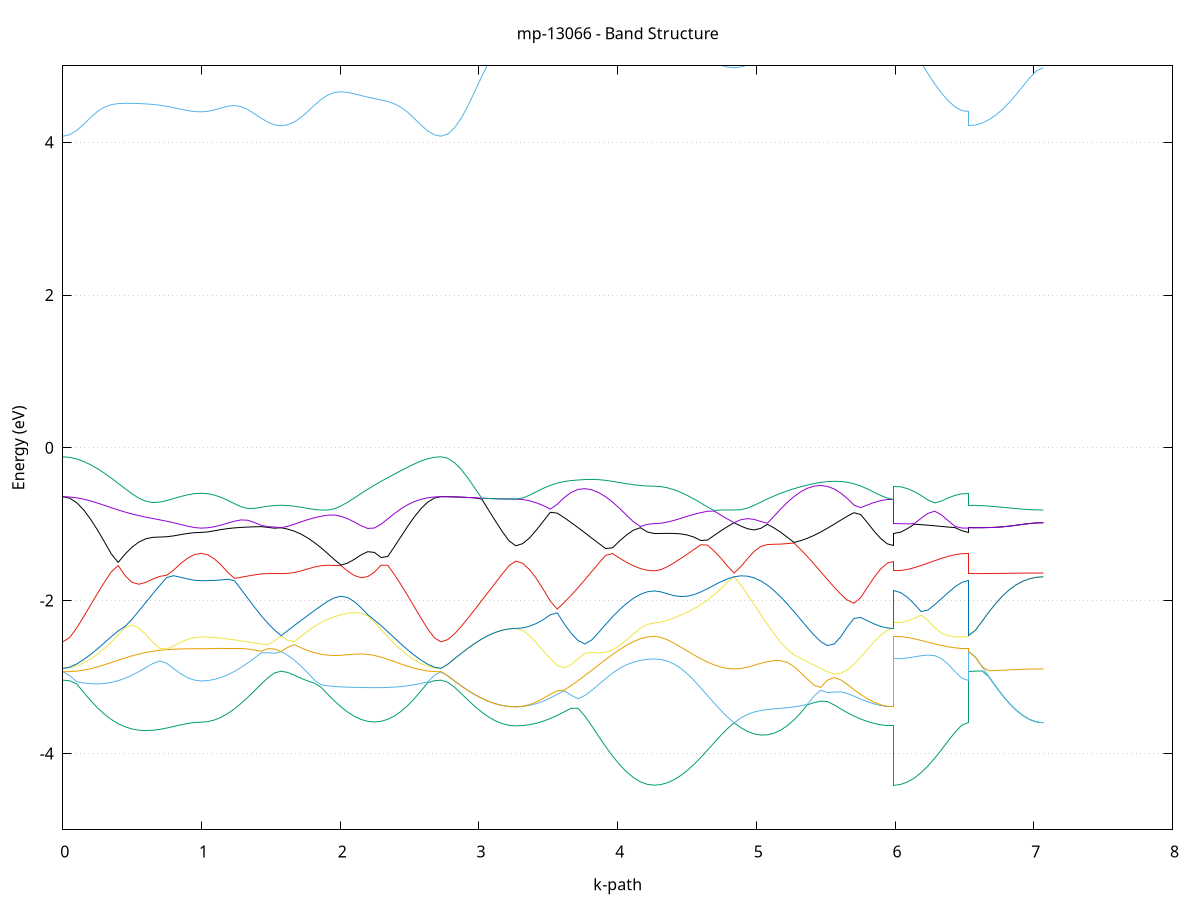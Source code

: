 set title 'mp-13066 - Band Structure'
set xlabel 'k-path'
set ylabel 'Energy (eV)'
set grid y
set yrange [-5:5]
set terminal png size 800,600
set output 'mp-13066_bands_gnuplot.png'
plot '-' using 1:2 with lines notitle, '-' using 1:2 with lines notitle, '-' using 1:2 with lines notitle, '-' using 1:2 with lines notitle, '-' using 1:2 with lines notitle, '-' using 1:2 with lines notitle, '-' using 1:2 with lines notitle, '-' using 1:2 with lines notitle, '-' using 1:2 with lines notitle, '-' using 1:2 with lines notitle, '-' using 1:2 with lines notitle, '-' using 1:2 with lines notitle, '-' using 1:2 with lines notitle, '-' using 1:2 with lines notitle, '-' using 1:2 with lines notitle, '-' using 1:2 with lines notitle, '-' using 1:2 with lines notitle, '-' using 1:2 with lines notitle, '-' using 1:2 with lines notitle, '-' using 1:2 with lines notitle, '-' using 1:2 with lines notitle, '-' using 1:2 with lines notitle, '-' using 1:2 with lines notitle, '-' using 1:2 with lines notitle, '-' using 1:2 with lines notitle, '-' using 1:2 with lines notitle, '-' using 1:2 with lines notitle, '-' using 1:2 with lines notitle, '-' using 1:2 with lines notitle, '-' using 1:2 with lines notitle, '-' using 1:2 with lines notitle, '-' using 1:2 with lines notitle, '-' using 1:2 with lines notitle, '-' using 1:2 with lines notitle, '-' using 1:2 with lines notitle, '-' using 1:2 with lines notitle, '-' using 1:2 with lines notitle, '-' using 1:2 with lines notitle, '-' using 1:2 with lines notitle, '-' using 1:2 with lines notitle, '-' using 1:2 with lines notitle, '-' using 1:2 with lines notitle, '-' using 1:2 with lines notitle, '-' using 1:2 with lines notitle, '-' using 1:2 with lines notitle, '-' using 1:2 with lines notitle, '-' using 1:2 with lines notitle, '-' using 1:2 with lines notitle, '-' using 1:2 with lines notitle, '-' using 1:2 with lines notitle, '-' using 1:2 with lines notitle, '-' using 1:2 with lines notitle, '-' using 1:2 with lines notitle, '-' using 1:2 with lines notitle, '-' using 1:2 with lines notitle, '-' using 1:2 with lines notitle, '-' using 1:2 with lines notitle, '-' using 1:2 with lines notitle, '-' using 1:2 with lines notitle, '-' using 1:2 with lines notitle, '-' using 1:2 with lines notitle, '-' using 1:2 with lines notitle, '-' using 1:2 with lines notitle, '-' using 1:2 with lines notitle
0.000000 -22.724797
0.049900 -22.723297
0.099801 -22.718497
0.149701 -22.710797
0.199602 -22.700397
0.249502 -22.687697
0.299403 -22.673197
0.349303 -22.657797
0.399204 -22.642397
0.449104 -22.628497
0.499004 -22.618197
0.548905 -22.613497
0.598805 -22.616497
0.648706 -22.627697
0.698606 -22.645997
0.748507 -22.668597
0.798407 -22.692097
0.848308 -22.713497
0.898208 -22.730397
0.948108 -22.740997
0.998009 -22.744697
0.998009 -22.744697
1.046026 -22.742997
1.094042 -22.738097
1.142059 -22.729997
1.190076 -22.718997
1.238093 -22.705697
1.286109 -22.690497
1.334126 -22.674297
1.382143 -22.658297
1.430160 -22.643997
1.478176 -22.635097
1.526193 -22.631197
1.574210 -22.627897
1.574210 -22.627897
1.622226 -22.633197
1.670243 -22.641097
1.718260 -22.649097
1.766277 -22.654997
1.814293 -22.657397
1.862310 -22.655597
1.910327 -22.649697
1.958343 -22.640297
2.006360 -22.629097
2.054377 -22.618197
2.102394 -22.610397
2.150410 -22.607697
2.198427 -22.611097
2.246444 -22.619697
2.294461 -22.631997
2.342477 -22.646497
2.390494 -22.661697
2.438511 -22.676597
2.486527 -22.690197
2.534544 -22.702197
2.582561 -22.711897
2.630578 -22.718997
2.678594 -22.723397
2.726611 -22.724797
2.726611 -22.724797
2.775576 -22.721497
2.824541 -22.711597
2.873506 -22.695297
2.922471 -22.672997
2.971435 -22.645097
3.020400 -22.612497
3.069365 -22.576297
3.118330 -22.538597
3.167295 -22.502697
3.216260 -22.474797
3.265224 -22.463797
3.265224 -22.463797
3.315125 -22.464997
3.365025 -22.468397
3.414926 -22.474397
3.464826 -22.483197
3.514727 -22.495397
3.564627 -22.511397
3.614528 -22.531397
3.664428 -22.555597
3.714328 -22.583897
3.764229 -22.615697
3.814129 -22.649997
3.864030 -22.685697
3.913930 -22.721397
3.963831 -22.755797
4.013731 -22.787497
4.063632 -22.815197
4.113532 -22.837997
4.163432 -22.854797
4.213333 -22.865197
4.263233 -22.868697
4.263233 -22.868697
4.311250 -22.866997
4.359267 -22.861897
4.407284 -22.853597
4.455300 -22.842397
4.503317 -22.828897
4.551334 -22.813397
4.599350 -22.796897
4.647367 -22.780197
4.695384 -22.764197
4.743401 -22.749997
4.791417 -22.738297
4.839434 -22.729197
4.839434 -22.729197
4.887451 -22.737197
4.935468 -22.744797
4.983484 -22.750997
5.031501 -22.754597
5.079518 -22.754897
5.127534 -22.751297
5.175551 -22.743497
5.223568 -22.731297
5.271585 -22.714897
5.319601 -22.694897
5.367618 -22.671797
5.415635 -22.646497
5.463652 -22.620097
5.511668 -22.593597
5.559685 -22.568197
5.607702 -22.544897
5.655718 -22.524197
5.703735 -22.506797
5.751752 -22.492597
5.799769 -22.481697
5.847785 -22.473597
5.895802 -22.468097
5.943819 -22.464897
5.991836 -22.463797
5.991836 -22.868697
6.040800 -22.867197
6.089765 -22.862597
6.138730 -22.855097
6.187695 -22.844597
6.236660 -22.831497
6.285625 -22.815997
6.334590 -22.798797
6.383554 -22.780797
6.432519 -22.763797
6.481484 -22.750197
6.530449 -22.744697
6.530449 -22.627897
6.579414 -22.630397
6.628379 -22.637397
6.677343 -22.648197
6.726308 -22.661397
6.775273 -22.675697
6.824238 -22.689897
6.873203 -22.702897
6.922168 -22.713997
6.971133 -22.722297
7.020097 -22.727397
7.069062 -22.729197
e
0.000000 -21.878897
0.049900 -21.884597
0.099801 -21.901597
0.149701 -21.929197
0.199602 -21.966797
0.249502 -22.013197
0.299403 -22.067197
0.349303 -22.126997
0.399204 -22.190897
0.449104 -22.256697
0.499004 -22.322497
0.548905 -22.386397
0.598805 -22.446897
0.648706 -22.502297
0.698606 -22.551497
0.748507 -22.593297
0.798407 -22.627397
0.848308 -22.653597
0.898208 -22.672197
0.948108 -22.683297
0.998009 -22.686997
0.998009 -22.686997
1.046026 -22.686097
1.094042 -22.683497
1.142059 -22.679297
1.190076 -22.673797
1.238093 -22.667197
1.286109 -22.660097
1.334126 -22.652897
1.382143 -22.646097
1.430160 -22.640097
1.478176 -22.633197
1.526193 -22.627597
1.574210 -22.627897
1.574210 -22.627897
1.622226 -22.624697
1.670243 -22.620597
1.718260 -22.614597
1.766277 -22.605797
1.814293 -22.593097
1.862310 -22.575897
1.910327 -22.553597
1.958343 -22.525897
2.006360 -22.492897
2.054377 -22.454597
2.102394 -22.411397
2.150410 -22.363897
2.198427 -22.312997
2.246444 -22.259497
2.294461 -22.204597
2.342477 -22.149697
2.390494 -22.095997
2.438511 -22.045197
2.486527 -21.998797
2.534544 -21.958097
2.582561 -21.924697
2.630578 -21.899697
2.678594 -21.884197
2.726611 -21.878897
2.726611 -21.878897
2.775576 -21.878497
2.824541 -21.877397
2.873506 -21.879697
2.922471 -21.912497
2.971435 -21.952097
3.020400 -21.996897
3.069365 -22.044597
3.118330 -22.092297
3.167295 -22.135897
3.216260 -22.168697
3.265224 -22.181397
3.265224 -22.181397
3.315125 -22.181697
3.365025 -22.182897
3.414926 -22.185797
3.464826 -22.191697
3.514727 -22.203197
3.564627 -22.222997
3.614528 -22.253697
3.664428 -22.294997
3.714328 -22.344097
3.764229 -22.397297
3.814129 -22.451397
3.864030 -22.503897
3.913930 -22.552997
3.963831 -22.597397
4.013731 -22.635997
4.063632 -22.668297
4.113532 -22.693897
4.163432 -22.712297
4.213333 -22.723397
4.263233 -22.727097
4.263233 -22.727097
4.311250 -22.726597
4.359267 -22.724897
4.407284 -22.722397
4.455300 -22.719397
4.503317 -22.716097
4.551334 -22.713197
4.599350 -22.711297
4.647367 -22.710797
4.695384 -22.712297
4.743401 -22.716097
4.791417 -22.721797
4.839434 -22.729197
4.839434 -22.729197
4.887451 -22.722297
4.935468 -22.716597
4.983484 -22.710597
5.031501 -22.702697
5.079518 -22.691497
5.127534 -22.675897
5.175551 -22.655097
5.223568 -22.628697
5.271585 -22.596697
5.319601 -22.559297
5.367618 -22.516997
5.415635 -22.470697
5.463652 -22.421797
5.511668 -22.371997
5.559685 -22.323797
5.607702 -22.279997
5.655718 -22.243797
5.703735 -22.217397
5.751752 -22.200397
5.799769 -22.190597
5.847785 -22.185297
5.895802 -22.182797
5.943819 -22.181697
5.991836 -22.181397
5.991836 -22.727097
6.040800 -22.725497
6.089765 -22.720797
6.138730 -22.713497
6.187695 -22.704697
6.236660 -22.695597
6.285625 -22.687497
6.334590 -22.681797
6.383554 -22.679697
6.432519 -22.681097
6.481484 -22.684797
6.530449 -22.686997
6.530449 -22.627897
6.579414 -22.630397
6.628379 -22.637397
6.677343 -22.648197
6.726308 -22.661397
6.775273 -22.675697
6.824238 -22.689897
6.873203 -22.702897
6.922168 -22.713897
6.971133 -22.722297
7.020097 -22.727397
7.069062 -22.729197
e
0.000000 -21.878897
0.049900 -21.879897
0.099801 -21.882997
0.149701 -21.887897
0.199602 -21.894597
0.249502 -21.927797
0.299403 -21.977197
0.349303 -22.028797
0.399204 -22.079997
0.449104 -22.128497
0.499004 -22.171297
0.548905 -22.205397
0.598805 -22.228497
0.648706 -22.239497
0.698606 -22.239497
0.748507 -22.231197
0.798407 -22.217997
0.848308 -22.202697
0.898208 -22.188497
0.948108 -22.178197
0.998009 -22.174397
0.998009 -22.174397
1.046026 -22.173497
1.094042 -22.170997
1.142059 -22.166697
1.190076 -22.160897
1.238093 -22.153497
1.286109 -22.166997
1.334126 -22.202797
1.382143 -22.237297
1.430160 -22.268097
1.478176 -22.292397
1.526193 -22.307597
1.574210 -22.312697
1.574210 -22.312697
1.622226 -22.308197
1.670243 -22.296597
1.718260 -22.281397
1.766277 -22.266397
1.814293 -22.256097
1.862310 -22.253497
1.910327 -22.257797
1.958343 -22.265197
2.006360 -22.271397
2.054377 -22.272697
2.102394 -22.265697
2.150410 -22.248197
2.198427 -22.219497
2.246444 -22.180997
2.294461 -22.134997
2.342477 -22.084497
2.390494 -22.032097
2.438511 -21.980797
2.486527 -21.934597
2.534544 -21.902397
2.582561 -21.888997
2.630578 -21.882897
2.678594 -21.879897
2.726611 -21.878897
2.726611 -21.878897
2.775576 -21.878497
2.824541 -21.877297
2.873506 -21.875397
2.922471 -21.872797
2.971435 -21.869597
3.020400 -21.865897
3.069365 -21.861797
3.118330 -21.857597
3.167295 -21.853697
3.216260 -21.850597
3.265224 -21.849497
3.265224 -21.849497
3.315125 -21.854497
3.365025 -21.869297
3.414926 -21.892297
3.464826 -21.920997
3.514727 -21.951597
3.564627 -21.979397
3.614528 -22.000397
3.664428 -22.013197
3.714328 -22.018897
3.764229 -22.019697
3.814129 -22.017497
3.864030 -22.013597
3.913930 -22.009097
3.963831 -22.004797
4.013731 -22.001497
4.063632 -21.999297
4.113532 -21.997597
4.163432 -21.996297
4.213333 -21.995397
4.263233 -21.995097
4.263233 -21.995097
4.311250 -21.997597
4.359267 -22.005497
4.407284 -22.019697
4.455300 -22.040097
4.503317 -22.065497
4.551334 -22.093897
4.599350 -22.123197
4.647367 -22.151197
4.695384 -22.175897
4.743401 -22.194997
4.791417 -22.207197
4.839434 -22.211297
4.839434 -22.211297
4.887451 -22.207297
4.935468 -22.195797
4.983484 -22.178097
5.031501 -22.155797
5.079518 -22.130197
5.127534 -22.102797
5.175551 -22.074697
5.223568 -22.049197
5.271585 -22.032697
5.319601 -22.017497
5.367618 -22.005097
5.415635 -22.009197
5.463652 -22.012997
5.511668 -22.014997
5.559685 -22.013597
5.607702 -22.006997
5.655718 -21.993397
5.703735 -21.972097
5.751752 -21.944997
5.799769 -21.916097
5.847785 -21.889297
5.895802 -21.867897
5.943819 -21.854197
5.991836 -21.849497
5.991836 -21.995097
6.040800 -22.008897
6.089765 -22.029297
6.138730 -22.052097
6.187695 -22.075997
6.236660 -22.099597
6.285625 -22.121597
6.334590 -22.140697
6.383554 -22.155697
6.432519 -22.166297
6.481484 -22.172397
6.530449 -22.174397
6.530449 -22.312697
6.579414 -22.311497
6.628379 -22.307697
6.677343 -22.301597
6.726308 -22.293297
6.775273 -22.282897
6.824238 -22.270697
6.873203 -22.257197
6.922168 -22.242797
6.971133 -22.228497
7.020097 -22.216497
7.069062 -22.211297
e
0.000000 -21.834997
0.049900 -21.835397
0.099801 -21.836597
0.149701 -21.845097
0.199602 -21.882997
0.249502 -21.902797
0.299403 -21.912297
0.349303 -21.922797
0.399204 -21.933997
0.449104 -21.945597
0.499004 -21.957397
0.548905 -21.968997
0.598805 -21.980197
0.648706 -21.990797
0.698606 -22.000397
0.748507 -22.008997
0.798407 -22.016297
0.848308 -22.022097
0.898208 -22.026297
0.948108 -22.028897
0.998009 -22.029797
0.998009 -22.029797
1.046026 -22.035497
1.094042 -22.050597
1.142059 -22.072597
1.190076 -22.100297
1.238093 -22.132197
1.286109 -22.144597
1.334126 -22.134397
1.382143 -22.123097
1.430160 -22.110597
1.478176 -22.097397
1.526193 -22.083497
1.574210 -22.069497
1.574210 -22.069497
1.622226 -22.083497
1.670243 -22.097497
1.718260 -22.110297
1.766277 -22.119597
1.814293 -22.122397
1.862310 -22.116097
1.910327 -22.101497
1.958343 -22.081597
2.006360 -22.059497
2.054377 -22.036797
2.102394 -22.014597
2.150410 -21.993497
2.198427 -21.973897
2.246444 -21.955897
2.294461 -21.939697
2.342477 -21.925197
2.390494 -21.912197
2.438511 -21.900397
2.486527 -21.888297
2.534544 -21.869097
2.582561 -21.840097
2.630578 -21.836397
2.678594 -21.835397
2.726611 -21.834997
2.726611 -21.834997
2.775576 -21.840097
2.824541 -21.855197
2.873506 -21.875397
2.922471 -21.872797
2.971435 -21.869597
3.020400 -21.865797
3.069365 -21.861797
3.118330 -21.857597
3.167295 -21.853597
3.216260 -21.850597
3.265224 -21.849397
3.265224 -21.849397
3.315125 -21.850197
3.365025 -21.852297
3.414926 -21.855697
3.464826 -21.864397
3.514727 -21.884397
3.564627 -21.905497
3.614528 -21.926197
3.664428 -21.945097
3.714328 -21.961297
3.764229 -21.974297
3.814129 -21.983997
3.864030 -21.990497
3.913930 -21.994297
3.963831 -21.995597
4.013731 -21.994797
4.063632 -21.992397
4.113532 -21.989797
4.163432 -21.987697
4.213333 -21.986397
4.263233 -21.985897
4.263233 -21.985897
4.311250 -21.988097
4.359267 -21.995197
4.407284 -22.007597
4.455300 -22.024597
4.503317 -22.044897
4.551334 -22.066997
4.599350 -22.088997
4.647367 -22.109497
4.695384 -22.126897
4.743401 -22.139897
4.791417 -22.147897
4.839434 -22.150497
4.839434 -22.150497
4.887451 -22.147997
4.935468 -22.140997
4.983484 -22.130297
5.031501 -22.116597
5.079518 -22.100897
5.127534 -22.083897
5.175551 -22.066397
5.223568 -22.047097
5.271585 -22.021797
5.319601 -22.005597
5.367618 -22.003897
5.415635 -21.991497
5.463652 -21.979497
5.511668 -21.966797
5.559685 -21.952497
5.607702 -21.936397
5.655718 -21.918397
5.703735 -21.899197
5.751752 -21.879697
5.799769 -21.861897
5.847785 -21.855397
5.895802 -21.852097
5.943819 -21.850097
5.991836 -21.849397
5.991836 -21.985897
6.040800 -21.975897
6.089765 -21.976697
6.138730 -21.986297
6.187695 -21.995497
6.236660 -22.003997
6.285625 -22.011497
6.334590 -22.017897
6.383554 -22.022997
6.432519 -22.026697
6.481484 -22.028997
6.530449 -22.029797
6.530449 -22.069497
6.579414 -22.066697
6.628379 -22.058697
6.677343 -22.055597
6.726308 -22.064597
6.775273 -22.075697
6.824238 -22.088697
6.873203 -22.102997
6.922168 -22.118097
6.971133 -22.132897
7.020097 -22.145197
7.069062 -22.150497
e
0.000000 -21.792197
0.049900 -21.798297
0.099801 -21.816297
0.149701 -21.838597
0.199602 -21.841597
0.249502 -21.845497
0.299403 -21.850397
0.349303 -21.856397
0.399204 -21.863397
0.449104 -21.871597
0.499004 -21.880997
0.548905 -21.891597
0.598805 -21.903397
0.648706 -21.916297
0.698606 -21.930297
0.748507 -21.944997
0.798407 -21.960097
0.848308 -21.974597
0.898208 -21.987297
0.948108 -21.996297
0.998009 -21.999597
0.998009 -21.999597
1.046026 -21.998497
1.094042 -21.996997
1.142059 -21.996997
1.190076 -21.998797
1.238093 -22.002397
1.286109 -22.007697
1.334126 -22.014497
1.382143 -22.022797
1.430160 -22.032597
1.478176 -22.043697
1.526193 -22.056097
1.574210 -22.069497
1.574210 -22.069497
1.622226 -22.056297
1.670243 -22.044797
1.718260 -22.033097
1.766277 -22.019397
1.814293 -22.003897
1.862310 -21.987197
1.910327 -21.969997
1.958343 -21.953097
2.006360 -21.937097
2.054377 -21.922497
2.102394 -21.909297
2.150410 -21.897397
2.198427 -21.886697
2.246444 -21.877097
2.294461 -21.868597
2.342477 -21.861097
2.390494 -21.854697
2.438511 -21.849197
2.486527 -21.844697
2.534544 -21.841097
2.582561 -21.838297
2.630578 -21.814397
2.678594 -21.797797
2.726611 -21.792197
2.726611 -21.792197
2.775576 -21.792597
2.824541 -21.793797
2.873506 -21.795697
2.922471 -21.798297
2.971435 -21.801597
3.020400 -21.805297
3.069365 -21.809497
3.118330 -21.813697
3.167295 -21.817597
3.216260 -21.820597
3.265224 -21.821797
3.265224 -21.821797
3.315125 -21.824797
3.365025 -21.833397
3.414926 -21.846897
3.464826 -21.860397
3.514727 -21.866297
3.564627 -21.873097
3.614528 -21.880797
3.664428 -21.888997
3.714328 -21.897697
3.764229 -21.906497
3.814129 -21.915297
3.864030 -21.923897
3.913930 -21.931997
3.963831 -21.939497
4.013731 -21.946097
4.063632 -21.951697
4.113532 -21.956297
4.163432 -21.959597
4.213333 -21.961597
4.263233 -21.962297
4.263233 -21.962297
4.311250 -21.962797
4.359267 -21.963697
4.407284 -21.963997
4.455300 -21.963597
4.503317 -21.962597
4.551334 -21.961197
4.599350 -21.959597
4.647367 -21.957997
4.695384 -21.956397
4.743401 -21.954897
4.791417 -21.953697
4.839434 -21.952797
4.839434 -21.952797
4.887451 -21.953797
4.935468 -21.955397
4.983484 -21.957797
5.031501 -21.960797
5.079518 -21.964597
5.127534 -21.968997
5.175551 -21.973897
5.223568 -21.978897
5.271585 -21.982797
5.319601 -21.978997
5.367618 -21.961097
5.415635 -21.939997
5.463652 -21.921597
5.511668 -21.910997
5.559685 -21.900397
5.607702 -21.890297
5.655718 -21.880997
5.703735 -21.872697
5.751752 -21.865597
5.799769 -21.859197
5.847785 -21.844897
5.895802 -21.832497
5.943819 -21.824597
5.991836 -21.821797
5.991836 -21.962297
6.040800 -21.967397
6.089765 -21.966397
6.138730 -21.961097
6.187695 -21.959897
6.236660 -21.962497
6.285625 -21.968197
6.334590 -21.975997
6.383554 -21.984497
6.432519 -21.992197
6.481484 -21.997597
6.530449 -21.999597
6.530449 -22.069497
6.579414 -22.066697
6.628379 -22.058697
6.677343 -22.046597
6.726308 -22.031497
6.775273 -22.015097
6.824238 -21.998697
6.873203 -21.983497
6.922168 -21.970697
6.971133 -21.960897
7.020097 -21.954797
7.069062 -21.952797
e
0.000000 -21.792197
0.049900 -21.792597
0.099801 -21.793897
0.149701 -21.796097
0.199602 -21.799097
0.249502 -21.802997
0.299403 -21.807697
0.349303 -21.812997
0.399204 -21.818897
0.449104 -21.825197
0.499004 -21.831797
0.548905 -21.838497
0.598805 -21.845097
0.648706 -21.851397
0.698606 -21.857297
0.748507 -21.862497
0.798407 -21.867097
0.848308 -21.870697
0.898208 -21.873397
0.948108 -21.875097
0.998009 -21.875597
0.998009 -21.875597
1.046026 -21.878397
1.094042 -21.886597
1.142059 -21.899597
1.190076 -21.916697
1.238093 -21.936697
1.286109 -21.958397
1.334126 -21.980097
1.382143 -22.000497
1.430160 -22.018197
1.478176 -22.031797
1.526193 -22.040497
1.574210 -22.043497
1.574210 -22.043497
1.622226 -22.040197
1.670243 -22.030097
1.718260 -22.016197
1.766277 -22.000897
1.814293 -21.985297
1.862310 -21.969497
1.910327 -21.953797
1.958343 -21.937997
2.006360 -21.921997
2.054377 -21.906097
2.102394 -21.890397
2.150410 -21.875397
2.198427 -21.861397
2.246444 -21.848597
2.294461 -21.837197
2.342477 -21.826997
2.390494 -21.818197
2.438511 -21.810797
2.486527 -21.804697
2.534544 -21.799797
2.582561 -21.796297
2.630578 -21.793897
2.678594 -21.792597
2.726611 -21.792197
2.726611 -21.792197
2.775576 -21.792597
2.824541 -21.793697
2.873506 -21.795697
2.922471 -21.798297
2.971435 -21.801597
3.020400 -21.805297
3.069365 -21.809397
3.118330 -21.813597
3.167295 -21.817597
3.216260 -21.820597
3.265224 -21.821797
3.265224 -21.821797
3.315125 -21.822597
3.365025 -21.824897
3.414926 -21.828597
3.464826 -21.833697
3.514727 -21.839997
3.564627 -21.847297
3.614528 -21.855597
3.664428 -21.864497
3.714328 -21.873897
3.764229 -21.883497
3.814129 -21.893097
3.864030 -21.902397
3.913930 -21.911297
3.963831 -21.919397
4.013731 -21.926697
4.063632 -21.932897
4.113532 -21.937897
4.163432 -21.941497
4.213333 -21.943797
4.263233 -21.944497
4.263233 -21.944497
4.311250 -21.945597
4.359267 -21.948297
4.407284 -21.950897
4.455300 -21.952697
4.503317 -21.953397
4.551334 -21.953497
4.599350 -21.953297
4.647367 -21.952797
4.695384 -21.952397
4.743401 -21.952197
4.791417 -21.952197
4.839434 -21.952797
4.839434 -21.952797
4.887451 -21.952197
4.935468 -21.951897
4.983484 -21.952097
5.031501 -21.952397
5.079518 -21.952897
5.127534 -21.953197
5.175551 -21.953197
5.223568 -21.952297
5.271585 -21.950197
5.319601 -21.946097
5.367618 -21.939897
5.415635 -21.931497
5.463652 -21.919897
5.511668 -21.901697
5.559685 -21.885397
5.607702 -21.871197
5.655718 -21.858997
5.703735 -21.848697
5.751752 -21.840197
5.799769 -21.833397
5.847785 -21.828297
5.895802 -21.824697
5.943819 -21.822497
5.991836 -21.821797
5.991836 -21.944497
6.040800 -21.939297
6.089765 -21.929997
6.138730 -21.920297
6.187695 -21.910897
6.236660 -21.902197
6.285625 -21.894497
6.334590 -21.887897
6.383554 -21.882597
6.432519 -21.878697
6.481484 -21.876397
6.530449 -21.875597
6.530449 -22.043497
6.579414 -22.044897
6.628379 -22.048897
6.677343 -22.046497
6.726308 -22.031497
6.775273 -22.015097
6.824238 -21.998597
6.873203 -21.983497
6.922168 -21.970597
6.971133 -21.960897
7.020097 -21.954797
7.069062 -21.952797
e
0.000000 -16.839097
0.049900 -16.829397
0.099801 -16.800597
0.149701 -16.753797
0.199602 -16.690997
0.249502 -16.614397
0.299403 -16.526797
0.349303 -16.431097
0.399204 -16.330697
0.449104 -16.228997
0.499004 -16.129297
0.548905 -16.035197
0.598805 -15.950497
0.648706 -15.880397
0.698606 -15.835097
0.748507 -15.822597
0.798407 -15.828897
0.848308 -15.839997
0.898208 -15.850197
0.948108 -15.857097
0.998009 -15.859397
0.998009 -15.859397
1.046026 -15.854497
1.094042 -15.839897
1.142059 -15.816297
1.190076 -15.784997
1.238093 -15.747097
1.286109 -15.704597
1.334126 -15.659397
1.382143 -15.613497
1.430160 -15.569097
1.478176 -15.527997
1.526193 -15.492997
1.574210 -15.472897
1.574210 -15.472897
1.622226 -15.491197
1.670243 -15.515997
1.718260 -15.537997
1.766277 -15.556697
1.814293 -15.573197
1.862310 -15.590397
1.910327 -15.615397
1.958343 -15.655997
2.006360 -15.713797
2.054377 -15.785797
2.102394 -15.868397
2.150410 -15.959297
2.198427 -16.055897
2.246444 -16.156197
2.294461 -16.257897
2.342477 -16.358497
2.390494 -16.455697
2.438511 -16.546897
2.486527 -16.629597
2.534544 -16.701397
2.582561 -16.759997
2.630578 -16.803397
2.678594 -16.830097
2.726611 -16.839097
2.726611 -16.839097
2.775576 -16.832497
2.824541 -16.812797
2.873506 -16.781097
2.922471 -16.738797
2.971435 -16.687797
3.020400 -16.630797
3.069365 -16.570497
3.118330 -16.510297
3.167295 -16.453997
3.216260 -16.407397
3.265224 -16.385797
3.265224 -16.385797
3.315125 -16.377397
3.365025 -16.352497
3.414926 -16.312297
3.464826 -16.258797
3.514727 -16.195897
3.564627 -16.137997
3.614528 -16.087697
3.664428 -16.039097
3.714328 -15.994397
3.764229 -15.957897
3.814129 -15.934597
3.864030 -15.926597
3.913930 -15.931797
3.963831 -15.944897
4.013731 -15.961497
4.063632 -15.978197
4.113532 -15.992897
4.163432 -16.004297
4.213333 -16.011397
4.263233 -16.013897
4.263233 -16.013897
4.311250 -16.007797
4.359267 -15.989397
4.407284 -15.959897
4.455300 -15.920197
4.503317 -15.871597
4.551334 -15.816197
4.599350 -15.755897
4.647367 -15.692597
4.695384 -15.628697
4.743401 -15.566397
4.791417 -15.507697
4.839434 -15.464197
4.839434 -15.464197
4.887451 -15.498797
4.935468 -15.538697
4.983484 -15.575397
5.031501 -15.607697
5.079518 -15.634897
5.127534 -15.656897
5.175551 -15.673497
5.223568 -15.684897
5.271585 -15.692197
5.319601 -15.722397
5.367618 -15.771297
5.415635 -15.822797
5.463652 -15.876097
5.511668 -15.930597
5.559685 -15.985297
5.607702 -16.039197
5.655718 -16.091097
5.703735 -16.139897
5.751752 -16.205997
5.799769 -16.267297
5.847785 -16.317497
5.895802 -16.354997
5.943819 -16.377997
5.991836 -16.385797
5.991836 -16.013897
6.040800 -16.011597
6.089765 -16.004797
6.138730 -15.993697
6.187695 -15.978697
6.236660 -15.960497
6.285625 -15.939797
6.334590 -15.917797
6.383554 -15.896197
6.432519 -15.877397
6.481484 -15.864297
6.530449 -15.859397
6.530449 -15.472897
6.579414 -15.472697
6.628379 -15.472197
6.677343 -15.471297
6.726308 -15.470297
6.775273 -15.469197
6.824238 -15.467897
6.873203 -15.466697
6.922168 -15.465697
6.971133 -15.464897
7.020097 -15.464397
7.069062 -15.464197
e
0.000000 -16.199497
0.049900 -16.194097
0.099801 -16.178097
0.149701 -16.152197
0.199602 -16.117597
0.249502 -16.075697
0.299403 -16.028397
0.349303 -15.977597
0.399204 -15.925697
0.449104 -15.875497
0.499004 -15.830197
0.548905 -15.793697
0.598805 -15.768797
0.648706 -15.753997
0.698606 -15.737897
0.748507 -15.707697
0.798407 -15.672897
0.848308 -15.643197
0.898208 -15.621497
0.948108 -15.608397
0.998009 -15.603897
0.998009 -15.603897
1.046026 -15.601597
1.094042 -15.594797
1.142059 -15.583797
1.190076 -15.569397
1.238093 -15.552297
1.286109 -15.533697
1.334126 -15.514597
1.382143 -15.495997
1.430160 -15.478997
1.478176 -15.464597
1.526193 -15.453297
1.574210 -15.445997
1.574210 -15.445997
1.622226 -15.442997
1.670243 -15.444797
1.718260 -15.451397
1.766277 -15.463197
1.814293 -15.479897
1.862310 -15.501697
1.910327 -15.528397
1.958343 -15.559797
2.006360 -15.595897
2.054377 -15.636297
2.102394 -15.680497
2.150410 -15.728197
2.198427 -15.778597
2.246444 -15.830897
2.294461 -15.884397
2.342477 -15.937697
2.390494 -15.989697
2.438511 -16.038897
2.486527 -16.083897
2.534544 -16.123297
2.582561 -16.155597
2.630578 -16.179697
2.678594 -16.194497
2.726611 -16.199497
2.726611 -16.199497
2.775576 -16.199797
2.824541 -16.200597
2.873506 -16.202197
2.922471 -16.204897
2.971435 -16.209297
3.020400 -16.216197
3.069365 -16.226497
3.118330 -16.241197
3.167295 -16.260697
3.216260 -16.283097
3.265224 -16.296497
3.265224 -16.296497
3.315125 -16.291297
3.365025 -16.275797
3.414926 -16.250697
3.464826 -16.216897
3.514727 -16.173797
3.564627 -16.111897
3.614528 -16.034097
3.664428 -15.953297
3.714328 -15.876197
3.764229 -15.808397
3.814129 -15.753197
3.864030 -15.707697
3.913930 -15.667197
3.963831 -15.629897
4.013731 -15.596297
4.063632 -15.567497
4.113532 -15.544297
4.163432 -15.527397
4.213333 -15.516997
4.263233 -15.513597
4.263233 -15.513597
4.311250 -15.511997
4.359267 -15.507197
4.407284 -15.499797
4.455300 -15.490497
4.503317 -15.479697
4.551334 -15.468597
4.599350 -15.458097
4.647367 -15.448997
4.695384 -15.442297
4.743401 -15.438697
4.791417 -15.438597
4.839434 -15.442497
4.839434 -15.442497
4.887451 -15.450797
4.935468 -15.463497
4.983484 -15.480897
5.031501 -15.502797
5.079518 -15.529297
5.127534 -15.560097
5.175551 -15.594997
5.223568 -15.633797
5.271585 -15.676397
5.319601 -15.697897
5.367618 -15.706597
5.415635 -15.727297
5.463652 -15.768897
5.511668 -15.830297
5.559685 -15.903397
5.607702 -15.981597
5.655718 -16.060397
5.703735 -16.136197
5.751752 -16.184197
5.799769 -16.222697
5.847785 -16.253997
5.895802 -16.277297
5.943819 -16.291697
5.991836 -16.296497
5.991836 -15.513597
6.040800 -15.514497
6.089765 -15.517297
6.138730 -15.522197
6.187695 -15.529197
6.236660 -15.538397
6.285625 -15.549997
6.334590 -15.563297
6.383554 -15.577497
6.432519 -15.590597
6.481484 -15.600397
6.530449 -15.603897
6.530449 -15.445997
6.579414 -15.445897
6.628379 -15.445697
6.677343 -15.445297
6.726308 -15.444997
6.775273 -15.444497
6.824238 -15.443897
6.873203 -15.443397
6.922168 -15.443097
6.971133 -15.442797
7.020097 -15.442597
7.069062 -15.442497
e
0.000000 -15.111197
0.049900 -15.114797
0.099801 -15.125297
0.149701 -15.142297
0.199602 -15.165197
0.249502 -15.193197
0.299403 -15.224897
0.349303 -15.258897
0.399204 -15.292897
0.449104 -15.324297
0.499004 -15.349497
0.548905 -15.363797
0.598805 -15.363097
0.648706 -15.345997
0.698606 -15.315697
0.748507 -15.278197
0.798407 -15.239797
0.848308 -15.205097
0.898208 -15.177997
0.948108 -15.160697
0.998009 -15.154797
0.998009 -15.154797
1.046026 -15.157897
1.094042 -15.167097
1.142059 -15.181997
1.190076 -15.202097
1.238093 -15.226897
1.286109 -15.255597
1.334126 -15.287397
1.382143 -15.321097
1.430160 -15.355897
1.478176 -15.390497
1.526193 -15.423297
1.574210 -15.445997
1.574210 -15.445997
1.622226 -15.435597
1.670243 -15.424697
1.718260 -15.422497
1.766277 -15.429697
1.814293 -15.445397
1.862310 -15.465997
1.910327 -15.484497
1.958343 -15.492497
2.006360 -15.488097
2.054377 -15.473697
2.102394 -15.451797
2.150410 -15.424597
2.198427 -15.393097
2.246444 -15.358897
2.294461 -15.323197
2.342477 -15.286997
2.390494 -15.251597
2.438511 -15.218197
2.486527 -15.187797
2.534544 -15.161497
2.582561 -15.140097
2.630578 -15.124197
2.678594 -15.114497
2.726611 -15.111197
2.726611 -15.111197
2.775576 -15.115497
2.824541 -15.127997
2.873506 -15.148097
2.922471 -15.174897
2.971435 -15.206897
3.020400 -15.242197
3.069365 -15.277997
3.118330 -15.311197
3.167295 -15.338597
3.216260 -15.356697
3.265224 -15.363197
3.265224 -15.363197
3.315125 -15.366097
3.365025 -15.374897
3.414926 -15.388997
3.464826 -15.407697
3.514727 -15.429697
3.564627 -15.453297
3.614528 -15.476197
3.664428 -15.494497
3.714328 -15.502597
3.764229 -15.493097
3.814129 -15.460897
3.864030 -15.408997
3.913930 -15.346797
3.963831 -15.282597
4.013731 -15.222397
4.063632 -15.169397
4.113532 -15.126297
4.163432 -15.094497
4.213333 -15.074997
4.263233 -15.068397
4.263233 -15.068397
4.311250 -15.072097
4.359267 -15.082797
4.407284 -15.100397
4.455300 -15.124497
4.503317 -15.154397
4.551334 -15.189297
4.599350 -15.228497
4.647367 -15.270997
4.695384 -15.315797
4.743401 -15.361797
4.791417 -15.407397
4.839434 -15.442497
4.839434 -15.442497
4.887451 -15.404497
4.935468 -15.366697
4.983484 -15.338397
5.031501 -15.320797
5.079518 -15.314397
5.127534 -15.319597
5.175551 -15.336297
5.223568 -15.363597
5.271585 -15.400197
5.319601 -15.442997
5.367618 -15.486497
5.415635 -15.520997
5.463652 -15.536597
5.511668 -15.533597
5.559685 -15.518697
5.607702 -15.497597
5.655718 -15.473697
5.703735 -15.449097
5.751752 -15.425697
5.799769 -15.404697
5.847785 -15.387197
5.895802 -15.374097
5.943819 -15.365897
5.991836 -15.363197
5.991836 -15.068397
6.040800 -15.070297
6.089765 -15.075597
6.138730 -15.083997
6.187695 -15.094597
6.236660 -15.106697
6.285625 -15.119097
6.334590 -15.130697
6.383554 -15.140797
6.432519 -15.148497
6.481484 -15.153197
6.530449 -15.154797
6.530449 -15.445997
6.579414 -15.445897
6.628379 -15.445697
6.677343 -15.445297
6.726308 -15.444997
6.775273 -15.444497
6.824238 -15.443897
6.873203 -15.443397
6.922168 -15.443097
6.971133 -15.442797
7.020097 -15.442597
7.069062 -15.442497
e
0.000000 -3.041297
0.049900 -3.049497
0.099801 -3.089597
0.149701 -3.198997
0.199602 -3.305897
0.249502 -3.402397
0.299403 -3.485997
0.349303 -3.555597
0.399204 -3.610997
0.449104 -3.652397
0.499004 -3.680497
0.548905 -3.696497
0.598805 -3.701497
0.648706 -3.697297
0.698606 -3.685597
0.748507 -3.668397
0.798407 -3.648097
0.848308 -3.627297
0.898208 -3.608897
0.948108 -3.596197
0.998009 -3.591597
0.998009 -3.591597
1.046026 -3.584197
1.094042 -3.562297
1.142059 -3.526297
1.190076 -3.477097
1.238093 -3.415897
1.286109 -3.344497
1.334126 -3.264797
1.382143 -3.179497
1.430160 -3.092697
1.478176 -3.010697
1.526193 -2.947297
1.574210 -2.923797
1.574210 -2.923797
1.622226 -2.941097
1.670243 -2.977297
1.718260 -3.016797
1.766277 -3.052297
1.814293 -3.080997
1.862310 -3.134697
1.910327 -3.226997
1.958343 -3.313697
2.006360 -3.392097
2.054377 -3.459797
2.102394 -3.514797
2.150410 -3.555497
2.198427 -3.580497
2.246444 -3.588997
2.294461 -3.580197
2.342477 -3.553997
2.390494 -3.510397
2.438511 -3.449897
2.486527 -3.373597
2.534544 -3.283297
2.582561 -3.181897
2.630578 -3.075297
2.678594 -3.048897
2.726611 -3.041297
2.726611 -3.041297
2.775576 -3.068497
2.824541 -3.135197
2.873506 -3.218497
2.922471 -3.304597
2.971435 -3.386497
3.020400 -3.460097
3.069365 -3.522997
3.118330 -3.573397
3.167295 -3.610197
3.216260 -3.632597
3.265224 -3.640097
3.265224 -3.640097
3.315125 -3.636097
3.365025 -3.624297
3.414926 -3.604797
3.464826 -3.577697
3.514727 -3.543397
3.564627 -3.502497
3.614528 -3.456197
3.664428 -3.410197
3.714328 -3.409897
3.764229 -3.511697
3.814129 -3.642997
3.864030 -3.779197
3.913930 -3.911997
3.963831 -4.035697
4.013731 -4.146297
4.063632 -4.240597
4.113532 -4.316197
4.163432 -4.371497
4.213333 -4.405097
4.263233 -4.416397
4.263233 -4.416397
4.311250 -4.408197
4.359267 -4.383897
4.407284 -4.343997
4.455300 -4.289397
4.503317 -4.221397
4.551334 -4.141797
4.599350 -4.052997
4.647367 -3.958097
4.695384 -3.860797
4.743401 -3.765397
4.791417 -3.676697
4.839434 -3.599297
4.839434 -3.599297
4.887451 -3.662897
4.935468 -3.711797
4.983484 -3.744497
5.031501 -3.759797
5.079518 -3.756897
5.127534 -3.735397
5.175551 -3.695297
5.223568 -3.636997
5.271585 -3.561297
5.319601 -3.469797
5.367618 -3.364897
5.415635 -3.335597
5.463652 -3.315897
5.511668 -3.321897
5.559685 -3.364697
5.607702 -3.416997
5.655718 -3.466997
5.703735 -3.511697
5.751752 -3.550297
5.799769 -3.582197
5.847785 -3.607397
5.895802 -3.625497
5.943819 -3.636397
5.991836 -3.640097
5.991836 -4.416397
6.040800 -4.405697
6.089765 -4.374097
6.138730 -4.322397
6.187695 -4.251997
6.236660 -4.164697
6.285625 -4.063497
6.334590 -3.951897
6.383554 -3.835097
6.432519 -3.721997
6.481484 -3.629997
6.530449 -3.591597
6.530449 -2.923797
6.579414 -2.923197
6.628379 -2.921397
6.677343 -2.998997
6.726308 -3.125497
6.775273 -3.242197
6.824238 -3.346097
6.873203 -3.434497
6.922168 -3.505397
6.971133 -3.557197
7.020097 -3.588697
7.069062 -3.599297
e
0.000000 -2.931697
0.049900 -2.981097
0.099801 -3.059997
0.149701 -3.077997
0.199602 -3.087997
0.249502 -3.090597
0.299403 -3.085197
0.349303 -3.071097
0.399204 -3.048197
0.449104 -3.016497
0.499004 -2.976497
0.548905 -2.929097
0.598805 -2.876597
0.648706 -2.823897
0.698606 -2.789097
0.748507 -2.819097
0.798407 -2.889397
0.848308 -2.956097
0.898208 -3.007997
0.948108 -3.040797
0.998009 -3.051997
0.998009 -3.051997
1.046026 -3.046697
1.094042 -3.031097
1.142059 -3.005397
1.190076 -2.970097
1.238093 -2.925897
1.286109 -2.873697
1.334126 -2.814897
1.382143 -2.750997
1.430160 -2.684897
1.478176 -2.682097
1.526193 -2.690397
1.574210 -2.667397
1.574210 -2.667397
1.622226 -2.717497
1.670243 -2.782197
1.718260 -2.859797
1.766277 -2.947197
1.814293 -3.040197
1.862310 -3.101997
1.910327 -3.116097
1.958343 -3.124697
2.006360 -3.129797
2.054377 -3.133097
2.102394 -3.135497
2.150410 -3.137597
2.198427 -3.139097
2.246444 -3.139797
2.294461 -3.139197
2.342477 -3.136897
2.390494 -3.132397
2.438511 -3.125197
2.486527 -3.114897
2.534544 -3.101397
2.582561 -3.084597
2.630578 -3.065897
2.678594 -2.978197
2.726611 -2.931697
2.726611 -2.931697
2.775576 -2.985097
2.824541 -3.053097
2.873506 -3.117997
2.922471 -3.178097
2.971435 -3.232097
3.020400 -3.279197
3.069365 -3.318697
3.118330 -3.349897
3.167295 -3.372497
3.216260 -3.386197
3.265224 -3.390797
3.265224 -3.390797
3.315125 -3.385997
3.365025 -3.371597
3.414926 -3.347897
3.464826 -3.315497
3.514727 -3.274797
3.564627 -3.226697
3.614528 -3.179197
3.664428 -3.237497
3.714328 -3.284497
3.764229 -3.241897
3.814129 -3.173297
3.864030 -3.097697
3.913930 -3.020897
3.963831 -2.948897
4.013731 -2.887797
4.063632 -2.840497
4.113532 -2.806097
4.163432 -2.782397
4.213333 -2.768397
4.263233 -2.763797
4.263233 -2.763797
4.311250 -2.770697
4.359267 -2.792397
4.407284 -2.830697
4.455300 -2.886897
4.503317 -2.960097
4.551334 -3.046897
4.599350 -3.142597
4.647367 -3.242197
4.695384 -3.341297
4.743401 -3.435997
4.791417 -3.522897
4.839434 -3.599297
4.839434 -3.599297
4.887451 -3.536797
4.935468 -3.490497
4.983484 -3.458897
5.031501 -3.438697
5.079518 -3.425997
5.127534 -3.417297
5.175551 -3.409897
5.223568 -3.401697
5.271585 -3.390997
5.319601 -3.376597
5.367618 -3.357797
5.415635 -3.250897
5.463652 -3.172997
5.511668 -3.204297
5.559685 -3.197497
5.607702 -3.195397
5.655718 -3.216397
5.703735 -3.250897
5.751752 -3.288197
5.799769 -3.322797
5.847785 -3.351597
5.895802 -3.373097
5.943819 -3.386297
5.991836 -3.390797
5.991836 -2.763797
6.040800 -2.760197
6.089765 -2.750197
6.138730 -2.736097
6.187695 -2.721597
6.236660 -2.712897
6.285625 -2.720497
6.334590 -2.759397
6.383554 -2.835197
6.432519 -2.930297
6.481484 -3.015297
6.530449 -3.051997
6.530449 -2.667397
6.579414 -2.740797
6.628379 -2.867497
6.677343 -2.998997
6.726308 -3.125497
6.775273 -3.242197
6.824238 -3.346097
6.873203 -3.434497
6.922168 -3.505397
6.971133 -3.557197
7.020097 -3.588697
7.069062 -3.599297
e
0.000000 -2.931697
0.049900 -2.929897
0.099801 -2.923297
0.149701 -2.910397
0.199602 -2.891597
0.249502 -2.867697
0.299403 -2.840097
0.349303 -2.810397
0.399204 -2.779997
0.449104 -2.750497
0.499004 -2.723197
0.548905 -2.699097
0.598805 -2.678897
0.648706 -2.662797
0.698606 -2.650697
0.748507 -2.642097
0.798407 -2.636397
0.848308 -2.632897
0.898208 -2.630997
0.948108 -2.629997
0.998009 -2.629697
0.998009 -2.629697
1.046026 -2.629097
1.094042 -2.627497
1.142059 -2.625397
1.190076 -2.623797
1.238093 -2.623797
1.286109 -2.626897
1.334126 -2.634197
1.382143 -2.646497
1.430160 -2.663697
1.478176 -2.629797
1.526193 -2.632897
1.574210 -2.667397
1.574210 -2.667397
1.622226 -2.610797
1.670243 -2.576097
1.718260 -2.618397
1.766277 -2.653797
1.814293 -2.681797
1.862310 -2.702097
1.910327 -2.714297
1.958343 -2.718397
2.006360 -2.715497
2.054377 -2.708397
2.102394 -2.701197
2.150410 -2.698497
2.198427 -2.703797
2.246444 -2.718197
2.294461 -2.740497
2.342477 -2.768397
2.390494 -2.799097
2.438511 -2.830197
2.486527 -2.859497
2.534544 -2.885297
2.582561 -2.906297
2.630578 -2.921397
2.678594 -2.929697
2.726611 -2.931697
2.726611 -2.931697
2.775576 -2.985097
2.824541 -3.053097
2.873506 -3.117997
2.922471 -3.178097
2.971435 -3.232097
3.020400 -3.279197
3.069365 -3.318697
3.118330 -3.349897
3.167295 -3.372497
3.216260 -3.386197
3.265224 -3.390797
3.265224 -3.390797
3.315125 -3.383397
3.365025 -3.361397
3.414926 -3.325897
3.464826 -3.279197
3.514727 -3.226497
3.564627 -3.181697
3.614528 -3.171997
3.664428 -3.111997
3.714328 -3.047497
3.764229 -2.979897
3.814129 -2.910497
3.864030 -2.840497
3.913930 -2.771297
3.963831 -2.704497
4.013731 -2.641797
4.063632 -2.585097
4.113532 -2.536697
4.163432 -2.499197
4.213333 -2.475197
4.263233 -2.466997
4.263233 -2.466997
4.311250 -2.480297
4.359267 -2.513897
4.407284 -2.558597
4.455300 -2.608797
4.503317 -2.660897
4.551334 -2.712297
4.599350 -2.760897
4.647367 -2.804497
4.695384 -2.841397
4.743401 -2.869797
4.791417 -2.887797
4.839434 -2.893997
4.839434 -2.893997
4.887451 -2.887897
4.935468 -2.870997
4.983484 -2.847097
5.031501 -2.821297
5.079518 -2.799197
5.127534 -2.785697
5.175551 -2.786297
5.223568 -2.809097
5.271585 -2.863897
5.319601 -2.942797
5.367618 -3.027197
5.415635 -3.106897
5.463652 -3.136497
5.511668 -3.042597
5.559685 -3.006597
5.607702 -3.036697
5.655718 -3.097297
5.703735 -3.164597
5.751752 -3.228497
5.799769 -3.284397
5.847785 -3.329897
5.895802 -3.363497
5.943819 -3.383897
5.991836 -3.390797
5.991836 -2.466997
6.040800 -2.470997
6.089765 -2.482397
6.138730 -2.499797
6.187695 -2.521097
6.236660 -2.544197
6.285625 -2.566997
6.334590 -2.587897
6.383554 -2.605397
6.432519 -2.618697
6.481484 -2.626897
6.530449 -2.629697
6.530449 -2.667397
6.579414 -2.740797
6.628379 -2.867497
6.677343 -2.918597
6.726308 -2.915097
6.775273 -2.910997
6.824238 -2.906797
6.873203 -2.902697
6.922168 -2.899097
6.971133 -2.896397
7.020097 -2.894597
7.069062 -2.893997
e
0.000000 -2.887397
0.049900 -2.878697
0.099801 -2.853997
0.149701 -2.815497
0.199602 -2.764297
0.249502 -2.701097
0.299403 -2.626997
0.349303 -2.542797
0.399204 -2.449897
0.449104 -2.349597
0.499004 -2.319397
0.548905 -2.359097
0.598805 -2.444697
0.648706 -2.544697
0.698606 -2.625297
0.748507 -2.633397
0.798407 -2.592297
0.848308 -2.546597
0.898208 -2.508797
0.948108 -2.484397
0.998009 -2.475897
0.998009 -2.475897
1.046026 -2.477797
1.094042 -2.483197
1.142059 -2.491597
1.190076 -2.502397
1.238093 -2.514597
1.286109 -2.527597
1.334126 -2.540997
1.382143 -2.554797
1.430160 -2.568897
1.478176 -2.573797
1.526193 -2.526797
1.574210 -2.459597
1.574210 -2.459597
1.622226 -2.521897
1.670243 -2.537497
1.718260 -2.466297
1.766277 -2.398897
1.814293 -2.338797
1.862310 -2.287397
1.910327 -2.244997
1.958343 -2.210997
2.006360 -2.184597
2.054377 -2.165497
2.102394 -2.156197
2.150410 -2.164097
2.198427 -2.197097
2.246444 -2.282197
2.294461 -2.380297
2.342477 -2.475297
2.390494 -2.564397
2.438511 -2.645397
2.486527 -2.716497
2.534544 -2.776397
2.582561 -2.824097
2.630578 -2.858697
2.678594 -2.879897
2.726611 -2.887397
2.726611 -2.887397
2.775576 -2.832597
2.824541 -2.760797
2.873506 -2.689697
2.922471 -2.621797
2.971435 -2.558997
3.020400 -2.502797
3.069365 -2.454697
3.118330 -2.415997
3.167295 -2.387697
3.216260 -2.370397
3.265224 -2.364597
3.265224 -2.364597
3.315125 -2.390397
3.365025 -2.459497
3.414926 -2.554497
3.464826 -2.659697
3.514727 -2.762497
3.564627 -2.846597
3.614528 -2.878297
3.664428 -2.838597
3.714328 -2.761597
3.764229 -2.688897
3.814129 -2.678997
3.864030 -2.685697
3.913930 -2.674897
3.963831 -2.642097
4.013731 -2.587197
4.063632 -2.514797
4.113532 -2.435697
4.163432 -2.363097
4.213333 -2.311497
4.263233 -2.292597
4.263233 -2.292597
4.311250 -2.282597
4.359267 -2.258197
4.407284 -2.226497
4.455300 -2.190297
4.503317 -2.149697
4.551334 -2.103997
4.599350 -2.051797
4.647367 -1.992097
4.695384 -1.923897
4.743401 -1.846397
4.791417 -1.760397
4.839434 -1.688497
4.839434 -1.688497
4.887451 -1.792397
4.935468 -1.919797
4.983484 -2.050397
5.031501 -2.180897
5.079518 -2.308897
5.127534 -2.431597
5.175551 -2.544897
5.223568 -2.640897
5.271585 -2.709397
5.319601 -2.756997
5.367618 -2.799797
5.415635 -2.844197
5.463652 -2.889397
5.511668 -2.930997
5.559685 -2.958097
5.607702 -2.952697
5.655718 -2.906897
5.703735 -2.832397
5.751752 -2.741197
5.799769 -2.641897
5.847785 -2.542297
5.895802 -2.452997
5.943819 -2.388597
5.991836 -2.364597
5.991836 -2.292597
6.040800 -2.285997
6.089765 -2.266297
6.138730 -2.233297
6.187695 -2.190397
6.236660 -2.256697
6.285625 -2.352897
6.334590 -2.423797
6.383554 -2.459997
6.432519 -2.472597
6.481484 -2.475597
6.530449 -2.475897
6.530449 -2.459597
6.579414 -2.388397
6.628379 -2.268097
6.677343 -2.147297
6.726308 -2.035997
6.775273 -1.938397
6.824238 -1.856997
6.873203 -1.792697
6.922168 -1.745097
6.971133 -1.712897
7.020097 -1.694497
7.069062 -1.688497
e
0.000000 -2.887397
0.049900 -2.870797
0.099801 -2.829597
0.149701 -2.773197
0.199602 -2.706297
0.249502 -2.631897
0.299403 -2.552597
0.349303 -2.472097
0.399204 -2.396597
0.449104 -2.338397
0.499004 -2.243797
0.548905 -2.134097
0.598805 -2.022597
0.648706 -1.911297
0.698606 -1.802497
0.748507 -1.698597
0.798407 -1.674097
0.848308 -1.693797
0.898208 -1.716397
0.948108 -1.733297
0.998009 -1.739397
0.998009 -1.739397
1.046026 -1.738497
1.094042 -1.735297
1.142059 -1.729497
1.190076 -1.720697
1.238093 -1.739297
1.286109 -1.853897
1.334126 -1.971097
1.382143 -2.086597
1.430160 -2.196297
1.478176 -2.296597
1.526193 -2.384697
1.574210 -2.459597
1.574210 -2.459597
1.622226 -2.391497
1.670243 -2.324697
1.718260 -2.259097
1.766277 -2.194297
1.814293 -2.129997
1.862310 -2.066997
1.910327 -2.008797
1.958343 -1.962897
2.006360 -1.942597
2.054377 -1.960297
2.102394 -2.014497
2.150410 -2.092997
2.198427 -2.184697
2.246444 -2.254197
2.294461 -2.326597
2.342477 -2.406297
2.390494 -2.488097
2.438511 -2.568397
2.486527 -2.644897
2.534544 -2.715597
2.582561 -2.778797
2.630578 -2.832197
2.678594 -2.871497
2.726611 -2.887397
2.726611 -2.887397
2.775576 -2.832597
2.824541 -2.760797
2.873506 -2.689697
2.922471 -2.621797
2.971435 -2.558997
3.020400 -2.502797
3.069365 -2.454697
3.118330 -2.415997
3.167295 -2.387697
3.216260 -2.370397
3.265224 -2.364597
3.265224 -2.364597
3.315125 -2.357197
3.365025 -2.334997
3.414926 -2.298497
3.464826 -2.248297
3.514727 -2.185297
3.564627 -2.159897
3.614528 -2.303197
3.664428 -2.427397
3.714328 -2.522497
3.764229 -2.567397
3.814129 -2.513797
3.864030 -2.414997
3.913930 -2.311297
3.963831 -2.211197
4.013731 -2.118997
4.063632 -2.037797
4.113532 -1.970097
4.163432 -1.918297
4.213333 -1.884997
4.263233 -1.873297
4.263233 -1.873297
4.311250 -1.885297
4.359267 -1.911297
4.407284 -1.935397
4.455300 -1.946997
4.503317 -1.942097
4.551334 -1.920997
4.599350 -1.886897
4.647367 -1.844397
4.695384 -1.798297
4.743401 -1.753797
4.791417 -1.715697
4.839434 -1.688497
4.839434 -1.688497
4.887451 -1.675697
4.935468 -1.679797
4.983484 -1.701797
5.031501 -1.741597
5.079518 -1.797997
5.127534 -1.868997
5.175551 -1.952297
5.223568 -2.045097
5.271585 -2.144797
5.319601 -2.248097
5.367618 -2.351797
5.415635 -2.450797
5.463652 -2.536397
5.511668 -2.588197
5.559685 -2.569697
5.607702 -2.475197
5.655718 -2.346097
5.703735 -2.233197
5.751752 -2.220197
5.799769 -2.262197
5.847785 -2.304697
5.895802 -2.337397
5.943819 -2.357697
5.991836 -2.364597
5.991836 -1.873297
6.040800 -1.895897
6.089765 -1.957497
6.138730 -2.045097
6.187695 -2.143397
6.236660 -2.123497
6.285625 -2.053497
6.334590 -1.974897
6.383554 -1.893597
6.432519 -1.818097
6.481484 -1.761297
6.530449 -1.739397
6.530449 -2.459597
6.579414 -2.388397
6.628379 -2.268097
6.677343 -2.147297
6.726308 -2.035997
6.775273 -1.938397
6.824238 -1.856997
6.873203 -1.792697
6.922168 -1.745097
6.971133 -1.712897
7.020097 -1.694497
7.069062 -1.688497
e
0.000000 -2.539797
0.049900 -2.483197
0.099801 -2.359197
0.149701 -2.212497
0.199602 -2.059397
0.249502 -1.907297
0.299403 -1.760997
0.349303 -1.624097
0.399204 -1.540997
0.449104 -1.673197
0.499004 -1.761197
0.548905 -1.785497
0.598805 -1.760397
0.648706 -1.718297
0.698606 -1.683197
0.748507 -1.667997
0.798407 -1.602297
0.848308 -1.516797
0.898208 -1.446497
0.948108 -1.398197
0.998009 -1.380597
0.998009 -1.380597
1.046026 -1.400897
1.094042 -1.455797
1.142059 -1.535197
1.190076 -1.631497
1.238093 -1.708597
1.286109 -1.693997
1.334126 -1.678097
1.382143 -1.662997
1.430160 -1.651597
1.478176 -1.645797
1.526193 -1.645497
1.574210 -1.646697
1.574210 -1.646697
1.622226 -1.643597
1.670243 -1.631897
1.718260 -1.611097
1.766277 -1.585097
1.814293 -1.560197
1.862310 -1.543097
1.910327 -1.537597
1.958343 -1.539597
2.006360 -1.542497
2.054377 -1.615297
2.102394 -1.672597
2.150410 -1.700297
2.198427 -1.685697
2.246444 -1.628097
2.294461 -1.536897
2.342477 -1.537497
2.390494 -1.658897
2.438511 -1.792997
2.486527 -1.935497
2.534544 -2.082497
2.582561 -2.229597
2.630578 -2.369597
2.678594 -2.486897
2.726611 -2.539797
2.726611 -2.539797
2.775576 -2.509597
2.824541 -2.434097
2.873506 -2.335597
2.922471 -2.226797
2.971435 -2.113797
3.020400 -1.999197
3.069365 -1.883897
3.118330 -1.768297
3.167295 -1.653297
3.216260 -1.544597
3.265224 -1.482397
3.265224 -1.482397
3.315125 -1.512297
3.365025 -1.594497
3.414926 -1.713597
3.464826 -1.855097
3.514727 -2.007297
3.564627 -2.110497
3.614528 -2.025297
3.664428 -1.931497
3.714328 -1.830897
3.764229 -1.725597
3.814129 -1.618097
3.864030 -1.510997
3.913930 -1.407097
3.963831 -1.383997
4.013731 -1.443897
4.063632 -1.498097
4.113532 -1.544397
4.163432 -1.580097
4.213333 -1.602997
4.263233 -1.610897
4.263233 -1.610897
4.311250 -1.594997
4.359267 -1.555597
4.407284 -1.504697
4.455300 -1.448597
4.503317 -1.389997
4.551334 -1.329797
4.599350 -1.268897
4.647367 -1.273197
4.695384 -1.350197
4.743401 -1.442297
4.791417 -1.546797
4.839434 -1.638697
4.839434 -1.638697
4.887451 -1.555897
4.935468 -1.452597
4.983484 -1.357097
5.031501 -1.290897
5.079518 -1.266197
5.127534 -1.262297
5.175551 -1.260397
5.223568 -1.253297
5.271585 -1.246597
5.319601 -1.330997
5.367618 -1.422797
5.415635 -1.520197
5.463652 -1.620897
5.511668 -1.722297
5.559685 -1.821197
5.607702 -1.913997
5.655718 -1.993997
5.703735 -2.034297
5.751752 -1.962197
5.799769 -1.829697
5.847785 -1.698197
5.895802 -1.586697
5.943819 -1.510097
5.991836 -1.482397
5.991836 -1.610897
6.040800 -1.605797
6.089765 -1.591297
6.138730 -1.568897
6.187695 -1.540797
6.236660 -1.509497
6.285625 -1.477497
6.334590 -1.446897
6.383554 -1.420097
6.432519 -1.398897
6.481484 -1.385297
6.530449 -1.380597
6.530449 -1.646697
6.579414 -1.646597
6.628379 -1.646197
6.677343 -1.645497
6.726308 -1.644597
6.775273 -1.643597
6.824238 -1.642397
6.873203 -1.641297
6.922168 -1.640297
6.971133 -1.639397
7.020097 -1.638897
7.069062 -1.638697
e
0.000000 -0.639497
0.049900 -0.659397
0.099801 -0.717797
0.149701 -0.810597
0.199602 -0.931797
0.249502 -1.073897
0.299403 -1.228797
0.349303 -1.387897
0.399204 -1.499797
0.449104 -1.391097
0.499004 -1.300997
0.548905 -1.233097
0.598805 -1.190497
0.648706 -1.172097
0.698606 -1.167997
0.748507 -1.163997
0.798407 -1.152797
0.848308 -1.136697
0.898208 -1.121297
0.948108 -1.110897
0.998009 -1.107197
0.998009 -1.107197
1.046026 -1.100497
1.094042 -1.085497
1.142059 -1.069897
1.190076 -1.057197
1.238093 -1.047997
1.286109 -1.041697
1.334126 -1.037097
1.382143 -1.033897
1.430160 -1.031897
1.478176 -1.040997
1.526193 -1.052197
1.574210 -1.046197
1.574210 -1.046197
1.622226 -1.064197
1.670243 -1.091897
1.718260 -1.130597
1.766277 -1.180197
1.814293 -1.240297
1.862310 -1.309097
1.910327 -1.384597
1.958343 -1.463697
2.006360 -1.534897
2.054377 -1.508197
2.102394 -1.458997
2.150410 -1.401397
2.198427 -1.359697
2.246444 -1.368797
2.294461 -1.435797
2.342477 -1.422797
2.390494 -1.294697
2.438511 -1.160397
2.486527 -1.027397
2.534544 -0.903197
2.582561 -0.795297
2.630578 -0.711397
2.678594 -0.657897
2.726611 -0.639497
2.726611 -0.639497
2.775576 -0.640297
2.824541 -0.642497
2.873506 -0.645897
2.922471 -0.650097
2.971435 -0.654697
3.020400 -0.670797
3.069365 -0.814397
3.118330 -0.956597
3.167295 -1.093197
3.216260 -1.215897
3.265224 -1.282897
3.265224 -1.282897
3.315125 -1.254697
3.365025 -1.179197
3.414926 -1.074997
3.464826 -0.958997
3.514727 -0.843997
3.564627 -0.855297
3.614528 -0.913997
3.664428 -0.977497
3.714328 -1.044197
3.764229 -1.112897
3.814129 -1.182397
3.864030 -1.251497
3.913930 -1.318697
3.963831 -1.308097
4.013731 -1.219097
4.063632 -1.141497
4.113532 -1.077997
4.163432 -1.045597
4.213333 -1.101097
4.263233 -1.121597
4.263233 -1.121597
4.311250 -1.120897
4.359267 -1.119797
4.407284 -1.120597
4.455300 -1.126697
4.503317 -1.141897
4.551334 -1.169797
4.599350 -1.212997
4.647367 -1.207697
4.695384 -1.147097
4.743401 -1.087897
4.791417 -1.031297
4.839434 -0.980097
4.839434 -0.980097
4.887451 -1.023797
4.935468 -1.058497
4.983484 -1.074997
5.031501 -1.054397
5.079518 -1.001297
5.127534 -1.048397
5.175551 -1.104897
5.223568 -1.171097
5.271585 -1.238597
5.319601 -1.215697
5.367618 -1.184697
5.415635 -1.146497
5.463652 -1.102197
5.511668 -1.053197
5.559685 -1.001097
5.607702 -0.947797
5.655718 -0.895597
5.703735 -0.849697
5.751752 -0.872897
5.799769 -0.978197
5.847785 -1.087997
5.895802 -1.186197
5.943819 -1.256797
5.991836 -1.282897
5.991836 -1.121597
6.040800 -1.103697
6.089765 -1.056397
6.138730 -0.999897
6.187695 -1.005697
6.236660 -1.012697
6.285625 -1.020797
6.334590 -1.029297
6.383554 -1.037497
6.432519 -1.044597
6.481484 -1.085497
6.530449 -1.107197
6.530449 -1.046197
6.579414 -1.046097
6.628379 -1.045397
6.677343 -1.043697
6.726308 -1.040097
6.775273 -1.033997
6.824238 -1.024997
6.873203 -1.013697
6.922168 -1.001497
6.971133 -0.990497
7.020097 -0.982797
7.069062 -0.980097
e
0.000000 -0.639497
0.049900 -0.643297
0.099801 -0.654497
0.149701 -0.672397
0.199602 -0.695697
0.249502 -0.722997
0.299403 -0.752697
0.349303 -0.783197
0.399204 -0.812897
0.449104 -0.840697
0.499004 -0.865797
0.548905 -0.887997
0.598805 -0.907597
0.648706 -0.925397
0.698606 -0.942697
0.748507 -0.960697
0.798407 -0.980497
0.848308 -1.002397
0.898208 -1.024897
0.948108 -1.043597
0.998009 -1.051297
0.998009 -1.051297
1.046026 -1.046297
1.094042 -1.032197
1.142059 -1.010797
1.190076 -0.985197
1.238093 -0.959997
1.286109 -0.943397
1.334126 -0.948397
1.382143 -0.977597
1.430160 -1.013597
1.478176 -1.032197
1.526193 -1.036297
1.574210 -1.046197
1.574210 -1.046197
1.622226 -1.026597
1.670243 -0.998797
1.718260 -0.968297
1.766277 -0.939697
1.814293 -0.915697
1.862310 -0.896297
1.910327 -0.881397
1.958343 -0.879397
2.006360 -0.896697
2.054377 -0.928897
2.102394 -0.971897
2.150410 -1.019497
2.198427 -1.055197
2.246444 -1.049597
2.294461 -0.999497
2.342477 -0.930797
2.390494 -0.860697
2.438511 -0.797397
2.486527 -0.744597
2.534544 -0.703597
2.582561 -0.673897
2.630578 -0.654197
2.678594 -0.643097
2.726611 -0.639497
2.726611 -0.639497
2.775576 -0.640297
2.824541 -0.642497
2.873506 -0.645897
2.922471 -0.650097
2.971435 -0.654697
3.020400 -0.659197
3.069365 -0.663197
3.118330 -0.666497
3.167295 -0.668997
3.216260 -0.670397
3.265224 -0.670897
3.265224 -0.670897
3.315125 -0.676497
3.365025 -0.693197
3.414926 -0.720297
3.464826 -0.757097
3.514727 -0.802497
3.564627 -0.738997
3.614528 -0.650697
3.664428 -0.584397
3.714328 -0.544597
3.764229 -0.533897
3.814129 -0.549797
3.864030 -0.586897
3.913930 -0.641697
3.963831 -0.711397
4.013731 -0.792497
4.063632 -0.880197
4.113532 -0.967797
4.163432 -1.030897
4.213333 -1.001897
4.263233 -0.992197
4.263233 -0.992197
4.311250 -0.986897
4.359267 -0.971897
4.407284 -0.949497
4.455300 -0.922997
4.503317 -0.895597
4.551334 -0.869897
4.599350 -0.847997
4.647367 -0.831197
4.695384 -0.827197
4.743401 -0.879897
4.791417 -0.931397
4.839434 -0.980097
4.839434 -0.980097
4.887451 -0.941297
4.935468 -0.926697
4.983484 -0.937197
5.031501 -0.963797
5.079518 -0.986797
5.127534 -0.895497
5.175551 -0.801397
5.223568 -0.713997
5.271585 -0.637797
5.319601 -0.575597
5.367618 -0.529597
5.415635 -0.501497
5.463652 -0.492797
5.511668 -0.504497
5.559685 -0.537297
5.607702 -0.590797
5.655718 -0.663397
5.703735 -0.749197
5.751752 -0.783297
5.799769 -0.748697
5.847785 -0.716097
5.895802 -0.691397
5.943819 -0.676097
5.991836 -0.670897
5.991836 -0.992197
6.040800 -0.992997
6.089765 -0.995597
6.138730 -0.992097
6.187695 -0.922497
6.236660 -0.858397
6.285625 -0.829097
6.334590 -0.878197
6.383554 -0.954697
6.432519 -1.028997
6.481484 -1.049497
6.530449 -1.051297
6.530449 -1.046197
6.579414 -1.046097
6.628379 -1.045397
6.677343 -1.043697
6.726308 -1.040097
6.775273 -1.033997
6.824238 -1.024997
6.873203 -1.013697
6.922168 -1.001497
6.971133 -0.990497
7.020097 -0.982797
7.069062 -0.980097
e
0.000000 -0.117497
0.049900 -0.124597
0.099801 -0.145197
0.149701 -0.177797
0.199602 -0.220597
0.249502 -0.272097
0.299403 -0.330997
0.349303 -0.395797
0.399204 -0.464597
0.449104 -0.534697
0.499004 -0.601697
0.548905 -0.659297
0.598805 -0.699297
0.648706 -0.715897
0.698606 -0.710597
0.748507 -0.690997
0.798407 -0.664997
0.848308 -0.638297
0.898208 -0.615497
0.948108 -0.600097
0.998009 -0.594697
0.998009 -0.594697
1.046026 -0.600997
1.094042 -0.619497
1.142059 -0.649197
1.190076 -0.687897
1.238093 -0.731597
1.286109 -0.771697
1.334126 -0.793597
1.382143 -0.791497
1.430160 -0.778297
1.478176 -0.764697
1.526193 -0.755397
1.574210 -0.752097
1.574210 -0.752097
1.622226 -0.755397
1.670243 -0.764697
1.718260 -0.778397
1.766277 -0.793497
1.814293 -0.806597
1.862310 -0.814597
1.910327 -0.814797
1.958343 -0.797897
2.006360 -0.760397
2.054377 -0.710597
2.102394 -0.655097
2.150410 -0.598297
2.198427 -0.542597
2.246444 -0.489397
2.294461 -0.438997
2.342477 -0.390897
2.390494 -0.344297
2.438511 -0.298397
2.486527 -0.253397
2.534544 -0.210697
2.582561 -0.172997
2.630578 -0.143197
2.678594 -0.124097
2.726611 -0.117497
2.726611 -0.117497
2.775576 -0.137497
2.824541 -0.195397
2.873506 -0.285397
2.922471 -0.399797
2.971435 -0.530697
3.020400 -0.659197
3.069365 -0.663197
3.118330 -0.666497
3.167295 -0.668997
3.216260 -0.670397
3.265224 -0.670897
3.265224 -0.670897
3.315125 -0.656597
3.365025 -0.620197
3.414926 -0.574397
3.464826 -0.529597
3.514727 -0.491197
3.564627 -0.461597
3.614528 -0.441297
3.664428 -0.428697
3.714328 -0.420997
3.764229 -0.415497
3.814129 -0.413297
3.864030 -0.416797
3.913930 -0.425997
3.963831 -0.439097
4.013731 -0.454197
4.063632 -0.469197
4.113532 -0.482597
4.163432 -0.493297
4.213333 -0.499997
4.263233 -0.502397
4.263233 -0.502397
4.311250 -0.507697
4.359267 -0.523297
4.407284 -0.548797
4.455300 -0.582997
4.503317 -0.624397
4.551334 -0.671197
4.599350 -0.721697
4.647367 -0.774097
4.695384 -0.819997
4.743401 -0.814297
4.791417 -0.813097
4.839434 -0.813897
4.839434 -0.813897
4.887451 -0.809797
4.935468 -0.789697
4.983484 -0.753397
5.031501 -0.711297
5.079518 -0.669497
5.127534 -0.630597
5.175551 -0.595197
5.223568 -0.563397
5.271585 -0.534897
5.319601 -0.509497
5.367618 -0.487097
5.415635 -0.468097
5.463652 -0.452897
5.511668 -0.442497
5.559685 -0.437997
5.607702 -0.440497
5.655718 -0.451197
5.703735 -0.470797
5.751752 -0.499597
5.799769 -0.536897
5.847785 -0.580097
5.895802 -0.623497
5.943819 -0.657597
5.991836 -0.670897
5.991836 -0.502397
6.040800 -0.510397
6.089765 -0.534197
6.138730 -0.572897
6.187695 -0.624197
6.236660 -0.682597
6.285625 -0.721397
6.334590 -0.696197
6.383554 -0.655497
6.432519 -0.622497
6.481484 -0.601697
6.530449 -0.594697
6.530449 -0.752097
6.579414 -0.753297
6.628379 -0.756997
6.677343 -0.762797
6.726308 -0.770197
6.775273 -0.778597
6.824238 -0.787397
6.873203 -0.795797
6.922168 -0.803197
6.971133 -0.808997
7.020097 -0.812597
7.069062 -0.813897
e
0.000000 4.079403
0.049900 4.098903
0.099801 4.153903
0.149701 4.233803
0.199602 4.322703
0.249502 4.402303
0.299403 4.459403
0.349303 4.491903
0.399204 4.506203
0.449104 4.510103
0.499004 4.509403
0.548905 4.506703
0.598805 4.502303
0.648706 4.495603
0.698606 4.485503
0.748507 4.471103
0.798407 4.453103
0.848308 4.433503
0.898208 4.415503
0.948108 4.402803
0.998009 4.398203
0.998009 4.398203
1.046026 4.405103
1.094042 4.424003
1.142059 4.449303
1.190076 4.472003
1.238093 4.480703
1.286109 4.466303
1.334126 4.427603
1.382143 4.372903
1.430160 4.314303
1.478176 4.263303
1.526193 4.228803
1.574210 4.216403
1.574210 4.216403
1.622226 4.229303
1.670243 4.267403
1.718260 4.327503
1.766277 4.403203
1.814293 4.484803
1.862310 4.560203
1.910327 4.618103
1.958343 4.651603
2.006360 4.661203
2.054377 4.652803
2.102394 4.634203
2.150410 4.612103
2.198427 4.590703
2.246444 4.571603
2.294461 4.553603
2.342477 4.533003
2.390494 4.503503
2.438511 4.458103
2.486527 4.392503
2.534544 4.310503
2.582561 4.224203
2.630578 4.148703
2.678594 4.097503
2.726611 4.079403
2.726611 4.079403
2.775576 4.107703
2.824541 4.190003
2.873506 4.318703
2.922471 4.482903
2.971435 4.669303
3.020400 4.861503
3.069365 5.040803
3.118330 5.188403
3.167295 5.293503
3.216260 5.355003
3.265224 5.375203
3.265224 5.375203
3.315125 5.377903
3.365025 5.384603
3.414926 5.391303
3.464826 5.393903
3.514727 5.390703
3.564627 5.383603
3.614528 5.375603
3.664428 5.369703
3.714328 5.367603
3.764229 5.370303
3.814129 5.378003
3.864030 5.390203
3.913930 5.405903
3.963831 5.424503
4.013731 5.445603
4.063632 5.469003
4.113532 5.494303
4.163432 5.520403
4.213333 5.544503
4.263233 5.557803
4.263233 5.557803
4.311250 5.544103
4.359267 5.505003
4.407284 5.445903
4.455300 5.374003
4.503317 5.296703
4.551334 5.220603
4.599350 5.150703
4.647367 5.090303
4.695384 5.041603
4.743401 5.006003
4.791417 4.984203
4.839434 4.976803
4.839434 4.976803
4.887451 4.984403
4.935468 5.007603
4.983484 5.046803
5.031501 5.101803
5.079518 5.171403
5.127534 5.253003
5.175551 5.342403
5.223568 5.433403
5.271585 5.518803
5.319601 5.526203
5.367618 5.491203
5.415635 5.460503
5.463652 5.435803
5.511668 5.417603
5.559685 5.406103
5.607702 5.400203
5.655718 5.398603
5.703735 5.399003
5.751752 5.399103
5.799769 5.396803
5.847785 5.391403
5.895802 5.384103
5.943819 5.377703
5.991836 5.375203
5.991836 5.557803
6.040800 5.451903
6.089765 5.321903
6.138730 5.183303
6.187695 5.040903
6.236660 4.899703
6.285625 4.765403
6.334590 4.644003
6.383554 4.541503
6.432519 4.463603
6.481484 4.414803
6.530449 4.398203
6.530449 4.216403
6.579414 4.225403
6.628379 4.252103
6.677343 4.296103
6.726308 4.356803
6.775273 4.432903
6.824238 4.523203
6.873203 4.625103
6.922168 4.734803
6.971133 4.844603
7.020097 4.937103
7.069062 4.976803
e
0.000000 5.244403
0.049900 5.248003
0.099801 5.254103
0.149701 5.263003
0.199602 5.286803
0.249502 5.336003
0.299403 5.410703
0.349303 5.496703
0.399204 5.582003
0.449104 5.664603
0.499004 5.744403
0.548905 5.820403
0.598805 5.890903
0.648706 5.954603
0.698606 6.010303
0.748507 6.057403
0.798407 6.095403
0.848308 6.124503
0.898208 6.145603
0.948108 6.160003
0.998009 6.166003
0.998009 6.166003
1.046026 6.150703
1.094042 6.022103
1.142059 5.886903
1.190076 5.770903
1.238093 5.690403
1.286109 5.655403
1.334126 5.666703
1.382143 5.714803
1.430160 5.785403
1.478176 5.863803
1.526193 5.937303
1.574210 5.995103
1.574210 5.995103
1.622226 5.945803
1.670243 5.895303
1.718260 5.847403
1.766277 5.804703
1.814293 5.768303
1.862310 5.738203
1.910327 5.713403
1.958343 5.692203
2.006360 5.672703
2.054377 5.652503
2.102394 5.629703
2.150410 5.602703
2.198427 5.570903
2.246444 5.534503
2.294461 5.494603
2.342477 5.452803
2.390494 5.411103
2.438511 5.371303
2.486527 5.335103
2.534544 5.303703
2.582561 5.278303
2.630578 5.259703
2.678594 5.248303
2.726611 5.244403
2.726611 5.244403
2.775576 5.254003
2.824541 5.282303
2.873506 5.328203
2.922471 5.388803
2.971435 5.458303
3.020400 5.548303
3.069365 5.636703
3.118330 5.723103
3.167295 5.798603
3.216260 5.851803
3.265224 5.871303
3.265224 5.871303
3.315125 5.837803
3.365025 5.774903
3.414926 5.716603
3.464826 5.672503
3.514727 5.642503
3.564627 5.623203
3.614528 5.611703
3.664428 5.606403
3.714328 5.605703
3.764229 5.607903
3.814129 5.611203
3.864030 5.614103
3.913930 5.616003
3.963831 5.616703
4.013731 5.616203
4.063632 5.614403
4.113532 5.610403
4.163432 5.603403
4.213333 5.592803
4.263233 5.584303
4.263233 5.584303
4.311250 5.589603
4.359267 5.604603
4.407284 5.626503
4.455300 5.650203
4.503317 5.669303
4.551334 5.677003
4.599350 5.669003
4.647367 5.646803
4.695384 5.617203
4.743401 5.588703
4.791417 5.568703
4.839434 5.561603
4.839434 5.561603
4.887451 5.568503
4.935468 5.587003
4.983484 5.611603
5.031501 5.634003
5.079518 5.646603
5.127534 5.644203
5.175551 5.627003
5.223568 5.598303
5.271585 5.563103
5.319601 5.591403
5.367618 5.645503
5.415635 5.678503
5.463652 5.691203
5.511668 5.687403
5.559685 5.673403
5.607702 5.656303
5.655718 5.643103
5.703735 5.639703
5.751752 5.650503
5.799769 5.677803
5.847785 5.721803
5.895802 5.779403
5.943819 5.839903
5.991836 5.871303
5.991836 5.584303
6.040800 5.674903
6.089765 5.760203
6.138730 5.827703
6.187695 5.878903
6.236660 5.917503
6.285625 5.948703
6.334590 5.978603
6.383554 6.013203
6.432519 6.057103
6.481484 6.113303
6.530449 6.166003
6.530449 5.995103
6.579414 6.013103
6.628379 6.066003
6.677343 6.150903
6.726308 6.262903
6.775273 6.344303
6.824238 6.191703
6.873203 6.031803
6.922168 5.872703
6.971133 5.725203
7.020097 5.609303
7.069062 5.561603
e
0.000000 5.244403
0.049900 5.254103
0.099801 5.282803
0.149701 5.324303
0.199602 5.373403
0.249502 5.438903
0.299403 5.525603
0.349303 5.640803
0.399204 5.753803
0.449104 5.857303
0.499004 5.960603
0.548905 6.061503
0.598805 6.158503
0.648706 6.250303
0.698606 6.335903
0.748507 6.340803
0.798407 6.313603
0.848308 6.279403
0.898208 6.247203
0.948108 6.223303
0.998009 6.213603
0.998009 6.213603
1.046026 6.164203
1.094042 6.159203
1.142059 6.152003
1.190076 6.143603
1.238093 6.135103
1.286109 6.127103
1.334126 6.119003
1.382143 6.109103
1.430160 6.094503
1.478176 6.071703
1.526193 6.038303
1.574210 5.995103
1.574210 5.995103
1.622226 6.029603
1.670243 6.038503
1.718260 6.026003
1.766277 6.001203
1.814293 5.975203
1.862310 5.958603
1.910327 5.958703
1.958343 5.975503
2.006360 6.001003
2.054377 6.022203
2.102394 6.026803
2.150410 6.006603
2.198427 5.958503
2.246444 5.882903
2.294461 5.783603
2.342477 5.668003
2.390494 5.548703
2.438511 5.441703
2.486527 5.360203
2.534544 5.308403
2.582561 5.281003
2.630578 5.267503
2.678594 5.252803
2.726611 5.244403
2.726611 5.244403
2.775576 5.254003
2.824541 5.282303
2.873506 5.328203
2.922471 5.389803
2.971435 5.464403
3.020400 5.548303
3.069365 5.636803
3.118330 5.723103
3.167295 5.798603
3.216260 5.851803
3.265224 5.871303
3.265224 5.871303
3.315125 5.880903
3.365025 5.909303
3.414926 5.955803
3.464826 6.018903
3.514727 6.096803
3.564627 6.187303
3.614528 6.288003
3.664428 6.396003
3.714328 6.508503
3.764229 6.622603
3.814129 6.735203
3.864030 6.843803
3.913930 6.946703
3.963831 7.043503
4.013731 7.134003
4.063632 7.217203
4.113532 7.182403
4.163432 7.132903
4.213333 7.095403
4.263233 7.081503
4.263233 7.081503
4.311250 7.062203
4.359267 7.011003
4.407284 6.941603
4.455300 6.868603
4.503317 6.805603
4.551334 6.764903
4.599350 6.754103
4.647367 6.774203
4.695384 6.819403
4.743401 6.880303
4.791417 6.946203
4.839434 6.992603
4.839434 6.992603
4.887451 6.958503
4.935468 6.914803
4.983484 6.884503
5.031501 6.874903
5.079518 6.888703
5.127534 6.909703
5.175551 6.882103
5.223568 6.851903
5.271585 6.819803
5.319601 6.761303
5.367618 6.678103
5.415635 6.594803
5.463652 6.514103
5.511668 6.437103
5.559685 6.363903
5.607702 6.293403
5.655718 6.223303
5.703735 6.151703
5.751752 6.079203
5.799769 6.010203
5.847785 5.951103
5.895802 5.907003
5.943819 5.880203
5.991836 5.871303
5.991836 7.081503
6.040800 7.068803
6.089765 7.031703
6.138730 6.973603
6.187695 6.898203
6.236660 6.809003
6.285625 6.709003
6.334590 6.601303
6.383554 6.490003
6.432519 6.381103
6.481484 6.281603
6.530449 6.213603
6.530449 5.995103
6.579414 6.013103
6.628379 6.066003
6.677343 6.150903
6.726308 6.262903
6.775273 6.394703
6.824238 6.537003
6.873203 6.678203
6.922168 6.805303
6.971133 6.906003
7.020097 6.970503
7.069062 6.992603
e
0.000000 5.273803
0.049900 5.276503
0.099801 5.291303
0.149701 5.329403
0.199602 5.392203
0.249502 5.468803
0.299403 5.556603
0.349303 5.652503
0.399204 5.780303
0.449104 5.927903
0.499004 6.067503
0.548905 6.186603
0.598805 6.275903
0.648706 6.330303
0.698606 6.349803
0.748507 6.414103
0.798407 6.483303
0.848308 6.541403
0.898208 6.585703
0.948108 6.613703
0.998009 6.623203
0.998009 6.623203
1.046026 6.674403
1.094042 6.762903
1.142059 6.829503
1.190076 6.868303
1.238093 6.889103
1.286109 6.898903
1.334126 6.900903
1.382143 6.896603
1.430160 6.887803
1.478176 6.825703
1.526193 6.779903
1.574210 6.765403
1.574210 6.765403
1.622226 6.778203
1.670243 6.812903
1.718260 6.863703
1.766277 6.925103
1.814293 6.949903
1.862310 6.957003
1.910327 6.945303
1.958343 6.908103
2.006360 6.840803
2.054377 6.743103
2.102394 6.619503
2.150410 6.476903
2.198427 6.322903
2.246444 6.164803
2.294461 6.009403
2.342477 5.863003
2.390494 5.729103
2.438511 5.609203
2.486527 5.504103
2.534544 5.415403
2.582561 5.345003
2.630578 5.296003
2.678594 5.276303
2.726611 5.273803
2.726611 5.273803
2.775576 5.280703
2.824541 5.301503
2.873506 5.337103
2.922471 5.389803
2.971435 5.464403
3.020400 5.548603
3.069365 5.664003
3.118330 5.805703
3.167295 5.962103
3.216260 6.099003
3.265224 6.157803
3.265224 6.157803
3.315125 6.205803
3.365025 6.311103
3.414926 6.433603
3.464826 6.541403
3.514727 6.604203
3.564627 6.659503
3.614528 6.731303
3.664428 6.817803
3.714328 6.882703
3.764229 6.915103
3.814129 6.959503
3.864030 7.015203
3.913930 7.079903
3.963831 7.149303
4.013731 7.217703
4.063632 7.228603
4.113532 7.289803
4.163432 7.347003
4.213333 7.382903
4.263233 7.394403
4.263233 7.394403
4.311250 7.366903
4.359267 7.305803
4.407284 7.238503
4.455300 7.177103
4.503317 7.125303
4.551334 7.083903
4.599350 7.052203
4.647367 7.029303
4.695384 7.013703
4.743401 7.003803
4.791417 6.997403
4.839434 6.992603
4.839434 6.992603
4.887451 6.987403
4.935468 6.979903
4.983484 6.968903
5.031501 6.953603
5.079518 6.933703
5.127534 6.919403
5.175551 6.938203
5.223568 6.906503
5.271585 6.840403
5.319601 6.786603
5.367618 6.752803
5.415635 6.719703
5.463652 6.689203
5.511668 6.664003
5.559685 6.646203
5.607702 6.636003
5.655718 6.630503
5.703735 6.621803
5.751752 6.593003
5.799769 6.523303
5.847785 6.417403
5.895802 6.301903
5.943819 6.202503
5.991836 6.157803
5.991836 7.394403
6.040800 7.275603
6.089765 7.159203
6.138730 7.051603
6.187695 6.954403
6.236660 6.868403
6.285625 6.794503
6.334590 6.733403
6.383554 6.685403
6.432519 6.650903
6.481484 6.630203
6.530449 6.623203
6.530449 6.765403
6.579414 6.745603
6.628379 6.688703
6.677343 6.599303
6.726308 6.482403
6.775273 6.394703
6.824238 6.537003
6.873203 6.678203
6.922168 6.805303
6.971133 6.906003
7.020097 6.970503
7.069062 6.992603
e
0.000000 7.499503
0.049900 7.496503
0.099801 7.487203
0.149701 7.471703
0.199602 7.450803
0.249502 7.425703
0.299403 7.397003
0.349303 7.365303
0.399204 7.330603
0.449104 7.293303
0.499004 7.253603
0.548905 7.212603
0.598805 7.172003
0.648706 7.134403
0.698606 7.103503
0.748507 7.083403
0.798407 7.076803
0.848308 7.083603
0.898208 7.099103
0.948108 7.115003
0.998009 7.121703
0.998009 7.121703
1.046026 7.142503
1.094042 7.210303
1.142059 7.328503
1.190076 7.482503
1.238093 7.442403
1.286109 7.283303
1.334126 7.136903
1.382143 7.008303
1.430160 6.902903
1.478176 6.876603
1.526193 6.866703
1.574210 6.862503
1.574210 6.862503
1.622226 6.867703
1.670243 6.883403
1.718260 6.906403
1.766277 6.930803
1.814293 6.991203
1.862310 7.056003
1.910327 7.113403
1.958343 7.159003
2.006360 7.191403
2.054377 7.212703
2.102394 7.227303
2.150410 7.240003
2.198427 7.254803
2.246444 7.273903
2.294461 7.297903
2.342477 7.326403
2.390494 7.358103
2.438511 7.390803
2.486527 7.422403
2.534544 7.450403
2.582561 7.472503
2.630578 7.487903
2.678594 7.496703
2.726611 7.499503
2.726611 7.499503
2.775576 7.507403
2.824541 7.528303
2.873506 7.550103
2.922471 7.466603
2.971435 7.369303
3.020400 7.264103
3.069365 7.157603
3.118330 7.057003
3.167295 6.971503
3.216260 6.912503
3.265224 6.891103
3.265224 6.891103
3.315125 6.828303
3.365025 6.750203
3.414926 6.702803
3.464826 6.715303
3.514727 6.819003
3.564627 6.849403
3.614528 6.851303
3.664428 6.861903
3.714328 6.912303
3.764229 7.007803
3.814129 7.097303
3.864030 7.173503
3.913930 7.229003
3.963831 7.257803
4.013731 7.256803
4.063632 7.279903
4.113532 7.331603
4.163432 7.370403
4.213333 7.395403
4.263233 7.404803
4.263233 7.404803
4.311250 7.407703
4.359267 7.412003
4.407284 7.410703
4.455300 7.399703
4.503317 7.378003
4.551334 7.346003
4.599350 7.305003
4.647367 7.256503
4.695384 7.202203
4.743401 7.144103
4.791417 7.085703
4.839434 7.045803
4.839434 7.045803
4.887451 7.082103
4.935468 7.122903
4.983484 7.146903
5.031501 7.151103
5.079518 7.136503
5.127534 7.110203
5.175551 7.096603
5.223568 7.125103
5.271585 7.169403
5.319601 7.198903
5.367618 7.200903
5.415635 7.172103
5.463652 7.115203
5.511668 7.036603
5.559685 6.945103
5.607702 6.851103
5.655718 6.766403
5.703735 6.702603
5.751752 6.668203
5.799769 6.666503
5.847785 6.696303
5.895802 6.753703
5.943819 6.831403
5.991836 6.891103
5.991836 7.404803
6.040800 7.528903
6.089765 7.660903
6.138730 7.792903
6.187695 7.911103
6.236660 7.836903
6.285625 7.615403
6.334590 7.432603
6.383554 7.293003
6.432519 7.196403
6.481484 7.140103
6.530449 7.121703
6.530449 6.862503
6.579414 6.866603
6.628379 6.877603
6.677343 6.893803
6.726308 6.914403
6.775273 6.938303
6.824238 6.963903
6.873203 6.989103
6.922168 7.011803
6.971133 7.030003
7.020097 7.041803
7.069062 7.045803
e
0.000000 7.669103
0.049900 7.667503
0.099801 7.662903
0.149701 7.656403
0.199602 7.650003
0.249502 7.645603
0.299403 7.645903
0.349303 7.653303
0.399204 7.670203
0.449104 7.698503
0.499004 7.739603
0.548905 7.794003
0.598805 7.861403
0.648706 7.940003
0.698606 8.027103
0.748507 8.118803
0.798407 8.210003
0.848308 8.294103
0.898208 8.231803
0.948108 8.162403
0.998009 8.137503
0.998009 8.137503
1.046026 8.073903
1.094042 7.938003
1.142059 7.777303
1.190076 7.609103
1.238093 7.652403
1.286109 7.824503
1.334126 7.989803
1.382143 8.141903
1.430160 8.274903
1.478176 8.384003
1.526193 8.465103
1.574210 8.515603
1.574210 8.515603
1.622226 8.478103
1.670243 8.435503
1.718260 8.388903
1.766277 8.340103
1.814293 8.291603
1.862310 8.245703
1.910327 8.203203
1.958343 8.161703
2.006360 8.116103
2.054377 8.061803
2.102394 7.998503
2.150410 7.930803
2.198427 7.864703
2.246444 7.805303
2.294461 7.755903
2.342477 7.717603
2.390494 7.690103
2.438511 7.672203
2.486527 7.662403
2.534544 7.659003
2.582561 7.660203
2.630578 7.664003
2.678594 7.667603
2.726611 7.669103
2.726611 7.669103
2.775576 7.655203
2.824541 7.614503
2.873506 7.550103
2.922471 7.466603
2.971435 7.369303
3.020400 7.264103
3.069365 7.157603
3.118330 7.057003
3.167295 6.971603
3.216260 6.912503
3.265224 6.891103
3.265224 6.891103
3.315125 6.888803
3.365025 6.882303
3.414926 6.872903
3.464826 6.862703
3.514727 6.854003
3.564627 6.975803
3.614528 7.158803
3.664428 7.362803
3.714328 7.584803
3.764229 7.816503
3.814129 8.035003
3.864030 8.179203
3.913930 8.189603
3.963831 8.125103
4.013731 8.044003
4.063632 7.969503
4.113532 7.910603
4.163432 7.869903
4.213333 7.846403
4.263233 7.838703
4.263233 7.838703
4.311250 7.878103
4.359267 7.973303
4.407284 8.092603
4.455300 8.219103
4.503317 8.344403
4.551334 8.463903
4.599350 8.575003
4.647367 8.675603
4.695384 8.763303
4.743401 8.835503
4.791417 8.890703
4.839434 8.928203
4.839434 8.928203
4.887451 8.898703
4.935468 8.868303
4.983484 8.838803
5.031501 8.812003
5.079518 8.789303
5.127534 8.762003
5.175551 8.705303
5.223568 8.660803
5.271585 8.636003
5.319601 8.635503
5.367618 8.594603
5.415635 8.371103
5.463652 8.133203
5.511668 7.901303
5.559685 7.680503
5.607702 7.473703
5.655718 7.283603
5.703735 7.116603
5.751752 6.986803
5.799769 6.912403
5.847785 6.887103
5.895802 6.885203
5.943819 6.889103
5.991836 6.891103
5.991836 7.838703
6.040800 7.843403
6.089765 7.857303
6.138730 7.880203
6.187695 7.921603
6.236660 7.953603
6.285625 7.995303
6.334590 8.038703
6.383554 8.078303
6.432519 8.110003
6.481484 8.130403
6.530449 8.137503
6.530449 8.515603
6.579414 8.517103
6.628379 8.521803
6.677343 8.531103
6.726308 8.546703
6.775273 8.571603
6.824238 8.608903
6.873203 8.662103
6.922168 8.732303
6.971133 8.815003
7.020097 8.892903
7.069062 8.928203
e
0.000000 7.669103
0.049900 7.682503
0.099801 7.722803
0.149701 7.789403
0.199602 7.881403
0.249502 7.998003
0.299403 8.139203
0.349303 8.305203
0.399204 8.495503
0.449104 8.704203
0.499004 8.891003
0.548905 8.861303
0.598805 8.768903
0.648706 8.696603
0.698606 8.632503
0.748507 8.550803
0.798407 8.444903
0.848308 8.331803
0.898208 8.363403
0.948108 8.409603
0.998009 8.425903
0.998009 8.425903
1.046026 8.463303
1.094042 8.524903
1.142059 8.573803
1.190076 8.605703
1.238093 8.623003
1.286109 8.628703
1.334126 8.625203
1.382143 8.614303
1.430160 8.597303
1.478176 8.575103
1.526193 8.547903
1.574210 8.515603
1.574210 8.515603
1.622226 8.535203
1.670243 8.525903
1.718260 8.492003
1.766277 8.440003
1.814293 8.378303
1.862310 8.317403
1.910327 8.270303
1.958343 8.251503
2.006360 8.273303
2.054377 8.341703
2.102394 8.454203
2.150410 8.601203
2.198427 8.761703
2.246444 8.799903
2.294461 8.614903
2.342477 8.421003
2.390494 8.247103
2.438511 8.096203
2.486527 7.968003
2.534544 7.862303
2.582561 7.778803
2.630578 7.718303
2.678594 7.681503
2.726611 7.669103
2.726611 7.669103
2.775576 7.655203
2.824541 7.614503
2.873506 7.554203
2.922471 7.573003
2.971435 7.569603
3.020400 7.530703
3.069365 7.450003
3.118330 7.332103
3.167295 7.194303
3.216260 7.070503
3.265224 7.016403
3.265224 7.016403
3.315125 7.098503
3.365025 7.236703
3.414926 7.393303
3.464826 7.562803
3.514727 7.741303
3.564627 7.923503
3.614528 8.102303
3.664428 8.268503
3.714328 8.410503
3.764229 8.513803
3.814129 8.570003
3.864030 8.627603
3.913930 8.758503
3.963831 8.878303
4.013731 8.917303
4.063632 8.937903
4.113532 8.955803
4.163432 8.970403
4.213333 8.979903
4.263233 8.983203
4.263233 8.983203
4.311250 8.985003
4.359267 8.990003
4.407284 8.997003
4.455300 9.004403
4.503317 9.010603
4.551334 9.014003
4.599350 9.013103
4.647367 9.007003
4.695384 8.995203
4.743401 8.977703
4.791417 8.955003
4.839434 8.928203
4.839434 8.928203
4.887451 8.947103
4.935468 8.945303
4.983484 8.921703
5.031501 8.878603
5.079518 8.822603
5.127534 8.771903
5.175551 8.760303
5.223568 8.754203
5.271585 8.750403
5.319601 8.741503
5.367618 8.699103
5.415635 8.665403
5.463652 8.583803
5.511668 8.473203
5.559685 8.338903
5.607702 8.187803
5.655718 8.026203
5.703735 7.859803
5.751752 7.693003
5.799769 7.529403
5.847785 7.372203
5.895802 7.224903
5.943819 7.093803
5.991836 7.016403
5.991836 8.983203
6.040800 8.876203
6.089765 8.642103
6.138730 8.368803
6.187695 8.095403
6.236660 8.043103
6.285625 8.153403
6.334590 8.248603
6.383554 8.325203
6.432519 8.381003
6.481484 8.414703
6.530449 8.425903
6.530449 8.515603
6.579414 8.517103
6.628379 8.521803
6.677343 8.531103
6.726308 8.546703
6.775273 8.571603
6.824238 8.609003
6.873203 8.662103
6.922168 8.732303
6.971133 8.815103
7.020097 8.892903
7.069062 8.928203
e
0.000000 9.998903
0.049900 9.990803
0.099801 9.967403
0.149701 9.928703
0.199602 9.871103
0.249502 9.785803
0.299403 9.665203
0.349303 9.514403
0.399204 9.349603
0.449104 9.188803
0.499004 9.073703
0.548905 9.167903
0.598805 9.225203
0.648706 9.175203
0.698606 9.118503
0.748507 9.108803
0.798407 9.153203
0.848308 9.227503
0.898208 9.190903
0.948108 9.160303
0.998009 9.149703
0.998009 9.149703
1.046026 9.167903
1.094042 9.216903
1.142059 9.282803
1.190076 9.352703
1.238093 9.422003
1.286109 9.491603
1.334126 9.561603
1.382143 9.630203
1.430160 9.694703
1.478176 9.751803
1.526193 9.795903
1.574210 9.814003
1.574210 9.814003
1.622226 9.796603
1.670243 9.750203
1.718260 9.681103
1.766277 9.594603
1.814293 9.497303
1.862310 9.398203
1.910327 9.308003
1.958343 9.238903
2.006360 9.202103
2.054377 9.203603
2.102394 9.241203
2.150410 9.306003
2.198427 9.141203
2.246444 9.052503
2.294461 9.213303
2.342477 9.405903
2.390494 9.593803
2.438511 9.761403
2.486527 9.847903
2.534544 9.897503
2.582561 9.938603
2.630578 9.970603
2.678594 9.991503
2.726611 9.998903
2.726611 9.998903
2.775576 9.986603
2.824541 9.953003
2.873506 9.904803
2.922471 9.848603
2.971435 9.789203
3.020400 9.730603
3.069365 9.676203
3.118330 9.629503
3.167295 9.593503
3.216260 9.570703
3.265224 9.562903
3.265224 9.562903
3.315125 9.559903
3.365025 9.549403
3.414926 9.527803
3.464826 9.491103
3.514727 9.436603
3.564627 9.363203
3.614528 9.272403
3.664428 9.168903
3.714328 9.062603
3.764229 8.971403
3.814129 8.920503
3.864030 8.915103
3.913930 8.934603
3.963831 8.998203
4.013731 9.117303
4.063632 9.193003
4.113532 9.149403
4.163432 9.117003
4.213333 9.097103
4.263233 9.090403
4.263233 9.090403
4.311250 9.094803
4.359267 9.106903
4.407284 9.123303
4.455300 9.140803
4.503317 9.158103
4.551334 9.175303
4.599350 9.194603
4.647367 9.219203
4.695384 9.252903
4.743401 9.299103
4.791417 9.358503
4.839434 9.405803
4.839434 9.405803
4.887451 9.389303
4.935468 9.342603
4.983484 9.301603
5.031501 9.268903
5.079518 9.245403
5.127534 9.231603
5.175551 9.228003
5.223568 9.172803
5.271585 9.033703
5.319601 8.847503
5.367618 8.716503
5.415635 8.749603
5.463652 8.840103
5.511668 8.949603
5.559685 9.066803
5.607702 9.181403
5.655718 9.285503
5.703735 9.373903
5.751752 9.444203
5.799769 9.495803
5.847785 9.530303
5.895802 9.550403
5.943819 9.560103
5.991836 9.562903
5.991836 9.090403
6.040800 9.090803
6.089765 9.092003
6.138730 9.094303
6.187695 9.097903
6.236660 9.103203
6.285625 9.110503
6.334590 9.119603
6.383554 9.129903
6.432519 9.139803
6.481484 9.147003
6.530449 9.149703
6.530449 9.814003
6.579414 9.804103
6.628379 9.775703
6.677343 9.732803
6.726308 9.680403
6.775273 9.623703
6.824238 9.567103
6.873203 9.514603
6.922168 9.469603
6.971133 9.435003
7.020097 9.413303
7.069062 9.405803
e
0.000000 9.998903
0.049900 9.998303
0.099801 9.996003
0.149701 9.990503
0.199602 9.979703
0.249502 9.961703
0.299403 9.935003
0.349303 9.899003
0.399204 9.853903
0.449104 9.790103
0.499004 9.706403
0.548905 9.667903
0.598805 9.598903
0.648706 9.523003
0.698606 9.446003
0.748507 9.370503
0.798407 9.300103
0.848308 9.238803
0.898208 9.303603
0.948108 9.359003
0.998009 9.379203
0.998009 9.379203
1.046026 9.387803
1.094042 9.414403
1.142059 9.460803
1.190076 9.525103
1.238093 9.599003
1.286109 9.672203
1.334126 9.737403
1.382143 9.791103
1.430160 9.832203
1.478176 9.860903
1.526193 9.880503
1.574210 9.902603
1.574210 9.902603
1.622226 9.876403
1.670243 9.855403
1.718260 9.840203
1.766277 9.831103
1.814293 9.827903
1.862310 9.829503
1.910327 9.833603
1.958343 9.834803
2.006360 9.820703
2.054377 9.759303
2.102394 9.604603
2.150410 9.376503
2.198427 9.387403
2.246444 9.475703
2.294461 9.563803
2.342477 9.647103
2.390494 9.722803
2.438511 9.789803
2.486527 9.887403
2.534544 9.956803
2.582561 9.985303
2.630578 9.995303
2.678594 9.998303
2.726611 9.998903
2.726611 9.998903
2.775576 9.986603
2.824541 9.953003
2.873506 9.904803
2.922471 9.848603
2.971435 9.789203
3.020400 9.730603
3.069365 9.676303
3.118330 9.629503
3.167295 9.593503
3.216260 9.570703
3.265224 9.562903
3.265224 9.562903
3.315125 9.566503
3.365025 9.576503
3.414926 9.590703
3.464826 9.606003
3.514727 9.618603
3.564627 9.624603
3.614528 9.621003
3.664428 9.605403
3.714328 9.577203
3.764229 9.537003
3.814129 9.486703
3.864030 9.428903
3.913930 9.367103
3.963831 9.304903
4.013731 9.245803
4.063632 9.217403
4.113532 9.287803
4.163432 9.334703
4.213333 9.362003
4.263233 9.371003
4.263233 9.371003
4.311250 9.375103
4.359267 9.386603
4.407284 9.403403
4.455300 9.422403
4.503317 9.440103
4.551334 9.454303
4.599350 9.463503
4.647367 9.466903
4.695384 9.464003
4.743401 9.454503
4.791417 9.439603
4.839434 9.444903
4.839434 9.444903
4.887451 9.390703
4.935468 9.369703
4.983484 9.355303
5.031501 9.345103
5.079518 9.333103
5.127534 9.309303
5.175551 9.260903
5.223568 9.235203
5.271585 9.255003
5.319601 9.290303
5.367618 9.343103
5.415635 9.410503
5.463652 9.482903
5.511668 9.548003
5.559685 9.596303
5.607702 9.624603
5.655718 9.635303
5.703735 9.632803
5.751752 9.621703
5.799769 9.606103
5.847785 9.589803
5.895802 9.575703
5.943819 9.566203
5.991836 9.562903
5.991836 9.371003
6.040800 9.390803
6.089765 9.406203
6.138730 9.402803
6.187695 9.392303
6.236660 9.382903
6.285625 9.377203
6.334590 9.375103
6.383554 9.375603
6.432519 9.377203
6.481484 9.378603
6.530449 9.379203
6.530449 9.902603
6.579414 9.900503
6.628379 9.893603
6.677343 9.880803
6.726308 9.860203
6.775273 9.829203
6.824238 9.784903
6.873203 9.724803
6.922168 9.648503
6.971133 9.561203
7.020097 9.480903
7.069062 9.444903
e
0.000000 10.692703
0.049900 10.661303
0.099801 10.575403
0.149701 10.453803
0.199602 10.316603
0.249502 10.183503
0.299403 10.068403
0.349303 9.970803
0.399204 9.880203
0.449104 9.800303
0.499004 9.739103
0.548905 9.671503
0.598805 9.774603
0.648706 10.018003
0.698606 10.307103
0.748507 10.409403
0.798407 10.319403
0.848308 10.234103
0.898208 10.162603
0.948108 10.114503
0.998009 10.097403
0.998009 10.097403
1.046026 10.097703
1.094042 10.098403
1.142059 10.097903
1.190076 10.094503
1.238093 10.086603
1.286109 10.072903
1.334126 10.052903
1.382143 10.027303
1.430160 9.997403
1.478176 9.965103
1.526193 9.932803
1.574210 9.902603
1.574210 9.902603
1.622226 9.937003
1.670243 9.978603
1.718260 10.024803
1.766277 10.075803
1.814293 10.131703
1.862310 10.192103
1.910327 10.255803
1.958343 10.321503
2.006360 10.387303
2.054377 10.313903
2.102394 10.179103
2.150410 10.133803
2.198427 10.126403
2.246444 10.131503
2.294461 10.140403
2.342477 10.151103
2.390494 10.165803
2.438511 10.193203
2.486527 10.251003
2.534544 10.350803
2.582561 10.471903
2.630578 10.584003
2.678594 10.663703
2.726611 10.692703
2.726611 10.692703
2.775576 10.709503
2.824541 10.728503
2.873506 10.528303
2.922471 10.337903
2.971435 10.178303
3.020400 10.061103
3.069365 9.989303
3.118330 9.955403
3.167295 9.946203
3.216260 9.947303
3.265224 9.948803
3.265224 9.948803
3.315125 9.951603
3.365025 9.960303
3.414926 9.975103
3.464826 9.994703
3.514727 10.016103
3.564627 10.034803
3.614528 10.046703
3.664428 10.049603
3.714328 10.044003
3.764229 10.034203
3.814129 10.028903
3.864030 10.041103
3.913930 10.083003
3.963831 10.151403
4.013731 10.213803
4.063632 10.253703
4.113532 10.280603
4.163432 10.216203
4.213333 10.170303
4.263233 10.154403
4.263233 10.154403
4.311250 10.140303
4.359267 10.101503
4.407284 10.045803
4.455300 9.980803
4.503317 9.911503
4.551334 9.840903
4.599350 9.770303
4.647367 9.700703
4.695384 9.632603
4.743401 9.566803
4.791417 9.503903
4.839434 9.444903
4.839434 9.444903
4.887451 9.522503
4.935468 9.612903
4.983484 9.707603
5.031501 9.803303
5.079518 9.896303
5.127534 9.981203
5.175551 10.048803
5.223568 10.086103
5.271585 10.085603
5.319601 10.064103
5.367618 10.045203
5.415635 10.037303
5.463652 10.038303
5.511668 10.043503
5.559685 10.048303
5.607702 10.048903
5.655718 10.042803
5.703735 10.029703
5.751752 10.011403
5.799769 9.991303
5.847785 9.973103
5.895802 9.959503
5.943819 9.951403
5.991836 9.948803
5.991836 10.154403
6.040800 10.153403
6.089765 10.150503
6.138730 10.146003
6.187695 10.139903
6.236660 10.132803
6.285625 10.124903
6.334590 10.116903
6.383554 10.109303
6.432519 10.103103
6.481484 10.098903
6.530449 10.097403
6.530449 9.902603
6.579414 9.900503
6.628379 9.893603
6.677343 9.880803
6.726308 9.860203
6.775273 9.829203
6.824238 9.784903
6.873203 9.724803
6.922168 9.648503
6.971133 9.561203
7.020097 9.480903
7.069062 9.444903
e
0.000000 10.692803
0.049900 10.693603
0.099801 10.696503
0.149701 10.701703
0.199602 10.709403
0.249502 10.719103
0.299403 10.729303
0.349303 10.737803
0.399204 10.741003
0.449104 10.735403
0.499004 10.717803
0.548905 10.685403
0.598805 10.637103
0.648706 10.573303
0.698606 10.496003
0.748507 10.603503
0.798407 10.890803
0.848308 11.159003
0.898208 11.401003
0.948108 11.601703
0.998009 11.697703
0.998009 11.697703
1.046026 11.707203
1.094042 11.735703
1.142059 11.783203
1.190076 11.849103
1.238093 11.932303
1.286109 12.030403
1.334126 12.140103
1.382143 12.257103
1.430160 12.376903
1.478176 12.494603
1.526193 12.603503
1.574210 12.670703
1.574210 12.670703
1.622226 12.578303
1.670243 12.411003
1.718260 12.211603
1.766277 11.982003
1.814293 11.724003
1.862310 11.442203
1.910327 11.144103
1.958343 10.841103
2.006360 10.551803
2.054377 10.451203
2.102394 10.511303
2.150410 10.565403
2.198427 10.611903
2.246444 10.649303
2.294461 10.676903
2.342477 10.694903
2.390494 10.704403
2.438511 10.707303
2.486527 10.706003
2.534544 10.702703
2.582561 10.698903
2.630578 10.695703
2.678594 10.693503
2.726611 10.692803
2.726611 10.692803
2.775576 10.709503
2.824541 10.755703
2.873506 10.822903
2.922471 10.901803
2.971435 10.984903
3.020400 11.065903
3.069365 11.139703
3.118330 11.202103
3.167295 11.249403
3.216260 11.278903
3.265224 11.288903
3.265224 11.288903
3.315125 11.273903
3.365025 11.230103
3.414926 11.160503
3.464826 11.070003
3.514727 10.965203
3.564627 10.853403
3.614528 10.741803
3.664428 10.637203
3.714328 10.544803
3.764229 10.469303
3.814129 10.414403
3.864030 10.384103
3.913930 10.384603
3.963831 10.435803
4.013731 10.470603
4.063632 10.373903
4.113532 10.286503
4.163432 10.300303
4.213333 10.312903
4.263233 10.317303
4.263233 10.317303
4.311250 10.334603
4.359267 10.388003
4.407284 10.480503
4.455300 10.614803
4.503317 10.790103
4.551334 11.001203
4.599350 11.238703
4.647367 11.490403
4.695384 11.740803
4.743401 11.971903
4.791417 12.164703
4.839434 12.306503
4.839434 12.306503
4.887451 12.178403
4.935468 12.030803
4.983484 11.872003
5.031501 11.708203
5.079518 11.543603
5.127534 11.359303
5.175551 11.070203
5.223568 10.864703
5.271585 10.763703
5.319601 10.750003
5.367618 10.681403
5.415635 10.602603
5.463652 10.561303
5.511668 10.561703
5.559685 10.602903
5.607702 10.677203
5.655718 10.773303
5.703735 10.879703
5.751752 10.986303
5.799769 11.085203
5.847785 11.169703
5.895802 11.234403
5.943819 11.275003
5.991836 11.288903
5.991836 10.317303
6.040800 10.392803
6.089765 10.579003
6.138730 10.808603
6.187695 11.035703
6.236660 11.235103
6.285625 11.395303
6.334590 11.515103
6.383554 11.599903
6.432519 11.655803
6.481484 11.687403
6.530449 11.697703
6.530449 12.670703
6.579414 12.696703
6.628379 12.771803
6.677343 12.769603
6.726308 12.730503
6.775273 12.678203
6.824238 12.612103
6.873203 12.534503
6.922168 12.452303
6.971133 12.377803
7.020097 12.325403
7.069062 12.306503
e
0.000000 10.977003
0.049900 10.998103
0.099801 11.059003
0.149701 11.154403
0.199602 11.278003
0.249502 11.424203
0.299403 11.588403
0.349303 11.766503
0.399204 11.954303
0.449104 12.147203
0.499004 12.339803
0.548905 12.525703
0.598805 12.695103
0.648706 12.826903
0.698606 12.877303
0.748507 12.834103
0.798407 12.726203
0.848308 12.577503
0.898208 12.408103
0.948108 12.244803
0.998009 12.160303
0.998009 12.160303
1.046026 12.170703
1.094042 12.201303
1.142059 12.250503
1.190076 12.315003
1.238093 12.390103
1.286109 12.469803
1.334126 12.547903
1.382143 12.619003
1.430160 12.680103
1.478176 12.731103
1.526193 12.775203
1.574210 12.817403
1.574210 12.817403
1.622226 12.854803
1.670243 12.914403
1.718260 12.973303
1.766277 13.035703
1.814293 13.094003
1.862310 13.137203
1.910327 13.138103
1.958343 13.120103
2.006360 13.056303
2.054377 12.945103
2.102394 12.802003
2.150410 12.636503
2.198427 12.457403
2.246444 12.271103
2.294461 12.083103
2.342477 11.897803
2.390494 11.719003
2.438511 11.550503
2.486527 11.395603
2.534544 11.258103
2.582561 11.142203
2.630578 11.053103
2.678594 10.996503
2.726611 10.977003
2.726611 10.977003
2.775576 10.901403
2.824541 10.755703
2.873506 10.822903
2.922471 10.901803
2.971435 10.984903
3.020400 11.065903
3.069365 11.139703
3.118330 11.202103
3.167295 11.249403
3.216260 11.278903
3.265224 11.288903
3.265224 11.288903
3.315125 11.284103
3.365025 11.269903
3.414926 11.247103
3.464826 11.216603
3.514727 11.179803
3.564627 11.137403
3.614528 11.090103
3.664428 11.037603
3.714328 10.979103
3.764229 10.913603
3.814129 10.839903
3.864030 10.757503
3.913930 10.666903
3.963831 10.570103
4.013731 10.574303
4.063632 10.801503
4.113532 11.075803
4.163432 11.348403
4.213333 11.560203
4.263233 11.642003
4.263233 11.642003
4.311250 11.674803
4.359267 11.767503
4.407284 11.905603
4.455300 12.068903
4.503317 12.228803
4.551334 12.350503
4.599350 12.427903
4.647367 12.474103
4.695384 12.489103
4.743401 12.467403
4.791417 12.405503
4.839434 12.306503
4.839434 12.306503
4.887451 12.396103
4.935468 12.431903
4.983484 12.351003
5.031501 12.058003
5.079518 11.699903
5.127534 11.380503
5.175551 11.220603
5.223568 11.066203
5.271585 10.920903
5.319601 10.790203
5.367618 10.783703
5.415635 10.836603
5.463652 10.894703
5.511668 10.951903
5.559685 11.005803
5.607702 11.056003
5.655718 11.102903
5.703735 11.146403
5.751752 11.186103
5.799769 11.221003
5.847785 11.249803
5.895802 11.271203
5.943819 11.284403
5.991836 11.288903
5.991836 11.642003
6.040800 11.669603
6.089765 11.742703
6.138730 11.837903
6.187695 11.930903
6.236660 12.007403
6.285625 12.064703
6.334590 12.105003
6.383554 12.131903
6.432519 12.148503
6.481484 12.157503
6.530449 12.160303
6.530449 12.817403
6.579414 12.812203
6.628379 12.796503
6.677343 12.769603
6.726308 12.730503
6.775273 12.678203
6.824238 12.612103
6.873203 12.534503
6.922168 12.452303
6.971133 12.377803
7.020097 12.325403
7.069062 12.306503
e
0.000000 11.895403
0.049900 11.921203
0.099801 11.991303
0.149701 12.089903
0.199602 12.203303
0.249502 12.322103
0.299403 12.440303
0.349303 12.554503
0.399204 12.662503
0.449104 12.762903
0.499004 12.854803
0.548905 12.936303
0.598805 13.005503
0.648706 13.069103
0.698606 13.158203
0.748507 13.279503
0.798407 13.407503
0.848308 13.526603
0.898208 13.624803
0.948108 13.690303
0.998009 13.713403
0.998009 13.713403
1.046026 13.709203
1.094042 13.695603
1.142059 13.670503
1.190076 13.630803
1.238093 13.573403
1.286109 13.496603
1.334126 13.401503
1.382143 13.291503
1.430160 13.171303
1.478176 13.045403
1.526193 12.917903
1.574210 12.817403
1.574210 12.817403
1.622226 12.862603
1.670243 12.937003
1.718260 13.013003
1.766277 13.074303
1.814293 13.116703
1.862310 13.137803
1.910327 13.151803
1.958343 13.126403
2.006360 13.087903
2.054377 13.045403
2.102394 12.995103
2.150410 12.938003
2.198427 12.873703
2.246444 12.800603
2.294461 12.717703
2.342477 12.624703
2.390494 12.522503
2.438511 12.413103
2.486527 12.299503
2.534544 12.185703
2.582561 12.077803
2.630578 11.984803
2.678594 11.919403
2.726611 11.895403
2.726611 11.895403
2.775576 11.974003
2.824541 12.157203
2.873506 12.378503
2.922471 12.606103
2.971435 12.825503
3.020400 13.028003
3.069365 13.207403
3.118330 13.358303
3.167295 13.474703
3.216260 13.549403
3.265224 13.575403
3.265224 13.575403
3.315125 13.580803
3.365025 13.596503
3.414926 13.620803
3.464826 13.647303
3.514727 13.655903
3.564627 13.598703
3.614528 13.451303
3.664428 13.262403
3.714328 13.073403
3.764229 12.902303
3.814129 12.755803
3.864030 12.635003
3.913930 12.537703
3.963831 12.460103
4.013731 12.398503
4.063632 12.350303
4.113532 12.315603
4.163432 12.297003
4.213333 12.297103
4.263233 12.303203
4.263233 12.303203
4.311250 12.309703
4.359267 12.329303
4.407284 12.363703
4.455300 12.417303
4.503317 12.503003
4.551334 12.640103
4.599350 12.818903
4.647367 13.011503
4.695384 13.204803
4.743401 13.397503
4.791417 13.593303
4.839434 13.796203
4.839434 13.796203
4.887451 13.421603
4.935468 13.032003
4.983484 12.743303
5.031501 12.671303
5.079518 12.686103
5.127534 12.723703
5.175551 12.773803
5.223568 12.833703
5.271585 12.902203
5.319601 12.978503
5.367618 13.062803
5.415635 13.156203
5.463652 13.260903
5.511668 13.380203
5.559685 13.517703
5.607702 13.676403
5.655718 13.780803
5.703735 13.731803
5.751752 13.688203
5.799769 13.650103
5.847785 13.618703
5.895802 13.595103
5.943819 13.580403
5.991836 13.575403
5.991836 12.303203
6.040800 12.317603
6.089765 12.362603
6.138730 12.443003
6.187695 12.564003
6.236660 12.725603
6.285625 12.920703
6.334590 13.135203
6.383554 13.348603
6.432519 13.535303
6.481484 13.665903
6.530449 13.713403
6.530449 12.817403
6.579414 12.812203
6.628379 12.796503
6.677343 12.888203
6.726308 13.035203
6.775273 13.201103
6.824238 13.373803
6.873203 13.541703
6.922168 13.693003
6.971133 13.815403
7.020097 13.821503
7.069062 13.796203
e
0.000000 17.014203
0.049900 16.975903
0.099801 16.879603
0.149701 16.728503
0.199602 16.529503
0.249502 16.297203
0.299403 16.049103
0.349303 15.801803
0.399204 15.568803
0.449104 15.360303
0.499004 15.184303
0.548905 15.048203
0.598805 14.960003
0.648706 14.929503
0.698606 14.964303
0.748507 15.063603
0.798407 15.214503
0.848308 15.392203
0.898208 15.555303
0.948108 15.649003
0.998009 15.672603
0.998009 15.672603
1.046026 15.678603
1.094042 15.696003
1.142059 15.722103
1.190076 15.754303
1.238093 15.792003
1.286109 15.838003
1.334126 15.896203
1.382143 15.969303
1.430160 16.026203
1.478176 16.099703
1.526193 16.175003
1.574210 16.226903
1.574210 16.226903
1.622226 16.148503
1.670243 15.998203
1.718260 15.815003
1.766277 15.626503
1.814293 15.451503
1.862310 15.305903
1.910327 15.203503
1.958343 15.154403
2.006360 15.160803
2.054377 15.216503
2.102394 15.310003
2.150410 15.429703
2.198427 15.546503
2.246444 15.642403
2.294461 15.778203
2.342477 15.949803
2.390494 16.148203
2.438511 16.340703
2.486527 16.496403
2.534544 16.645403
2.582561 16.781903
2.630578 16.896803
2.678594 16.979003
2.726611 17.014203
2.726611 17.014203
2.775576 16.895603
2.824541 16.638703
2.873506 16.350403
2.922471 16.071303
2.971435 15.816603
3.020400 15.593603
3.069365 15.321403
3.118330 15.080803
3.167295 14.898003
3.216260 14.783103
3.265224 14.743603
3.265224 14.743603
3.315125 14.755203
3.365025 14.774803
3.414926 14.668603
3.464826 14.468603
3.514727 14.280303
3.564627 14.174403
3.614528 14.188703
3.664428 14.284103
3.714328 14.425203
3.764229 14.597703
3.814129 14.795303
3.864030 15.012503
3.913930 15.229803
3.963831 15.197403
4.013731 14.885203
4.063632 14.531803
4.113532 14.176103
4.163432 13.848003
4.213333 13.594703
4.263233 13.493203
4.263233 13.493203
4.311250 13.492503
4.359267 13.490303
4.407284 13.486603
4.455300 13.481803
4.503317 13.476603
4.551334 13.472903
4.599350 13.473903
4.647367 13.485903
4.695384 13.518103
4.743401 13.584303
4.791417 13.698303
4.839434 13.796203
4.839434 13.796203
4.887451 14.008803
4.935468 14.232003
4.983484 14.465303
5.031501 14.706603
5.079518 14.947503
5.127534 15.115803
5.175551 15.029303
5.223568 14.849403
5.271585 14.661703
5.319601 14.484503
5.367618 14.325603
5.415635 14.188603
5.463652 14.073703
5.511668 13.979103
5.559685 13.901403
5.607702 13.836503
5.655718 13.857203
5.703735 14.058103
5.751752 14.272803
5.799769 14.490003
5.847785 14.687003
5.895802 14.774903
5.943819 14.754403
5.991836 14.743603
5.991836 13.493203
6.040800 13.519503
6.089765 13.600403
6.138730 13.740303
6.187695 13.941103
6.236660 14.197803
6.285625 14.496303
6.334590 14.816503
6.383554 15.133403
6.432519 15.414003
6.481484 15.608503
6.530449 15.672603
6.530449 16.226903
6.579414 16.104403
6.628379 15.820003
6.677343 15.475903
6.726308 15.121403
6.775273 14.783503
6.824238 14.481103
6.873203 14.228303
6.922168 14.033803
6.971133 13.899303
7.020097 13.821503
7.069062 13.796203
e
0.000000 17.014203
0.049900 17.001603
0.099801 16.966203
0.149701 16.913703
0.199602 16.850203
0.249502 16.781203
0.299403 16.710803
0.349303 16.642403
0.399204 16.579403
0.449104 16.524903
0.499004 16.482403
0.548905 16.455203
0.598805 16.446203
0.648706 16.309303
0.698606 16.163103
0.748507 16.045803
0.798407 15.959903
0.848308 15.909003
0.898208 15.903903
0.948108 15.952903
0.998009 15.990603
0.998009 15.990603
1.046026 15.995503
1.094042 16.011603
1.142059 16.043503
1.190076 16.096403
1.238093 16.071803
1.286109 15.991703
1.334126 15.960603
1.382143 15.975103
1.430160 16.055203
1.478176 16.144503
1.526193 16.214903
1.574210 16.226903
1.574210 16.226903
1.622226 16.232003
1.670243 16.180903
1.718260 16.084703
1.766277 15.966703
1.814293 15.847803
1.862310 15.739803
1.910327 15.647403
1.958343 15.572103
2.006360 15.515203
2.054377 15.479603
2.102394 15.469503
2.150410 15.489903
2.198427 15.566303
2.246444 15.713303
2.294461 15.866503
2.342477 16.023503
2.390494 16.182203
2.438511 16.359503
2.486527 16.565003
2.534544 16.743203
2.582561 16.876603
2.630578 16.959903
2.678594 17.001803
2.726611 17.014203
2.726611 17.014203
2.775576 16.895603
2.824541 16.638703
2.873506 16.350403
2.922471 16.071303
2.971435 15.816603
3.020400 15.593603
3.069365 15.406503
3.118330 15.258103
3.167295 15.150503
3.216260 15.085303
3.265224 15.063503
3.265224 15.063503
3.315125 15.019403
3.365025 14.912903
3.414926 14.903003
3.464826 14.988303
3.514727 15.103003
3.564627 15.237103
3.614528 15.383803
3.664428 15.534203
3.714328 15.673503
3.764229 15.777103
3.814129 15.809103
3.864030 15.735803
3.913930 15.566703
3.963831 15.576203
4.013731 15.826403
4.063632 16.100103
4.113532 16.368403
4.163432 16.607003
4.213333 16.780603
4.263233 16.845903
4.263233 16.845903
4.311250 16.823403
4.359267 16.757003
4.407284 16.651203
4.455300 16.515803
4.503317 16.364903
4.551334 16.196903
4.599350 15.832203
4.647367 15.453603
4.695384 15.063503
4.743401 14.664103
4.791417 14.258803
4.839434 13.924303
4.839434 13.924303
4.887451 14.120003
4.935468 14.392603
4.983484 14.692203
5.031501 15.002803
5.079518 15.310703
5.127534 15.427503
5.175551 15.609603
5.223568 15.898403
5.271585 16.208703
5.319601 16.261103
5.367618 16.230703
5.415635 16.135403
5.463652 15.998303
5.511668 15.839303
5.559685 15.672803
5.607702 15.508203
5.655718 15.351703
5.703735 15.207903
5.751752 15.080303
5.799769 14.973203
5.847785 14.896303
5.895802 14.920603
5.943819 15.022503
5.991836 15.063503
5.991836 16.845903
6.040800 16.831003
6.089765 16.787903
6.138730 16.720503
6.187695 16.633303
6.236660 16.530303
6.285625 16.414603
6.334590 16.291303
6.383554 16.168503
6.432519 16.063003
6.481484 16.001503
6.530449 15.990603
6.530449 16.226903
6.579414 16.104403
6.628379 15.820103
6.677343 15.475903
6.726308 15.121403
6.775273 14.783503
6.824238 14.481103
6.873203 14.228403
6.922168 14.033903
6.971133 13.899403
7.020097 13.896003
7.069062 13.924303
e
0.000000 17.057503
0.049900 17.074703
0.099801 17.108203
0.149701 17.157303
0.199602 17.223503
0.249502 17.304503
0.299403 17.385403
0.349303 17.392303
0.399204 17.263303
0.449104 17.076903
0.499004 16.874103
0.548905 16.671703
0.598805 16.480803
0.648706 16.457503
0.698606 16.490003
0.748507 16.543203
0.798407 16.614303
0.848308 16.698403
0.898208 16.785303
0.948108 16.856803
0.998009 16.886003
0.998009 16.886003
1.046026 16.761803
1.094042 16.559903
1.142059 16.365403
1.190076 16.198703
1.238093 16.174003
1.286109 16.276503
1.334126 16.401203
1.382143 16.543003
1.430160 16.692303
1.478176 16.823303
1.526193 16.880403
1.574210 16.876903
1.574210 16.876903
1.622226 16.899003
1.670243 16.957803
1.718260 17.019503
1.766277 16.981503
1.814293 17.001603
1.862310 17.076403
1.910327 17.201303
1.958343 17.245703
2.006360 17.280203
2.054377 17.322203
2.102394 17.373403
2.150410 17.432003
2.198427 17.491203
2.246444 17.537603
2.294461 17.552903
2.342477 17.524603
2.390494 17.458803
2.438511 17.374803
2.486527 17.289903
2.534544 17.214103
2.582561 17.152203
2.630578 17.105703
2.678594 17.073703
2.726611 17.057503
2.726611 17.057503
2.775576 16.994203
2.824541 16.817003
2.873506 16.556503
2.922471 16.248003
2.971435 15.923103
3.020400 15.607403
3.069365 15.406503
3.118330 15.258103
3.167295 15.150503
3.216260 15.085303
3.265224 15.063503
3.265224 15.063503
3.315125 15.076903
3.365025 15.117003
3.414926 15.183403
3.464826 15.275603
3.514727 15.392903
3.564627 15.534303
3.614528 15.698903
3.664428 15.885103
3.714328 16.091203
3.764229 16.315003
3.814129 16.553503
3.864030 16.802903
3.913930 17.057903
3.963831 17.311503
4.013731 17.550803
4.063632 17.728503
4.113532 17.714003
4.163432 17.630903
4.213333 17.573303
4.263233 17.553403
4.263233 17.553403
4.311250 17.505303
4.359267 17.364403
4.407284 17.143403
4.455300 16.863103
4.503317 16.543203
4.551334 16.213103
4.599350 16.074703
4.647367 15.962103
4.695384 15.883703
4.743401 15.840903
4.791417 15.826803
4.839434 15.826203
4.839434 15.826203
4.887451 15.820403
4.935468 15.791903
4.983484 15.728203
5.031501 15.626303
5.079518 15.498603
5.127534 15.602603
5.175551 15.862503
5.223568 16.071303
5.271585 16.220503
5.319601 16.563803
5.367618 16.893303
5.415635 16.901803
5.463652 16.647403
5.511668 16.379003
5.559685 16.126003
5.607702 15.896703
5.655718 15.694903
5.703735 15.522403
5.751752 15.379103
5.799769 15.264003
5.847785 15.175703
5.895802 15.113203
5.943819 15.075903
5.991836 15.063503
5.991836 17.553403
6.040800 17.555303
6.089765 17.560603
6.138730 17.568103
6.187695 17.572403
6.236660 17.523403
6.285625 17.361203
6.334590 17.200503
6.383554 17.067103
6.432519 16.967803
6.481484 16.906603
6.530449 16.886003
6.530449 16.876903
6.579414 16.853803
6.628379 16.787903
6.677343 16.687803
6.726308 16.563903
6.775273 16.426203
6.824238 16.283903
6.873203 16.145603
6.922168 16.020203
6.971133 15.918103
7.020097 15.850203
7.069062 15.826203
e
0.000000 18.221303
0.049900 18.201003
0.099801 18.145403
0.149701 18.065403
0.199602 17.968903
0.249502 17.859903
0.299403 17.751403
0.349303 17.717003
0.399204 17.822103
0.449104 17.993703
0.499004 18.195303
0.548905 18.404603
0.598805 18.573203
0.648706 18.595003
0.698606 18.439603
0.748507 18.204903
0.798407 17.948303
0.848308 17.693003
0.898208 17.458203
0.948108 17.276803
0.998009 17.204203
0.998009 17.204203
1.046026 17.327003
1.094042 17.524503
1.142059 17.644603
1.190076 17.622703
1.238093 17.591503
1.286109 17.548703
1.334126 17.492003
1.382143 17.421603
1.430160 17.343903
1.478176 17.287803
1.526193 17.324703
1.574210 17.475403
1.574210 17.475403
1.622226 17.280103
1.670243 17.119703
1.718260 17.027203
1.766277 17.090503
1.814293 17.141703
1.862310 17.181803
1.910327 17.214703
1.958343 17.368803
2.006360 17.567103
2.054377 17.779003
2.102394 17.981603
2.150410 18.148003
2.198427 18.256103
2.246444 18.300303
2.294461 18.292203
2.342477 18.250803
2.390494 18.194203
2.438511 18.138703
2.486527 18.099203
2.534544 18.088403
2.582561 18.111503
2.630578 18.158003
2.678594 18.203003
2.726611 18.221303
2.726611 18.221303
2.775576 18.367003
2.824541 18.704603
2.873506 19.125503
2.922471 19.585203
2.971435 19.684203
3.020400 19.274603
3.069365 18.902103
3.118330 18.585703
3.167295 18.343103
3.216260 18.190003
3.265224 18.137403
3.265224 18.137403
3.315125 18.183803
3.365025 18.312003
3.414926 18.495803
3.464826 18.706103
3.514727 18.915603
3.564627 19.095403
3.614528 19.197203
3.664428 19.104603
3.714328 18.800603
3.764229 18.468803
3.814129 18.210803
3.864030 18.072003
3.913930 18.053903
3.963831 18.118703
4.013731 18.142503
4.063632 18.013503
4.113532 18.092403
4.163432 18.242303
4.213333 18.352103
4.263233 18.391903
4.263233 18.391903
4.311250 18.368403
4.359267 18.336603
4.407284 18.337003
4.455300 18.380003
4.503317 18.460103
4.551334 18.566203
4.599350 18.650803
4.647367 18.696203
4.695384 18.747203
4.743401 18.798103
4.791417 18.838703
4.839434 18.853803
4.839434 18.853803
4.887451 18.843803
4.935468 18.828103
4.983484 18.820303
5.031501 18.747603
5.079518 18.644403
5.127534 18.513503
5.175551 18.341903
5.223568 18.126003
5.271585 17.873703
5.319601 17.602103
5.367618 17.358903
5.415635 17.463703
5.463652 17.868903
5.511668 18.333203
5.559685 18.833003
5.607702 19.257703
5.655718 19.192503
5.703735 19.057703
5.751752 18.876403
5.799769 18.673503
5.847785 18.473103
5.895802 18.300003
5.943819 18.180403
5.991836 18.137403
5.991836 18.391903
6.040800 18.333403
6.089765 18.183903
6.138730 17.989703
6.187695 17.787203
6.236660 17.644303
6.285625 17.631603
6.334590 17.641103
6.383554 17.594403
6.432519 17.411003
6.481484 17.264003
6.530449 17.204203
6.530449 17.475403
6.579414 17.581503
6.628379 17.738603
6.677343 17.820503
6.726308 17.931603
6.775273 18.068503
6.824238 18.226003
6.873203 18.395303
6.922168 18.563503
6.971133 18.711503
7.020097 18.815803
7.069062 18.853803
e
0.000000 18.221303
0.049900 18.240903
0.099801 18.296703
0.149701 18.381103
0.199602 18.484603
0.249502 18.597103
0.299403 18.708103
0.349303 18.806303
0.399204 18.879603
0.449104 18.916603
0.499004 18.909103
0.548905 18.854703
0.598805 18.757503
0.648706 18.626003
0.698606 18.470903
0.748507 18.302403
0.798407 18.130303
0.848308 17.964703
0.898208 17.818303
0.948108 17.710803
0.998009 17.669503
0.998009 17.669503
1.046026 17.666903
1.094042 17.658803
1.142059 17.708503
1.190076 17.848003
1.238093 17.913803
1.286109 17.900003
1.334126 17.840503
1.382143 17.766003
1.430160 17.693103
1.478176 17.632503
1.526193 17.587603
1.574210 17.475403
1.574210 17.475403
1.622226 17.682303
1.670243 17.856703
1.718260 18.033503
1.766277 18.238303
1.814293 18.455303
1.862310 18.672003
1.910327 18.878703
1.958343 19.067203
2.006360 19.231703
2.054377 19.373203
2.102394 19.504103
2.150410 19.238103
2.198427 18.971703
2.246444 18.755203
2.294461 18.602603
2.342477 18.517103
2.390494 18.480403
2.438511 18.462103
2.486527 18.438003
2.534544 18.397803
2.582561 18.343303
2.630578 18.285003
2.678594 18.239003
2.726611 18.221303
2.726611 18.221303
2.775576 18.367003
2.824541 18.704603
2.873506 19.125503
2.922471 19.585203
2.971435 20.060903
3.020400 20.530903
3.069365 20.962403
3.118330 21.303803
3.167295 21.513103
3.216260 21.608803
3.265224 21.634803
3.265224 21.634803
3.315125 21.625703
3.365025 21.598503
3.414926 21.553203
3.464826 21.411403
3.514727 21.013903
3.564627 20.521303
3.614528 20.077803
3.664428 19.818803
3.714328 19.775703
3.764229 19.615803
3.814129 19.254203
3.864030 18.921103
3.913930 18.620903
3.963831 18.358503
4.013731 18.219803
4.063632 18.324703
4.113532 18.417603
4.163432 18.495703
4.213333 18.560603
4.263233 18.593303
4.263233 18.593303
4.311250 18.600803
4.359267 18.623003
4.407284 18.601403
4.455300 18.585403
4.503317 18.591503
4.551334 18.614703
4.599350 18.684903
4.647367 18.802303
4.695384 18.904203
4.743401 18.978403
4.791417 19.002203
4.839434 19.015003
4.839434 19.015003
4.887451 18.978303
4.935468 18.915203
4.983484 18.836403
5.031501 18.820503
5.079518 18.810803
5.127534 18.770703
5.175551 18.708803
5.223568 18.652703
5.271585 18.631103
5.319601 18.663103
5.367618 18.751103
5.415635 18.879603
5.463652 19.023503
5.511668 19.154303
5.559685 19.241503
5.607702 19.361803
5.655718 19.914103
5.703735 20.481303
5.751752 21.040103
5.799769 21.453303
5.847785 21.556303
5.895802 21.600503
5.943819 21.626303
5.991836 21.634803
5.991836 18.593303
6.040800 18.559303
6.089765 18.485503
6.138730 18.389503
6.187695 18.270903
6.236660 18.128603
6.285625 17.964703
6.334590 17.783903
6.383554 17.652303
6.432519 17.661503
6.481484 17.667403
6.530449 17.669503
6.530449 17.475403
6.579414 17.581603
6.628379 17.817203
6.677343 18.082003
6.726308 18.330103
6.775273 18.542103
6.824238 18.710603
6.873203 18.835303
6.922168 18.921303
6.971133 18.975803
7.020097 19.005603
7.069062 19.015003
e
0.000000 21.280703
0.049900 21.275603
0.099801 21.257703
0.149701 21.219003
0.199602 21.146803
0.249502 21.028403
0.299403 20.861703
0.349303 20.656803
0.399204 20.425303
0.449104 20.176103
0.499004 19.919803
0.548905 19.675903
0.598805 19.492303
0.648706 19.471803
0.698606 19.625003
0.748507 19.573903
0.798407 19.274903
0.848308 18.996303
0.898208 18.771303
0.948108 18.623903
0.998009 18.572503
0.998009 18.572503
1.046026 18.555603
1.094042 18.509803
1.142059 18.448603
1.190076 18.393403
1.238093 18.370303
1.286109 18.378703
1.334126 18.375003
1.382143 18.317603
1.430160 18.189003
1.478176 17.998003
1.526193 17.781303
1.574210 17.671103
1.574210 17.671103
1.622226 17.727303
1.670243 17.914903
1.718260 18.162603
1.766277 18.420403
1.814293 18.684803
1.862310 18.953603
1.910327 19.224603
1.958343 19.495003
2.006360 19.756403
2.054377 19.828903
2.102394 19.536903
2.150410 19.647403
2.198427 19.824503
2.246444 20.040203
2.294461 20.279903
2.342477 20.521003
2.390494 20.741603
2.438511 20.926203
2.486527 21.066903
2.534544 21.164403
2.582561 21.225503
2.630578 21.259703
2.678594 21.276003
2.726611 21.280703
2.726611 21.280703
2.775576 21.175703
2.824541 20.900503
2.873506 20.527203
2.922471 20.110103
2.971435 20.060903
3.020400 20.530903
3.069365 20.962403
3.118330 21.303803
3.167295 21.513103
3.216260 21.608803
3.265224 21.634803
3.265224 21.634803
3.315125 21.628603
3.365025 21.607703
3.414926 21.559003
3.464826 21.489903
3.514727 21.406503
3.564627 21.225003
3.614528 20.819603
3.664428 20.404503
3.714328 20.001003
3.764229 19.787303
3.814129 19.782303
3.864030 19.739903
3.913930 19.648203
3.963831 19.504703
4.013731 19.326903
4.063632 19.143803
4.113532 18.977903
4.163432 18.843003
4.213333 18.751803
4.263233 18.722403
4.263233 18.722403
4.311250 18.695303
4.359267 18.642503
4.407284 18.659803
4.455300 18.707903
4.503317 18.765203
4.551334 18.827103
4.599350 18.887603
4.647367 18.939803
4.695384 18.976603
4.743401 18.995203
4.791417 19.016303
4.839434 19.015003
4.839434 19.015003
4.887451 19.039503
4.935468 19.061803
4.983484 19.072003
5.031501 19.073303
5.079518 19.087703
5.127534 19.144703
5.175551 19.250403
5.223568 19.396603
5.271585 19.576103
5.319601 19.782203
5.367618 20.006403
5.415635 20.237103
5.463652 20.459503
5.511668 20.658103
5.559685 20.826003
5.607702 20.974903
5.655718 21.125103
5.703735 21.273503
5.751752 21.398203
5.799769 21.490603
5.847785 21.570603
5.895802 21.610503
5.943819 21.629103
5.991836 21.634803
5.991836 18.722403
6.040800 18.720003
6.089765 18.716703
6.138730 18.713203
6.187695 18.708303
6.236660 18.699503
6.285625 18.684303
6.334590 18.661603
6.383554 18.632903
6.432519 18.603403
6.481484 18.580903
6.530449 18.572503
6.530449 17.671103
6.579414 17.688203
6.628379 17.817203
6.677343 18.082003
6.726308 18.330103
6.775273 18.542103
6.824238 18.710603
6.873203 18.835303
6.922168 18.921303
6.971133 18.975903
7.020097 19.005603
7.069062 19.015003
e
0.000000 22.694403
0.049900 22.619303
0.099801 22.424103
0.149701 22.212103
0.199602 22.020503
0.249502 21.870603
0.299403 21.761103
0.349303 21.664203
0.399204 21.542203
0.449104 21.370603
0.499004 21.148003
0.548905 20.884303
0.598805 20.589703
0.648706 20.274803
0.698606 19.961903
0.748507 19.926103
0.798407 20.133503
0.848308 20.262903
0.898208 20.286203
0.948108 20.263703
0.998009 20.250503
0.998009 20.250503
1.046026 20.223703
1.094042 20.185303
1.142059 20.168503
1.190076 20.173503
1.238093 20.188403
1.286109 20.193403
1.334126 20.161203
1.382143 20.081403
1.430160 19.990803
1.478176 19.925403
1.526193 19.891003
1.574210 19.881203
1.574210 19.881203
1.622226 19.889503
1.670243 19.912903
1.718260 19.950003
1.766277 19.999603
1.814293 20.060003
1.862310 20.130203
1.910327 20.210903
1.958343 20.305803
2.006360 20.202503
2.054377 20.086203
2.102394 20.320403
2.150410 20.566803
2.198427 20.798203
2.246444 21.006003
2.294461 21.187003
2.342477 21.345603
2.390494 21.494803
2.438511 21.650603
2.486527 21.824403
2.534544 22.019103
2.582561 22.228803
2.630578 22.440103
2.678594 22.626203
2.726611 22.694403
2.726611 22.694403
2.775576 22.703803
2.824541 22.672503
2.873506 22.626803
2.922471 22.575703
2.971435 22.531703
3.020400 22.513003
3.069365 22.548903
3.118330 22.683603
3.167295 22.942603
3.216260 23.267703
3.265224 23.464203
3.265224 23.464203
3.315125 23.240003
3.365025 22.792603
3.414926 22.287903
3.464826 21.846003
3.514727 21.643303
3.564627 21.351503
3.614528 21.225003
3.664428 21.105303
3.714328 20.979303
3.764229 20.848303
3.814129 20.675503
3.864030 20.419403
3.913930 20.172203
3.963831 19.944503
4.013731 19.727403
4.063632 19.506503
4.113532 19.280603
4.163432 19.066503
4.213333 18.894403
4.263233 18.816503
4.263233 18.816503
4.311250 18.878403
4.359267 19.024103
4.407284 19.206603
4.455300 19.403903
4.503317 19.605303
4.551334 19.805003
4.599350 20.000003
4.647367 20.189803
4.695384 20.374203
4.743401 20.549303
4.791417 20.694103
4.839434 20.754303
4.839434 20.754303
4.887451 20.703703
4.935468 20.597603
4.983484 20.479103
5.031501 20.365403
5.079518 20.270203
5.127534 20.209703
5.175551 20.198203
5.223568 20.239903
5.271585 20.328003
5.319601 20.450603
5.367618 20.594903
5.415635 20.749503
5.463652 20.905103
5.511668 21.053803
5.559685 21.190203
5.607702 21.310603
5.655718 21.414303
5.703735 21.504403
5.751752 21.597703
5.799769 21.822703
5.847785 22.315703
5.895802 22.831803
5.943819 23.263103
5.991836 23.464203
5.991836 18.816503
6.040800 18.868103
6.089765 18.987303
6.138730 19.147403
6.187695 19.338303
6.236660 19.549203
6.285625 19.764503
6.334590 19.961403
6.383554 20.113003
6.432519 20.203003
6.481484 20.241303
6.530449 20.250503
6.530449 19.881203
6.579414 19.906303
6.628379 19.978103
6.677343 20.087003
6.726308 20.219703
6.775273 20.361403
6.824238 20.496903
6.873203 20.610903
6.922168 20.691903
6.971133 20.736103
7.020097 20.751803
7.069062 20.754303
e
0.000000 22.714903
0.049900 22.704003
0.099801 22.671503
0.149701 22.618503
0.199602 22.547003
0.249502 22.461103
0.299403 22.367103
0.349303 22.274003
0.399204 22.189203
0.449104 22.101703
0.499004 21.949603
0.548905 21.732303
0.598805 21.511203
0.648706 21.308103
0.698606 21.129703
0.748507 20.978503
0.798407 20.855003
0.848308 20.759603
0.898208 20.691903
0.948108 20.651403
0.998009 20.638003
0.998009 20.638003
1.046026 20.719103
1.094042 20.914903
1.142059 21.172703
1.190076 21.205103
1.238093 21.004503
1.286109 20.806203
1.334126 20.654003
1.382143 20.578103
1.430160 20.559403
1.478176 20.571203
1.526193 20.606803
1.574210 20.670303
1.574210 20.670303
1.622226 20.617203
1.670243 20.610603
1.718260 20.638103
1.766277 20.683303
1.814293 20.723003
1.862310 20.723803
1.910327 20.644203
1.958343 20.461703
2.006360 20.421903
2.054377 20.565703
2.102394 20.739403
2.150410 20.939103
2.198427 21.157903
2.246444 21.388303
2.294461 21.622403
2.342477 21.851203
2.390494 22.063803
2.438511 22.248403
2.486527 22.398103
2.534544 22.514203
2.582561 22.601603
2.630578 22.663503
2.678594 22.700403
2.726611 22.714903
2.726611 22.714903
2.775576 22.703803
2.824541 22.672603
2.873506 22.626903
2.922471 22.575703
2.971435 22.531703
3.020400 22.513103
3.069365 22.549003
3.118330 22.683603
3.167295 22.942603
3.216260 23.267703
3.265224 23.464203
3.265224 23.464203
3.315125 23.270903
3.365025 22.918103
3.414926 22.523703
3.464826 22.110503
3.514727 21.691103
3.564627 21.544803
3.614528 21.443703
3.664428 21.311803
3.714328 21.137203
3.764229 20.921103
3.814129 20.715003
3.864030 20.581903
3.913930 20.451003
3.963831 20.324303
4.013731 20.203103
4.063632 20.088803
4.113532 19.984403
4.163432 19.896103
4.213333 19.834303
4.263233 19.811703
4.263233 19.811703
4.311250 19.880503
4.359267 20.054803
4.407284 20.281103
4.455300 20.523803
4.503317 20.762503
4.551334 20.984103
4.599350 21.180003
4.647367 21.344003
4.695384 21.468703
4.743401 21.472603
4.791417 21.403603
4.839434 21.416603
4.839434 21.416603
4.887451 21.354403
4.935468 21.321403
4.983484 21.320603
5.031501 21.352703
5.079518 21.414403
5.127534 21.496303
5.175551 21.581703
5.223568 21.648203
5.271585 21.677503
5.319601 21.666403
5.367618 21.623203
5.415635 21.559403
5.463652 21.490403
5.511668 21.439003
5.559685 21.432103
5.607702 21.483903
5.655718 21.590703
5.703735 21.753203
5.751752 21.980303
5.799769 22.266003
5.847785 22.592003
5.895802 22.938203
5.943819 23.272803
5.991836 23.464203
5.991836 19.811703
6.040800 19.867903
6.089765 20.008403
6.138730 20.182203
6.187695 20.348903
6.236660 20.483103
6.285625 20.573603
6.334590 20.622603
6.383554 20.641403
6.432519 20.643403
6.481484 20.639903
6.530449 20.638003
6.530449 20.670303
6.579414 20.676703
6.628379 20.696903
6.677343 20.732703
6.726308 20.786703
6.775273 20.860603
6.824238 20.954003
6.873203 21.062703
6.922168 21.178703
6.971133 21.290703
7.020097 21.380103
7.069062 21.416603
e
0.000000 22.715003
0.049900 22.728303
0.099801 22.818103
0.149701 22.927603
0.199602 22.992303
0.249502 22.957503
0.299403 22.847303
0.349303 22.728703
0.399204 22.650603
0.449104 22.443803
0.499004 22.323903
0.548905 22.343803
0.598805 22.341403
0.648706 22.088003
0.698606 21.816003
0.748507 21.572003
0.798407 21.406403
0.848308 21.374403
0.898208 21.473903
0.948108 21.608303
0.998009 21.669303
0.998009 21.669303
1.046026 21.637503
1.094042 21.545803
1.142059 21.406903
1.190076 21.500003
1.238093 21.835703
1.286109 22.176903
1.334126 21.810503
1.382143 21.473103
1.430160 21.182403
1.478176 20.949403
1.526193 20.779103
1.574210 20.670303
1.574210 20.670303
1.622226 20.768103
1.670243 20.905603
1.718260 21.086103
1.766277 21.310203
1.814293 21.576203
1.862310 21.879203
1.910327 22.210303
1.958343 22.228603
2.006360 22.240103
2.054377 22.298003
2.102394 22.374103
2.150410 22.454503
2.198427 22.539003
2.246444 22.636803
2.294461 22.760603
2.342477 22.918103
2.390494 23.106703
2.438511 23.312803
2.486527 23.255203
2.534544 23.120603
2.582561 22.962703
2.630578 22.823303
2.678594 22.729603
2.726611 22.715003
2.726611 22.715003
2.775576 22.758003
2.824541 22.944403
2.873506 23.221603
2.922471 23.531703
2.971435 23.818603
3.020400 24.059603
3.069365 24.261603
3.118330 24.353903
3.167295 24.256103
3.216260 24.103003
3.265224 23.979103
3.265224 23.979103
3.315125 24.019203
3.365025 23.977603
3.414926 23.851703
3.464826 23.701303
3.514727 23.554903
3.564627 23.425703
3.614528 23.320303
3.664428 23.237403
3.714328 23.158503
3.764229 23.055303
3.814129 22.923803
3.864030 22.789703
3.913930 22.684903
3.963831 22.639103
4.013731 22.673703
4.063632 22.798103
4.113532 23.006603
4.163432 22.960703
4.213333 22.923803
4.263233 22.911603
4.263233 22.911603
4.311250 22.859203
4.359267 22.724503
4.407284 22.545803
4.455300 22.351703
4.503317 22.159803
4.551334 21.981103
4.599350 21.822203
4.647367 21.686003
4.695384 21.570603
4.743401 21.530503
4.791417 21.494603
4.839434 21.416603
4.839434 21.416603
4.887451 21.542703
4.935468 21.694203
4.983484 21.768703
5.031501 21.821203
5.079518 21.892003
5.127534 21.986203
5.175551 22.100903
5.223568 22.231203
5.271585 22.372303
5.319601 22.520403
5.367618 22.672303
5.415635 22.826103
5.463652 22.980503
5.511668 23.134703
5.559685 23.288203
5.607702 23.440003
5.655718 23.587903
5.703735 23.728503
5.751752 23.856003
5.799769 23.962703
5.847785 24.037703
5.895802 24.065703
5.943819 24.030903
5.991836 23.979103
5.991836 22.911603
6.040800 22.907603
6.089765 22.901203
6.138730 22.897803
6.187695 22.538503
6.236660 22.209603
6.285625 21.934103
6.334590 21.734803
6.383554 21.630003
6.432519 21.615603
6.481484 21.648703
6.530449 21.669303
6.530449 20.670303
6.579414 20.676703
6.628379 20.696903
6.677343 20.732703
6.726308 20.786703
6.775273 20.860603
6.824238 20.954003
6.873203 21.062703
6.922168 21.178703
6.971133 21.290703
7.020097 21.380103
7.069062 21.416603
e
0.000000 23.230203
0.049900 23.312103
0.099801 23.469803
0.149701 23.629803
0.199602 23.777303
0.249502 23.637903
0.299403 23.313003
0.349303 22.993403
0.399204 22.693103
0.449104 22.622203
0.499004 22.603603
0.548905 22.523403
0.598805 22.443903
0.648706 22.597303
0.698606 22.790003
0.748507 23.011303
0.798407 23.252803
0.848308 23.508303
0.898208 23.407703
0.948108 23.271103
0.998009 23.214903
0.998009 23.214903
1.046026 23.211203
1.094042 23.185303
1.142059 23.089103
1.190076 22.869003
1.238093 22.544703
1.286109 22.188603
1.334126 22.529703
1.382143 22.821803
1.430160 23.041503
1.478176 23.213903
1.526193 23.377003
1.574210 23.545903
1.574210 23.545903
1.622226 23.378203
1.670243 23.216903
1.718260 23.052603
1.766277 22.869503
1.814293 22.662103
1.862310 22.454703
1.910327 22.297503
1.958343 22.557203
2.006360 22.902303
2.054377 23.221203
2.102394 23.460803
2.150410 23.519703
2.198427 23.476803
2.246444 23.418803
2.294461 23.368803
2.342477 23.337903
2.390494 23.328703
2.438511 23.319303
2.486527 23.507103
2.534544 23.622603
2.582561 23.586903
2.630578 23.454603
2.678594 23.306803
2.726611 23.230203
2.726611 23.230203
2.775576 23.312703
2.824541 23.515803
2.873506 23.780203
2.922471 24.089303
2.971435 24.447503
3.020400 24.465203
3.069365 24.416703
3.118330 24.353903
3.167295 24.256103
3.216260 24.103103
3.265224 23.979103
3.265224 23.979103
3.315125 24.138403
3.365025 24.385903
3.414926 24.596403
3.464826 24.743603
3.514727 24.808503
3.564627 24.567803
3.614528 24.332303
3.664428 24.133603
3.714328 24.005703
3.764229 23.979103
3.814129 23.944603
3.864030 23.730103
3.913930 23.537203
3.963831 23.369103
4.013731 23.227003
4.063632 23.111703
4.113532 23.023103
4.163432 23.280903
4.213333 23.595603
4.263233 23.900003
4.263233 23.900003
4.311250 23.922803
4.359267 23.909703
4.407284 23.871003
4.455300 23.807303
4.503317 23.478803
4.551334 23.097503
4.599350 22.721503
4.647367 22.381103
4.695384 22.104503
4.743401 21.932203
4.791417 21.909603
4.839434 21.982903
4.839434 21.982903
4.887451 21.923703
4.935468 21.967303
4.983484 22.169903
5.031501 22.377503
5.079518 22.425103
5.127534 22.454003
5.175551 22.486303
5.223568 22.549203
5.271585 22.660703
5.319601 22.813103
5.367618 22.959403
5.415635 23.032903
5.463652 23.080903
5.511668 23.168803
5.559685 23.313403
5.607702 23.507903
5.655718 23.732203
5.703735 23.957903
5.751752 24.149203
5.799769 24.271803
5.847785 24.311903
5.895802 24.266403
5.943819 24.116603
5.991836 23.979103
5.991836 23.900003
6.040800 23.614803
6.089765 23.264503
6.138730 22.907003
6.187695 22.944103
6.236660 23.029503
6.285625 23.171503
6.334590 23.365603
6.383554 23.414403
6.432519 23.316303
6.481484 23.243003
6.530449 23.214903
6.530449 23.545903
6.579414 23.484703
6.628379 23.332803
6.677343 23.141103
6.726308 22.940703
6.775273 22.746403
6.824238 22.564603
6.873203 22.397703
6.922168 22.247503
6.971133 22.118203
7.020097 22.021403
7.069062 21.982903
e
0.000000 24.789403
0.049900 24.709403
0.099801 24.513503
0.149701 24.253403
0.199602 23.955903
0.249502 23.936303
0.299403 24.113403
0.349303 24.242503
0.399204 24.199003
0.449104 24.030603
0.499004 23.859603
0.548905 23.766303
0.598805 23.775503
0.648706 23.830903
0.698606 23.857203
0.748507 23.817303
0.798407 23.714603
0.848308 23.569103
0.898208 23.772103
0.948108 24.035703
0.998009 24.222103
0.998009 24.222103
1.046026 24.212503
1.094042 24.181403
1.142059 24.063403
1.190076 23.986003
1.238093 23.942003
1.286109 23.858603
1.334126 23.832903
1.382143 23.915503
1.430160 24.018003
1.478176 23.883503
1.526193 23.718503
1.574210 23.545903
1.574210 23.545903
1.622226 23.716503
1.670243 23.876403
1.718260 24.010203
1.766277 24.101203
1.814293 24.134003
1.862310 24.106703
1.910327 24.040303
1.958343 23.959903
2.006360 23.881003
2.054377 23.815603
2.102394 23.802803
2.150410 23.934403
2.198427 24.129103
2.246444 24.293303
2.294461 24.372703
2.342477 24.317003
2.390494 24.175103
2.438511 24.051403
2.486527 24.037603
2.534544 24.153303
2.582561 24.341103
2.630578 24.544803
2.678594 24.715903
2.726611 24.789403
2.726611 24.789403
2.775576 24.760103
2.824541 24.695703
2.873506 24.626303
2.922471 24.564603
2.971435 24.512103
3.020400 24.465203
3.069365 24.416703
3.118330 24.432503
3.167295 24.570303
3.216260 24.664603
3.265224 24.698703
3.265224 24.698703
3.315125 24.746403
3.365025 24.869503
3.414926 24.985503
3.464826 24.993303
3.514727 24.824103
3.564627 24.839203
3.614528 24.777203
3.664428 24.625103
3.714328 24.410203
3.764229 24.175203
3.814129 24.049503
3.864030 24.182103
3.913930 24.342003
3.963831 24.505503
4.013731 24.652303
4.063632 24.681303
4.113532 24.602003
4.163432 24.500003
4.213333 24.234103
4.263233 23.946203
4.263233 23.946203
4.311250 23.936503
4.359267 23.964803
4.407284 23.976303
4.455300 23.858203
4.503317 23.762803
4.551334 23.522003
4.599350 23.222403
4.647367 22.900103
4.695384 22.588903
4.743401 22.318903
4.791417 22.113903
4.839434 21.982903
4.839434 21.982903
4.887451 22.088303
4.935468 22.200203
4.983484 22.301203
5.031501 22.458003
5.079518 22.780603
5.127534 23.122103
5.175551 23.473103
5.223568 23.535403
5.271585 23.445103
5.319601 23.365703
5.367618 23.356003
5.415635 23.492003
5.463652 23.734403
5.511668 24.018703
5.559685 24.319003
5.607702 24.615003
5.655718 24.864703
5.703735 24.975403
5.751752 24.990003
5.799769 25.006603
5.847785 24.993803
5.895802 24.876203
5.943819 24.743703
5.991836 24.698703
5.991836 23.946203
6.040800 24.141903
6.089765 24.200503
6.138730 24.105203
6.187695 23.949503
6.236660 23.792403
6.285625 23.651103
6.334590 23.526303
6.383554 23.596703
6.432519 23.844103
6.481484 24.080303
6.530449 24.222103
6.530449 23.545903
6.579414 23.484703
6.628379 23.332803
6.677343 23.141103
6.726308 22.940703
6.775273 22.746403
6.824238 22.564603
6.873203 22.397703
6.922168 22.247503
6.971133 22.118203
7.020097 22.021403
7.069062 21.982903
e
0.000000 24.789403
0.049900 24.712103
0.099801 24.549603
0.149701 24.402703
0.199602 24.349103
0.249502 24.408503
0.299403 24.517403
0.349303 24.595503
0.399204 24.688403
0.449104 24.807503
0.499004 24.893103
0.548905 24.941503
0.598805 24.983003
0.648706 25.061803
0.698606 25.218503
0.748507 25.463203
0.798407 25.471103
0.848308 25.196003
0.898208 24.917403
0.948108 24.644703
0.998009 24.455403
0.998009 24.455403
1.046026 24.389803
1.094042 24.228603
1.142059 24.123903
1.190076 24.039903
1.238093 24.000903
1.286109 24.055703
1.334126 24.100303
1.382143 24.094303
1.430160 24.132403
1.478176 24.447603
1.526193 24.796803
1.574210 25.102303
1.574210 25.102303
1.622226 24.884703
1.670243 24.689403
1.718260 24.524403
1.766277 24.405403
1.814293 24.350503
1.862310 24.365903
1.910327 24.439403
1.958343 24.534503
2.006360 24.554303
2.054377 24.539503
2.102394 24.545003
2.150410 24.577903
2.198427 24.636103
2.246444 24.708603
2.294461 24.766703
2.342477 24.748303
2.390494 24.633103
2.438511 24.479203
2.486527 24.338103
2.534544 24.280003
2.582561 24.372203
2.630578 24.549603
2.678594 24.716303
2.726611 24.789403
2.726611 24.789403
2.775576 24.760103
2.824541 24.695703
2.873506 24.626403
2.922471 24.564603
2.971435 24.512103
3.020400 24.833203
3.069365 25.188803
3.118330 25.445303
3.167295 25.570403
3.216260 25.603903
3.265224 25.606503
3.265224 25.606503
3.315125 25.597903
3.365025 25.495003
3.414926 25.339003
3.464826 25.204503
3.514727 25.193003
3.564627 25.201003
3.614528 25.202403
3.664428 25.202303
3.714328 25.166403
3.764229 25.111503
3.814129 25.057803
3.864030 24.997803
3.913930 24.928603
3.963831 24.850603
4.013731 24.766503
4.063632 24.739703
4.113532 24.687603
4.163432 24.536803
4.213333 24.493703
4.263233 24.478603
4.263233 24.478603
4.311250 24.445203
4.359267 24.334303
4.407284 24.131103
4.455300 23.916103
4.503317 23.785503
4.551334 23.738103
4.599350 23.693403
4.647367 23.654003
4.695384 23.622603
4.743401 23.600903
4.791417 23.589103
4.839434 23.585503
4.839434 23.585503
4.887451 23.588703
4.935468 23.598603
4.983484 23.615303
5.031501 23.636703
5.079518 23.652503
5.127534 23.646803
5.175551 23.607603
5.223568 23.824403
5.271585 24.165003
5.319601 24.481003
5.367618 24.756003
5.415635 24.973703
5.463652 25.129003
5.511668 25.232903
5.559685 25.303803
5.607702 25.355503
5.655718 25.333503
5.703735 25.428803
5.751752 25.470003
5.799769 25.508303
5.847785 25.549103
5.895802 25.588303
5.943819 25.615103
5.991836 25.606503
5.991836 24.478603
6.040800 24.493503
6.089765 24.535003
6.138730 24.594503
6.187695 24.660903
6.236660 24.722203
6.285625 24.766603
6.334590 24.781603
6.383554 24.755703
6.432519 24.680303
6.481484 24.557603
6.530449 24.455403
6.530449 25.102303
6.579414 25.190303
6.628379 25.275503
6.677343 25.074703
6.726308 24.833403
6.775273 24.569403
6.824238 24.303203
6.873203 24.056803
6.922168 23.851203
6.971133 23.701703
7.020097 23.613903
7.069062 23.585503
e
0.000000 25.336903
0.049900 25.361203
0.099801 25.383403
0.149701 25.356403
0.199602 25.277803
0.249502 25.165103
0.299403 25.059203
0.349303 25.051303
0.399204 25.181703
0.449104 25.380403
0.499004 25.612803
0.548905 25.759803
0.598805 25.826003
0.648706 25.894503
0.698606 25.901003
0.748507 25.728003
0.798407 25.772903
0.848308 26.111903
0.898208 26.436003
0.948108 26.679603
0.998009 26.769903
0.998009 26.769903
1.046026 26.780903
1.094042 26.774303
1.142059 26.612603
1.190076 26.364003
1.238093 26.110003
1.286109 25.881603
1.334126 25.705603
1.382143 25.606503
1.430160 25.587403
1.478176 25.559903
1.526193 25.337703
1.574210 25.102303
1.574210 25.102303
1.622226 25.170503
1.670243 25.077803
1.718260 24.965203
1.766277 24.866503
1.814293 24.808103
1.862310 24.807303
1.910327 24.741603
1.958343 24.685103
2.006360 24.756403
2.054377 24.894303
2.102394 25.024803
2.150410 25.121403
2.198427 25.167503
2.246444 25.158903
2.294461 25.107103
2.342477 25.093503
2.390494 25.171603
2.438511 25.251903
2.486527 25.325103
2.534544 25.378503
2.582561 25.403803
2.630578 25.395903
2.678594 25.361103
2.726611 25.336903
2.726611 25.336903
2.775576 25.383203
2.824541 25.496403
2.873506 25.638403
2.922471 25.784903
2.971435 25.920003
3.020400 26.030003
3.069365 26.096903
3.118330 26.082303
3.167295 25.934103
3.216260 25.734303
3.265224 25.647303
3.265224 25.647303
3.315125 25.664103
3.365025 25.716103
3.414926 25.801303
3.464826 25.867603
3.514727 25.762003
3.564627 25.557703
3.614528 25.368303
3.664428 25.241203
3.714328 25.206403
3.764229 25.218203
3.814129 25.237403
3.864030 25.259003
3.913930 25.272003
3.963831 25.263703
4.013731 25.229403
4.063632 25.199603
4.113532 25.251103
4.163432 25.377403
4.213333 25.506903
4.263233 25.566003
4.263233 25.566003
4.311250 25.572303
4.359267 25.600103
4.407284 25.665403
4.455300 25.773503
4.503317 25.752803
4.551334 25.542603
4.599350 25.362303
4.647367 25.208503
4.695384 25.080003
4.743401 24.981103
4.791417 24.918603
4.839434 24.897403
4.839434 24.897403
4.887451 24.917403
4.935468 24.971103
4.983484 25.044803
5.031501 25.122403
5.079518 25.191403
5.127534 25.247503
5.175551 25.294403
5.223568 25.339303
5.271585 25.389103
5.319601 25.449903
5.367618 25.527103
5.415635 25.625003
5.463652 25.739903
5.511668 25.698703
5.559685 25.532703
5.607702 25.397503
5.655718 25.396903
5.703735 25.433803
5.751752 25.623803
5.799769 25.741703
5.847785 25.677103
5.895802 25.620103
5.943819 25.634003
5.991836 25.647303
5.991836 25.566003
6.040800 25.479703
6.089765 25.449703
6.138730 25.594603
6.187695 25.838403
6.236660 26.113203
6.285625 26.382003
6.334590 26.617403
6.383554 26.785003
6.432519 26.839403
6.481484 26.798803
6.530449 26.769903
6.530449 25.102303
6.579414 25.190303
6.628379 25.422203
6.677343 25.683903
6.726308 25.598103
6.775273 25.486503
6.824238 25.359303
6.873203 25.226803
6.922168 25.100803
6.971133 24.994703
7.020097 24.922903
7.069062 24.897403
e
0.000000 25.336903
0.049900 25.373203
0.099801 25.442603
0.149701 25.505003
0.199602 25.550603
0.249502 25.581303
0.299403 25.602403
0.349303 25.620003
0.399204 25.640203
0.449104 25.667803
0.499004 25.706903
0.548905 25.866403
0.598805 26.128203
0.648706 26.382703
0.698606 26.265003
0.748507 26.294103
0.798407 26.428503
0.848308 26.602003
0.898208 26.799303
0.948108 27.008703
0.998009 27.155903
0.998009 27.155903
1.046026 27.093703
1.094042 26.964303
1.142059 26.932403
1.190076 26.818703
1.238093 26.612803
1.286109 26.405703
1.334126 26.201503
1.382143 26.007903
1.430160 25.831603
1.478176 25.676203
1.526193 25.545603
1.574210 25.471603
1.574210 25.471603
1.622226 25.621203
1.670243 25.585703
1.718260 25.395403
1.766277 25.188603
1.814293 25.002503
1.862310 24.852403
1.910327 24.860303
1.958343 24.959403
2.006360 25.105303
2.054377 25.300403
2.102394 25.519403
2.150410 25.600103
2.198427 25.445703
2.246444 25.247203
2.294461 25.118403
2.342477 25.112503
2.390494 25.174303
2.438511 25.279003
2.486527 25.371003
2.534544 25.431303
2.582561 25.449303
2.630578 25.423403
2.678594 25.369603
2.726611 25.336903
2.726611 25.336903
2.775576 25.383203
2.824541 25.496403
2.873506 25.638403
2.922471 25.784903
2.971435 25.920003
3.020400 26.030003
3.069365 26.096903
3.118330 26.082303
3.167295 25.934103
3.216260 25.734303
3.265224 25.647303
3.265224 25.647303
3.315125 25.676403
3.365025 25.812103
3.414926 25.983703
3.464826 26.170803
3.514727 26.307303
3.564627 26.509903
3.614528 26.706303
3.664428 26.822903
3.714328 26.897003
3.764229 26.932903
3.814129 26.936603
3.864030 26.914103
3.913930 26.870503
3.963831 26.810003
4.013731 26.735703
4.063632 26.649403
4.113532 26.551903
4.163432 26.444803
4.213333 26.342703
4.263233 26.294403
4.263233 26.294403
4.311250 26.288003
4.359267 26.257203
4.407284 26.163903
4.455300 25.979103
4.503317 25.918303
4.551334 26.090603
4.599350 26.282303
4.647367 26.486103
4.695384 26.692703
4.743401 26.886803
4.791417 27.040303
4.839434 27.109703
4.839434 27.109703
4.887451 27.060603
4.935468 26.913203
4.983484 26.728503
5.031501 26.562403
5.079518 26.450103
5.127534 26.406103
5.175551 26.419903
5.223568 26.451803
5.271585 26.445903
5.319601 26.369103
5.367618 26.232303
5.415635 26.061803
5.463652 25.879203
5.511668 25.856203
5.559685 25.956603
5.607702 26.031703
5.655718 26.078003
5.703735 26.094903
5.751752 26.081203
5.799769 26.032603
5.847785 25.943203
5.895802 25.815303
5.943819 25.686903
5.991836 25.647303
5.991836 26.294403
6.040800 26.510403
6.089765 26.945203
6.138730 27.408803
6.187695 27.657803
6.236660 27.651103
6.285625 27.503803
6.334590 27.375603
6.383554 27.273903
6.432519 27.203803
6.481484 27.166403
6.530449 27.155903
6.530449 25.471603
6.579414 25.417203
6.628379 25.422203
6.677343 25.744703
6.726308 26.121903
6.775273 26.528703
6.824238 26.914403
6.873203 27.069103
6.922168 27.088803
6.971133 27.098603
7.020097 27.106503
7.069062 27.109703
e
0.000000 27.349803
0.049900 27.409003
0.099801 27.568503
0.149701 27.777203
0.199602 27.908903
0.249502 27.796503
0.299403 27.636703
0.349303 27.485603
0.399204 27.372903
0.449104 27.322503
0.499004 27.265203
0.548905 26.974203
0.598805 26.695203
0.648706 26.437403
0.698606 26.614803
0.748507 26.812903
0.798407 26.973603
0.848308 27.103103
0.898208 27.215203
0.948108 27.324503
0.998009 27.389203
0.998009 27.389203
1.046026 27.344303
1.094042 27.207503
1.142059 27.021703
1.190076 26.941503
1.238093 26.882203
1.286109 26.706503
1.334126 26.457403
1.382143 26.179803
1.430160 25.901803
1.478176 25.700303
1.526193 25.725303
1.574210 25.752703
1.574210 25.752703
1.622226 25.712603
1.670243 25.911703
1.718260 26.215903
1.766277 26.527603
1.814293 26.849103
1.862310 27.140803
1.910327 27.031903
1.958343 26.827403
2.006360 26.603503
2.054377 26.375303
2.102394 26.181603
2.150410 26.189903
2.198427 26.494903
2.246444 26.901703
2.294461 27.304103
2.342477 27.572603
2.390494 27.701103
2.438511 27.804003
2.486527 27.913503
2.534544 27.973503
2.582561 27.761203
2.630578 27.554803
2.678594 27.404703
2.726611 27.349803
2.726611 27.349803
2.775576 27.333903
2.824541 27.288603
2.873506 27.220403
2.922471 27.137903
2.971435 27.054703
3.020400 26.992403
3.069365 26.988103
3.118330 26.924703
3.167295 26.693703
3.216260 26.619003
3.265224 26.604403
3.265224 26.604403
3.315125 26.571803
3.365025 26.478203
3.414926 26.341203
3.464826 26.229903
3.514727 26.364503
3.564627 26.549303
3.614528 26.747603
3.664428 26.996003
3.714328 27.246503
3.764229 27.495403
3.814129 27.740603
3.864030 27.978603
3.913930 28.198703
3.963831 28.370703
4.013731 28.438403
4.063632 28.406603
4.113532 28.272603
4.163432 27.987403
4.213333 27.788203
4.263233 27.717603
4.263233 27.717603
4.311250 27.571903
4.359267 27.274003
4.407284 27.011303
4.455300 26.882003
4.503317 26.863603
4.551334 26.897003
4.599350 26.948903
4.647367 27.003903
4.695384 27.053403
4.743401 27.091103
4.791417 27.111203
4.839434 27.109703
4.839434 27.109703
4.887451 27.088103
4.935468 27.056103
4.983484 27.030203
5.031501 27.027803
5.079518 27.058603
5.127534 27.121603
5.175551 27.209603
5.223568 27.315503
5.271585 27.437403
5.319601 27.573003
5.367618 27.597903
5.415635 27.514703
5.463652 27.432603
5.511668 27.355503
5.559685 27.282003
5.607702 27.208403
5.655718 27.132003
5.703735 27.049703
5.751752 26.695103
5.799769 26.418103
5.847785 26.394803
5.895802 26.492103
5.943819 26.574403
5.991836 26.604403
5.991836 27.717603
6.040800 27.721803
6.089765 27.737303
6.138730 27.788703
6.187695 27.807803
6.236660 27.705603
6.285625 27.715703
6.334590 27.675003
6.383554 27.531903
6.432519 27.407703
6.481484 27.384303
6.530449 27.389203
6.530449 25.752703
6.579414 25.752903
6.628379 25.735603
6.677343 25.744703
6.726308 26.121903
6.775273 26.528703
6.824238 26.914403
6.873203 27.069103
6.922168 27.088803
6.971133 27.098603
7.020097 27.106503
7.069062 27.109703
e
0.000000 28.299403
0.049900 28.278203
0.099801 28.216803
0.149701 28.124803
0.199602 28.079103
0.249502 28.218203
0.299403 28.351603
0.349303 28.216203
0.399204 27.885003
0.449104 27.568103
0.499004 27.344903
0.548905 27.432503
0.598805 27.567303
0.648706 27.732503
0.698606 27.915203
0.748507 28.093603
0.798407 28.211503
0.848308 28.063003
0.898208 27.803303
0.948108 27.555703
0.998009 27.395703
0.998009 27.395703
1.046026 27.401103
1.094042 27.416403
1.142059 27.400403
1.190076 27.343303
1.238093 27.203603
1.286109 27.115203
1.334126 27.092603
1.382143 27.122003
1.430160 27.186503
1.478176 27.271403
1.526193 27.363103
1.574210 27.449303
1.574210 27.449303
1.622226 27.370203
1.670243 27.319803
1.718260 27.316303
1.766277 27.349203
1.814293 27.382103
1.862310 27.272303
1.910327 27.517103
1.958343 27.571003
2.006360 27.622203
2.054377 27.674903
2.102394 27.736003
2.150410 27.812203
2.198427 27.890803
2.246444 27.854403
2.294461 27.899603
2.342477 28.133903
2.390494 28.272803
2.438511 28.240603
2.486527 28.142703
2.534544 28.027503
2.582561 28.135003
2.630578 28.222803
2.678594 28.279703
2.726611 28.299403
2.726611 28.299403
2.775576 28.349503
2.824541 28.493603
2.873506 28.714703
2.922471 28.755003
2.971435 28.295403
3.020400 27.806403
3.069365 27.327403
3.118330 26.924703
3.167295 26.693803
3.216260 26.619003
3.265224 26.604503
3.265224 26.604503
3.315125 26.627803
3.365025 26.694503
3.414926 26.793803
3.464826 26.914503
3.514727 27.051603
3.564627 27.206603
3.614528 27.382003
3.664428 27.574503
3.714328 27.769303
3.764229 27.951403
3.814129 28.113803
3.864030 28.263603
3.913930 28.418303
3.963831 28.589103
4.013731 28.704403
4.063632 28.562203
4.113532 28.340703
4.163432 28.279003
4.213333 28.237503
4.263233 28.222903
4.263233 28.222903
4.311250 28.205603
4.359267 28.165603
4.407284 28.128303
4.455300 28.115003
4.503317 28.130903
4.551334 28.158203
4.599350 28.180903
4.647367 28.227303
4.695384 28.314703
4.743401 28.436503
4.791417 28.576803
4.839434 28.722103
4.839434 28.722103
4.887451 28.590403
4.935468 28.489003
4.983484 28.406203
5.031501 28.328603
5.079518 28.245703
5.127534 28.152103
5.175551 28.048303
5.223568 27.938503
5.271585 27.829003
5.319601 27.732103
5.367618 27.784303
5.415635 27.993303
5.463652 28.254503
5.511668 28.559803
5.559685 28.430603
5.607702 27.991803
5.655718 27.542503
5.703735 27.099603
5.751752 26.960103
5.799769 26.864903
5.847785 26.769603
5.895802 26.685203
5.943819 26.625903
5.991836 26.604503
5.991836 28.222903
6.040800 28.189003
6.089765 28.095603
6.138730 27.961703
6.187695 28.044903
6.236660 28.333503
6.285625 28.110403
6.334590 27.894503
6.383554 27.699903
6.432519 27.541403
6.481484 27.434303
6.530449 27.395703
6.530449 27.449303
6.579414 27.431603
6.628379 27.384403
6.677343 27.321703
6.726308 27.259803
6.775273 27.215403
6.824238 27.231703
6.873203 27.504703
6.922168 27.916303
6.971133 28.305303
7.020097 28.603403
7.069062 28.722103
e
0.000000 29.685703
0.049900 29.672803
0.099801 29.620203
0.149701 29.483103
0.199602 29.230703
0.249502 28.906103
0.299403 28.559603
0.349303 28.452203
0.399204 28.516703
0.449104 28.538003
0.499004 28.521003
0.548905 28.484403
0.598805 28.447703
0.648706 28.424403
0.698606 28.423903
0.748507 28.459403
0.798407 28.322003
0.848308 28.229303
0.898208 28.166203
0.948108 28.049803
0.998009 27.975603
0.998009 27.975603
1.046026 27.917403
1.094042 27.762003
1.142059 27.558203
1.190076 27.358503
1.238093 27.296803
1.286109 27.316203
1.334126 27.376303
1.382143 27.445703
1.430160 27.504003
1.478176 27.532003
1.526193 27.513603
1.574210 27.449303
1.574210 27.449303
1.622226 27.517203
1.670243 27.553203
1.718260 27.545303
1.766277 27.487103
1.814293 27.401203
1.862310 27.459503
1.910327 27.519703
1.958343 27.794503
2.006360 27.984603
2.054377 28.057903
2.102394 28.033203
2.150410 27.961903
2.198427 27.909603
2.246444 28.031003
2.294461 28.174603
2.342477 28.265503
2.390494 28.544003
2.438511 28.809403
2.486527 29.060803
2.534544 29.307603
2.582561 29.509303
2.630578 29.626503
2.678594 29.673803
2.726611 29.685703
2.726611 29.685703
2.775576 29.630503
2.824541 29.453403
2.873506 29.152503
2.922471 28.755003
2.971435 28.295403
3.020400 27.806503
3.069365 27.327403
3.118330 27.090503
3.167295 27.312603
3.216260 27.576203
3.265224 27.709303
3.265224 27.709303
3.315125 27.769503
3.365025 27.943003
3.414926 28.201003
3.464826 28.496303
3.514727 28.784103
3.564627 29.041903
3.614528 29.268603
3.664428 29.457803
3.714328 29.532003
3.764229 29.466103
3.814129 29.366203
3.864030 29.210603
3.913930 29.082703
3.963831 29.010403
4.013731 29.036203
4.063632 29.110203
4.113532 29.122303
4.163432 29.096503
4.213333 29.073203
4.263233 29.064603
4.263233 29.064603
4.311250 29.184103
4.359267 29.232903
4.407284 28.898103
4.455300 28.636003
4.503317 28.463103
4.551334 28.397503
4.599350 28.444803
4.647367 28.559403
4.695384 28.698403
4.743401 28.828403
4.791417 28.888203
4.839434 28.722103
4.839434 28.722103
4.887451 28.883603
4.935468 28.903103
4.983484 28.838103
5.031501 28.712403
5.079518 28.539203
5.127534 28.346303
5.175551 28.171803
5.223568 28.063003
5.271585 28.067803
5.319601 28.203803
5.367618 28.442703
5.415635 28.740003
5.463652 29.049903
5.511668 28.845903
5.559685 28.896303
5.607702 29.189903
5.655718 29.146803
5.703735 28.957003
5.751752 28.719203
5.799769 28.447003
5.847785 28.168003
5.895802 27.926303
5.943819 27.765103
5.991836 27.709303
5.991836 29.064603
6.040800 29.025603
6.089765 28.915003
6.138730 28.750303
6.187695 28.551103
6.236660 28.402003
6.285625 28.364503
6.334590 28.090903
6.383554 27.969303
6.432519 27.958203
6.481484 27.969603
6.530449 27.975603
6.530449 27.449303
6.579414 27.431603
6.628379 27.384403
6.677343 27.321703
6.726308 27.259803
6.775273 27.215403
6.824238 27.231703
6.873203 27.504703
6.922168 27.916303
6.971133 28.305303
7.020097 28.603503
7.069062 28.722103
e
0.000000 29.685703
0.049900 29.697203
0.099801 29.739803
0.149701 29.832703
0.199602 29.949403
0.249502 29.873203
0.299403 29.754403
0.349303 29.671103
0.399204 29.655103
0.449104 29.601003
0.499004 29.489703
0.548905 29.356103
0.598805 29.198203
0.648706 29.014203
0.698606 28.804503
0.748507 28.571903
0.798407 28.566103
0.848308 28.744203
0.898208 28.921103
0.948108 29.041303
0.998009 29.082503
0.998009 29.082503
1.046026 29.140903
1.094042 29.302503
1.142059 29.544303
1.190076 29.848603
1.238093 29.995903
1.286109 29.967803
1.334126 29.873203
1.382143 29.726003
1.430160 29.554903
1.478176 29.393503
1.526193 29.275303
1.574210 29.230603
1.574210 29.230603
1.622226 29.280103
1.670243 29.428903
1.718260 29.660303
1.766277 29.936703
1.814293 30.210103
1.862310 30.435403
1.910327 30.158103
1.958343 29.790503
2.006360 29.447403
2.054377 29.130803
2.102394 28.847703
2.150410 28.611003
2.198427 28.435703
2.246444 28.330103
2.294461 28.291903
2.342477 28.375003
2.390494 28.575903
2.438511 28.994503
2.486527 29.426503
2.534544 29.807103
2.582561 29.812803
2.630578 29.734203
2.678594 29.696303
2.726611 29.685703
2.726611 29.685703
2.775576 29.630503
2.824541 29.453403
2.873506 29.152503
2.922471 28.988603
2.971435 29.287003
3.020400 29.579503
3.069365 29.829203
3.118330 29.772503
3.167295 29.420403
3.216260 29.102803
3.265224 28.956803
3.265224 28.956803
3.315125 28.990003
3.365025 29.085503
3.414926 29.232403
3.464826 29.415603
3.514727 29.617103
3.564627 29.810903
3.614528 29.932003
3.664428 29.911803
3.714328 29.725903
3.764229 29.539303
3.814129 29.376503
3.864030 29.300503
3.913930 29.234803
3.963831 29.165903
4.013731 29.138203
4.063632 29.326403
4.113532 29.615003
4.163432 29.761303
4.213333 29.781703
4.263233 29.784303
4.263233 29.784303
4.311250 29.590203
4.359267 29.413403
4.407284 29.604103
4.455300 29.699603
4.503317 29.724403
4.551334 29.718403
4.599350 29.653303
4.647367 29.500203
4.695384 29.296303
4.743401 29.084103
4.791417 28.907903
4.839434 28.923403
4.839434 28.923403
4.887451 28.926403
4.935468 29.115703
4.983484 29.410103
5.031501 29.727703
5.079518 29.782603
5.127534 29.905503
5.175551 30.085803
5.223568 30.241203
5.271585 30.230003
5.319601 30.157003
5.367618 29.922803
5.415635 29.599603
5.463652 29.254003
5.511668 29.381803
5.559685 29.562503
5.607702 29.487003
5.655718 29.745203
5.703735 29.771103
5.751752 29.581403
5.799769 29.387403
5.847785 29.213903
5.895802 29.076303
5.943819 28.987603
5.991836 28.956803
5.991836 29.784303
6.040800 29.751403
6.089765 29.645603
6.138730 29.450203
6.187695 29.164903
6.236660 28.842303
6.285625 28.796203
6.334590 28.925103
6.383554 28.999003
6.432519 29.043603
6.481484 29.071803
6.530449 29.082503
6.530449 29.230603
6.579414 29.227403
6.628379 29.222003
6.677343 29.220403
6.726308 29.220003
6.775273 29.207903
6.824238 29.171103
6.873203 29.110403
6.922168 29.040603
6.971133 28.979103
7.020097 28.937803
7.069062 28.923403
e
0.000000 30.438403
0.049900 30.379203
0.099801 30.228703
0.149701 30.064603
0.199602 29.955703
0.249502 29.888303
0.299403 29.830903
0.349303 29.768003
0.399204 29.692803
0.449104 29.730503
0.499004 29.900003
0.548905 30.143703
0.598805 30.430603
0.648706 30.722303
0.698606 30.876603
0.748507 30.754503
0.798407 30.518203
0.848308 30.267003
0.898208 30.070003
0.948108 29.950803
0.998009 29.910303
0.998009 29.910303
1.046026 29.887303
1.094042 29.878103
1.142059 29.914903
1.190076 29.967703
1.238093 30.187103
1.286109 30.413303
1.334126 30.424903
1.382143 30.417603
1.430160 30.433003
1.478176 30.477303
1.526193 30.543603
1.574210 30.610903
1.574210 30.610903
1.622226 30.562003
1.670243 30.558303
1.718260 30.620103
1.766277 30.755103
1.814293 30.929103
1.862310 30.547903
1.910327 30.529703
1.958343 30.455803
2.006360 30.413903
2.054377 30.510903
2.102394 30.731903
2.150410 30.800803
2.198427 30.803503
2.246444 30.844703
2.294461 30.913903
2.342477 30.854703
2.390494 30.603203
2.438511 30.351403
2.486527 30.125503
2.534544 29.943103
2.582561 30.107303
2.630578 30.265303
2.678594 30.385103
2.726611 30.438403
2.726611 30.438403
2.775576 30.434403
2.824541 30.449403
2.873506 30.517103
2.922471 30.642403
2.971435 30.815503
3.020400 30.562503
3.069365 30.209403
3.118330 30.104803
3.167295 30.242303
3.216260 30.332403
3.265224 30.362303
3.265224 30.362303
3.315125 30.391603
3.365025 30.481003
3.414926 30.625603
3.464826 30.749003
3.514727 30.611903
3.564627 30.365203
3.614528 30.137303
3.664428 29.925003
3.714328 29.942303
3.764229 30.138503
3.814129 30.058403
3.864030 29.890403
3.913930 29.738403
3.963831 29.608803
4.013731 29.519203
4.063632 29.518703
4.113532 29.652003
4.163432 29.847903
4.213333 30.022103
4.263233 30.096303
4.263233 30.096303
4.311250 30.077703
4.359267 30.034603
4.407284 29.999203
4.455300 30.009103
4.503317 30.050203
4.551334 30.077503
4.599350 30.101703
4.647367 30.154503
4.695384 30.205103
4.743401 30.179903
4.791417 29.995103
4.839434 30.018503
4.839434 30.018503
4.887451 29.898103
4.935468 29.797803
4.983484 29.736203
5.031501 29.760703
5.079518 30.150303
5.127534 30.513403
5.175551 30.460103
5.223568 30.488103
5.271585 30.480703
5.319601 30.216303
5.367618 30.063103
5.415635 29.953103
5.463652 29.830103
5.511668 29.697203
5.559685 29.655303
5.607702 29.852703
5.655718 29.896003
5.703735 30.122703
5.751752 30.485603
5.799769 30.707303
5.847785 30.606503
5.895802 30.472203
5.943819 30.389503
5.991836 30.362303
5.991836 30.096303
6.040800 30.102903
6.089765 30.129103
6.138730 30.179403
6.187695 30.185903
6.236660 30.222103
6.285625 30.375703
6.334590 30.256503
6.383554 30.125403
6.432519 30.018403
6.481484 29.940303
6.530449 29.910303
6.530449 30.610903
6.579414 30.635403
6.628379 30.695803
6.677343 30.758703
6.726308 30.779103
6.775273 30.680403
6.824238 30.639603
6.873203 30.532503
6.922168 30.376203
6.971133 30.215803
7.020097 30.078403
7.069062 30.018503
e
0.000000 30.438403
0.049900 30.408203
0.099801 30.324903
0.149701 30.208803
0.199602 30.134003
0.249502 30.351003
0.299403 30.712003
0.349303 31.049803
0.399204 30.989303
0.449104 30.921503
0.499004 30.875703
0.548905 30.856403
0.598805 30.863203
0.648706 30.884903
0.698606 30.968403
0.748507 31.100503
0.798407 30.925903
0.848308 30.799803
0.898208 30.718203
0.948108 30.673203
0.998009 30.659003
0.998009 30.659003
1.046026 30.644303
1.094042 30.660703
1.142059 30.690103
1.190076 30.684403
1.238093 30.628803
1.286109 30.741903
1.334126 30.808803
1.382143 30.815703
1.430160 30.796403
1.478176 30.748703
1.526193 30.681003
1.574210 30.611003
1.574210 30.611003
1.622226 30.683503
1.670243 30.802803
1.718260 30.970803
1.766277 31.125903
1.814293 30.942303
1.862310 31.007103
1.910327 30.990703
1.958343 31.102503
2.006360 31.101503
2.054377 30.948903
2.102394 30.847403
2.150410 30.990503
2.198427 31.169903
2.246444 31.191103
2.294461 31.067803
2.342477 31.001903
2.390494 30.937203
2.438511 30.583003
2.486527 30.327003
2.534544 30.188903
2.582561 30.173903
2.630578 30.306203
2.678594 30.408503
2.726611 30.438403
2.726611 30.438403
2.775576 30.434403
2.824541 30.449403
2.873506 30.517203
2.922471 30.642403
2.971435 30.815503
3.020400 31.022203
3.069365 31.242803
3.118330 31.451303
3.167295 31.618703
3.216260 31.725303
3.265224 31.761403
3.265224 31.761403
3.315125 31.667203
3.365025 31.439203
3.414926 31.160903
3.464826 30.878603
3.514727 30.656203
3.564627 30.477703
3.614528 30.375303
3.664428 30.456403
3.714328 30.440603
3.764229 30.241203
3.814129 30.391103
3.864030 30.588003
3.913930 30.567703
3.963831 30.380103
4.013731 30.159803
4.063632 30.007703
4.113532 29.974603
4.163432 30.172903
4.213333 30.497003
4.263233 30.684703
4.263233 30.684703
4.311250 30.719403
4.359267 30.843403
4.407284 31.028603
4.455300 31.202803
4.503317 31.035403
4.551334 30.881803
4.599350 30.797203
4.647367 30.776903
4.695384 30.506003
4.743401 30.203003
4.791417 30.132103
4.839434 30.018503
4.839434 30.018503
4.887451 30.213503
4.935468 30.508803
4.983484 30.725703
5.031501 30.654503
5.079518 30.581503
5.127534 30.557503
5.175551 30.849903
5.223568 30.712103
5.271585 30.707003
5.319601 30.961903
5.367618 31.156603
5.415635 31.259703
5.463652 31.294503
5.511668 31.111403
5.559685 30.849403
5.607702 30.640403
5.655718 30.563903
5.703735 30.646903
5.751752 30.807403
5.799769 31.006403
5.847785 31.233603
5.895802 31.471303
5.943819 31.674903
5.991836 31.761403
5.991836 30.684703
6.040800 30.599403
6.089765 30.425303
6.138730 30.266503
6.187695 30.246503
6.236660 30.321403
6.285625 30.398003
6.334590 30.473003
6.383554 30.543003
6.432519 30.602603
6.481484 30.644003
6.530449 30.659003
6.530449 30.611003
6.579414 30.635403
6.628379 30.695803
6.677343 30.758703
6.726308 30.786303
6.775273 30.755203
6.824238 30.665403
6.873203 30.532503
6.922168 30.376203
6.971133 30.215803
7.020097 30.078403
7.069062 30.018503
e
0.000000 32.089603
0.049900 31.994303
0.099801 31.817403
0.149701 31.633303
0.199602 31.466503
0.249502 31.321703
0.299403 31.198903
0.349303 31.169303
0.399204 31.555303
0.449104 31.913203
0.499004 32.074003
0.548905 32.075103
0.598805 31.928403
0.648706 31.624503
0.698606 31.338503
0.748507 31.104103
0.798407 31.078303
0.848308 30.931003
0.898208 30.767603
0.948108 30.692203
0.998009 30.693803
0.998009 30.693803
1.046026 30.852203
1.094042 30.898003
1.142059 30.778803
1.190076 30.723103
1.238093 30.755403
1.286109 30.785403
1.334126 31.112303
1.382143 31.524903
1.430160 31.790503
1.478176 31.500703
1.526193 31.222203
1.574210 31.119603
1.574210 31.119603
1.622226 31.207103
1.670243 31.417303
1.718260 31.677903
1.766277 31.500203
1.814293 31.428303
1.862310 31.490503
1.910327 31.435203
1.958343 31.281303
2.006360 31.270903
2.054377 31.436003
2.102394 31.587703
2.150410 31.735303
2.198427 31.896903
2.246444 32.050703
2.294461 31.840603
2.342477 31.370003
2.390494 31.108503
2.438511 31.220403
2.486527 31.347203
2.534544 31.491003
2.582561 31.653803
2.630578 31.831503
2.678594 32.000003
2.726611 32.089603
2.726611 32.089603
2.775576 32.056803
2.824541 31.850003
2.873506 31.571503
2.922471 31.254803
2.971435 30.915803
3.020400 31.022203
3.069365 31.242803
3.118330 31.451303
3.167295 31.618703
3.216260 31.725303
3.265224 31.761403
3.265224 31.761403
3.315125 31.694803
3.365025 31.528703
3.414926 31.330403
3.464826 31.223103
3.514727 31.427603
3.564627 31.172903
3.614528 30.903603
3.664428 30.660203
3.714328 30.623903
3.764229 30.787103
3.814129 30.905803
3.864030 30.998103
3.913930 31.172603
3.963831 31.346303
4.013731 31.435903
4.063632 31.464603
4.113532 31.407003
4.163432 31.222903
4.213333 31.080503
4.263233 31.020903
4.263233 31.020903
4.311250 31.169003
4.359267 31.257703
4.407284 31.294703
4.455300 31.234003
4.503317 31.399103
4.551334 31.416803
4.599350 31.217903
4.647367 30.880103
4.695384 30.786303
4.743401 30.806103
4.791417 30.828203
4.839434 30.838703
4.839434 30.838703
4.887451 30.825603
4.935468 30.786003
4.983484 30.854203
5.031501 31.186103
5.079518 31.299203
5.127534 31.177403
5.175551 31.125003
5.223568 31.452203
5.271585 31.741303
5.319601 31.835503
5.367618 31.766103
5.415635 31.606103
5.463652 31.378603
5.511668 31.302703
5.559685 31.314703
5.607702 31.345303
5.655718 31.395903
5.703735 31.419103
5.751752 31.242703
5.799769 31.097703
5.847785 31.289303
5.895802 31.527103
5.943819 31.698203
5.991836 31.761403
5.991836 31.020903
6.040800 31.061103
6.089765 31.122403
6.138730 31.007803
6.187695 30.822803
6.236660 30.617003
6.285625 30.449503
6.334590 30.671003
6.383554 30.838603
6.432519 30.773503
6.481484 30.709403
6.530449 30.693803
6.530449 31.119603
6.579414 31.096803
6.628379 31.024203
6.677343 30.907703
6.726308 30.786303
6.775273 30.755203
6.824238 30.665503
6.873203 30.657103
6.922168 30.711303
6.971133 30.773903
7.020097 30.821303
7.069062 30.838703
e
0.000000 32.089703
0.049900 32.071603
0.099801 32.030103
0.149701 31.987703
0.199602 31.958003
0.249502 31.945403
0.299403 31.949803
0.349303 31.969903
0.399204 32.002403
0.449104 32.041303
0.499004 32.158103
0.548905 32.239303
0.598805 32.143303
0.648706 31.948203
0.698606 31.736903
0.748507 31.640203
0.798407 31.634203
0.848308 31.572503
0.898208 31.404903
0.948108 31.203103
0.998009 31.099203
0.998009 31.099203
1.046026 31.027603
1.094042 31.167403
1.142059 31.526803
1.190076 31.867203
1.238093 32.167003
1.286109 32.437103
1.334126 32.701203
1.382143 32.421703
1.430160 32.142103
1.478176 32.418003
1.526193 32.716103
1.574210 32.846003
1.574210 32.845903
1.622226 32.702503
1.670243 32.356503
1.718260 31.961003
1.766277 32.071503
1.814293 32.100003
1.862310 32.006903
1.910327 32.244103
1.958343 32.609403
2.006360 32.948903
2.054377 33.167903
2.102394 33.248303
2.150410 33.139703
2.198427 32.784303
2.246444 32.325903
2.294461 32.150703
2.342477 32.202103
2.390494 32.219903
2.438511 32.205503
2.486527 32.158403
2.534544 32.094703
2.582561 32.049003
2.630578 32.046603
2.678594 32.073603
2.726611 32.089703
2.726611 32.089703
2.775576 32.114403
2.824541 32.179003
2.873506 32.264103
2.922471 32.354803
2.971435 32.443603
3.020400 32.525203
3.069365 32.591103
3.118330 32.631203
3.167295 32.646303
3.216260 32.648303
3.265224 32.647403
3.265224 32.647403
3.315125 32.581503
3.365025 32.383203
3.414926 32.097203
3.464826 31.780603
3.514727 31.467303
3.564627 31.816603
3.614528 31.991103
3.664428 31.847003
3.714328 31.714703
3.764229 31.624103
3.814129 31.601703
3.864030 31.661603
3.913930 31.785703
3.963831 31.977303
4.013731 31.877903
4.063632 31.623803
4.113532 31.448003
4.163432 31.376103
4.213333 31.240903
4.263233 31.128703
4.263233 31.128703
4.311250 31.270203
4.359267 31.738003
4.407284 32.163403
4.455300 32.408103
4.503317 32.474503
4.551334 32.518103
4.599350 32.556403
4.647367 32.394003
4.695384 32.322603
4.743401 32.377503
4.791417 32.557203
4.839434 32.829303
4.839434 32.829303
4.887451 32.518703
4.935468 32.217503
4.983484 31.953703
5.031501 31.769403
5.079518 31.835103
5.127534 32.121303
5.175551 32.374303
5.223568 32.524603
5.271585 32.613403
5.319601 32.616703
5.367618 32.415303
5.415635 32.149603
5.463652 31.937303
5.511668 31.813003
5.559685 31.770803
5.607702 31.803003
5.655718 31.901203
5.703735 31.861603
5.751752 31.815003
5.799769 31.975403
5.847785 32.196303
5.895802 32.421503
5.943819 32.588403
5.991836 32.647403
5.991836 31.128703
6.040800 31.144603
6.089765 31.157503
6.138730 31.268103
6.187695 31.368603
6.236660 31.452903
6.285625 31.520803
6.334590 31.299603
6.383554 31.128603
6.432519 31.139203
6.481484 31.120703
6.530449 31.099203
6.530449 32.845903
6.579414 32.838503
6.628379 32.853203
6.677343 32.930403
6.726308 33.059403
6.775273 33.207303
6.824238 33.347903
6.873203 33.470203
6.922168 33.400003
6.971133 33.118003
7.020097 32.907603
7.069062 32.829303
e
0.000000 32.137203
0.049900 32.185703
0.099801 32.289503
0.149701 32.436103
0.199602 32.610103
0.249502 32.801603
0.299403 32.855403
0.349303 32.813703
0.399204 32.761503
0.449104 32.686503
0.499004 32.555703
0.548905 32.331603
0.598805 32.150703
0.648706 32.074003
0.698606 32.000603
0.748507 31.915603
0.798407 31.826603
0.848308 31.743003
0.898208 31.674203
0.948108 31.628803
0.998009 31.612903
0.998009 31.612903
1.046026 31.713803
1.094042 31.929603
1.142059 32.186903
1.190076 32.463603
1.238093 32.748003
1.286109 32.984603
1.334126 32.794603
1.382143 32.975903
1.430160 33.264303
1.478176 33.556303
1.526193 33.824403
1.574210 34.021203
1.574210 34.021203
1.622226 33.899303
1.670243 33.435003
1.718260 32.932903
1.766277 32.462503
1.814293 32.417203
1.862310 32.727303
1.910327 32.945303
1.958343 33.125503
2.006360 33.275703
2.054377 33.354803
2.102394 33.323403
2.150410 33.243203
2.198427 33.240203
2.246444 33.326303
2.294461 33.192303
2.342477 33.022503
2.390494 32.868003
2.438511 32.729503
2.486527 32.604603
2.534544 32.488103
2.582561 32.375703
2.630578 32.269103
2.678594 32.182103
2.726611 32.137203
2.726611 32.137203
2.775576 32.114403
2.824541 32.179103
2.873506 32.264103
2.922471 32.354803
2.971435 32.443603
3.020400 32.525203
3.069365 32.591103
3.118330 32.631203
3.167295 32.646303
3.216260 32.648303
3.265224 32.647503
3.265224 32.647503
3.315125 32.644903
3.365025 32.622403
3.414926 32.563503
3.464826 32.466703
3.514727 32.338203
3.564627 32.194803
3.614528 32.322803
3.664428 32.782103
3.714328 33.200703
3.764229 33.480103
3.814129 33.289203
3.864030 32.891903
3.913930 32.514403
3.963831 32.174403
4.013731 32.237903
4.063632 32.513603
4.113532 32.748603
4.163432 32.902303
4.213333 32.839603
4.263233 32.772803
4.263233 32.772803
4.311250 32.682303
4.359267 32.577003
4.407284 32.598403
4.455300 32.778603
4.503317 32.885803
4.551334 32.752603
4.599350 32.676103
4.647367 32.925803
4.695384 33.197303
4.743401 33.315103
4.791417 33.115103
4.839434 32.829303
4.839434 32.829303
4.887451 33.151003
4.935468 33.462703
4.983484 33.636603
5.031501 33.694703
5.079518 33.598003
5.127534 33.508103
5.175551 33.439903
5.223568 33.386103
5.271585 33.322803
5.319601 33.381303
5.367618 33.450803
5.415635 33.626003
5.463652 33.715403
5.511668 33.502703
5.559685 33.121203
5.607702 32.673803
5.655718 32.221903
5.703735 32.047503
5.751752 32.216103
5.799769 32.380303
5.847785 32.516403
5.895802 32.606303
5.943819 32.643303
5.991836 32.647503
5.991836 32.772803
6.040800 32.830603
6.089765 32.785703
6.138730 32.539103
6.187695 32.241403
6.236660 31.918603
6.285625 31.592703
6.334590 31.570603
6.383554 31.600703
6.432519 31.612803
6.481484 31.613903
6.530449 31.612903
6.530449 34.021203
6.579414 33.986103
6.628379 33.923003
6.677343 33.890903
6.726308 33.913203
6.775273 33.953903
6.824238 33.893403
6.873203 33.682503
6.922168 33.400103
6.971133 33.118003
7.020097 32.907703
7.069062 32.829303
e
0.000000 33.075503
0.049900 33.051303
0.099801 33.003703
0.149701 32.960303
0.199602 32.924503
0.249502 32.891203
0.299403 33.005403
0.349303 33.216303
0.399204 33.426903
0.449104 33.625403
0.499004 33.631203
0.548905 33.411503
0.598805 33.390603
0.648706 33.500303
0.698606 33.239103
0.748507 32.893503
0.798407 32.682303
0.848308 32.664703
0.898208 32.802103
0.948108 32.980303
0.998009 33.066903
0.998009 33.066903
1.046026 33.085903
1.094042 33.144703
1.142059 33.247703
1.190076 33.397203
1.238093 33.312503
1.286109 33.178803
1.334126 33.368303
1.382143 33.635003
1.430160 33.877003
1.478176 34.026503
1.526193 34.079303
1.574210 34.021303
1.574210 34.021203
1.622226 33.919503
1.670243 33.858103
1.718260 33.745003
1.766277 33.578303
1.814293 33.429303
1.862310 33.429803
1.910327 33.677703
1.958343 34.027703
2.006360 34.121803
2.054377 34.337503
2.102394 34.233003
2.150410 33.864103
2.198427 33.587503
2.246444 33.377103
2.294461 33.476303
2.342477 33.526203
2.390494 33.421003
2.438511 33.257403
2.486527 33.115803
2.534544 33.030103
2.582561 33.000603
2.630578 33.015103
2.678594 33.053303
2.726611 33.075503
2.726611 33.075503
2.775576 33.073103
2.824541 33.066503
2.873506 33.057103
2.922471 33.047603
2.971435 33.043903
3.020400 33.057303
3.069365 33.107603
3.118330 33.216103
3.167295 33.379203
3.216260 33.546003
3.265224 33.621303
3.265224 33.621303
3.315125 33.650203
3.365025 33.731103
3.414926 33.829103
3.464826 33.916703
3.514727 33.989903
3.564627 34.049903
3.614528 34.089903
3.664428 34.079003
3.714328 33.950503
3.764229 33.666703
3.814129 33.505703
3.864030 33.318603
3.913930 33.124403
3.963831 33.057503
4.013731 33.113303
4.063632 33.223403
4.113532 33.328803
4.163432 33.031603
4.213333 32.965103
4.263233 32.977003
4.263233 32.977003
4.311250 33.064103
4.359267 33.186703
4.407284 33.274303
4.455300 33.306003
4.503317 33.402203
4.551334 33.635203
4.599350 33.750103
4.647367 33.749803
4.695384 33.628403
4.743401 33.603703
4.791417 33.761203
4.839434 33.751103
4.839434 33.751103
4.887451 33.766803
4.935468 33.817503
4.983484 33.800603
5.031501 33.698803
5.079518 33.753003
5.127534 33.836403
5.175551 33.935003
5.223568 33.722103
5.271585 33.510303
5.319601 33.405003
5.367618 33.717603
5.415635 34.181703
5.463652 34.479603
5.511668 34.753203
5.559685 34.767103
5.607702 34.697903
5.655718 34.613103
5.703735 34.488603
5.751752 34.314403
5.799769 34.111903
5.847785 33.912803
5.895802 33.748603
5.943819 33.649803
5.991836 33.621303
5.991836 32.977003
6.040800 32.934903
6.089765 33.005903
6.138730 33.297103
6.187695 33.409103
6.236660 33.222803
6.285625 33.012903
6.334590 32.831603
6.383554 32.748303
6.432519 32.814803
6.481484 32.974003
6.530449 33.066903
6.530449 34.021203
6.579414 33.986103
6.628379 33.923103
6.677343 33.890903
6.726308 33.913203
6.775273 33.954103
6.824238 33.893403
6.873203 33.682503
6.922168 33.574703
6.971133 33.662603
7.020097 33.726703
7.069062 33.751103
e
0.000000 33.075603
0.049900 33.201503
0.099801 33.496403
0.149701 33.828703
0.199602 34.094303
0.249502 34.330403
0.299403 34.533503
0.349303 34.671403
0.399204 34.611103
0.449104 34.054603
0.499004 33.794503
0.548905 33.896603
0.598805 33.853303
0.648706 33.606603
0.698606 33.693403
0.748507 33.851803
0.798407 33.697503
0.848308 33.634103
0.898208 33.626903
0.948108 33.620603
0.998009 33.609403
0.998009 33.609403
1.046026 33.599103
1.094042 33.567203
1.142059 33.512303
1.190076 33.430503
1.238093 33.581903
1.286109 33.768303
1.334126 33.912103
1.382143 33.987403
1.430160 34.010103
1.478176 34.072003
1.526193 34.156203
1.574210 34.151503
1.574210 34.151503
1.622226 34.185603
1.670243 34.320003
1.718260 34.391303
1.766277 34.340603
1.814293 34.226303
1.862310 34.112203
1.910327 34.036003
1.958343 34.071003
2.006360 34.494003
2.054377 34.612103
2.102394 34.556603
2.150410 34.606003
2.198427 34.624003
2.246444 34.655303
2.294461 34.739003
2.342477 34.914803
2.390494 34.756503
2.438511 34.576203
2.486527 34.368603
2.534544 34.153703
2.582561 33.813003
2.630578 33.468803
2.678594 33.192403
2.726611 33.075603
2.726611 33.075603
2.775576 33.073103
2.824541 33.066603
2.873506 33.057103
2.922471 33.047603
2.971435 33.043903
3.020400 33.057303
3.069365 33.107603
3.118330 33.216103
3.167295 33.379203
3.216260 33.546003
3.265224 33.621403
3.265224 33.621403
3.315125 33.688603
3.365025 33.870703
3.414926 34.123003
3.464826 34.397403
3.514727 34.646803
3.564627 34.821803
3.614528 34.899503
3.664428 34.910703
3.714328 34.894603
3.764229 34.895603
3.814129 34.917903
3.864030 34.751203
3.913930 34.575503
3.963831 34.432903
4.013731 34.150303
4.063632 33.708303
4.113532 33.335903
4.163432 33.454503
4.213333 33.612403
4.263233 33.750203
4.263233 33.750203
4.311250 33.766203
4.359267 33.820603
4.407284 33.840103
4.455300 33.781403
4.503317 33.782603
4.551334 33.852203
4.599350 33.846703
4.647367 33.782903
4.695384 33.789003
4.743401 33.778703
4.791417 33.792103
4.839434 33.923103
4.839434 33.923103
4.887451 33.866303
4.935468 33.882403
4.983484 33.960003
5.031501 34.160303
5.079518 34.337603
5.127534 34.241503
5.175551 34.004003
5.223568 34.081203
5.271585 34.212403
5.319601 34.321103
5.367618 34.377203
5.415635 34.379803
5.463652 34.639203
5.511668 34.778903
5.559685 34.796203
5.607702 34.772103
5.655718 34.697403
5.703735 34.571003
5.751752 34.405503
5.799769 34.218003
5.847785 34.022603
5.895802 33.833603
5.943819 33.682103
5.991836 33.621403
5.991836 33.750203
6.040800 33.687703
6.089765 33.606303
6.138730 33.535703
6.187695 33.687603
6.236660 34.144103
6.285625 34.139803
6.334590 34.034703
6.383554 33.919403
6.432519 33.796203
6.481484 33.674203
6.530449 33.609403
6.530449 34.151503
6.579414 34.254603
6.628379 34.521703
6.677343 34.596103
6.726308 34.515103
6.775273 34.384703
6.824238 34.284303
6.873203 34.205503
6.922168 34.103503
6.971133 34.008303
7.020097 33.945003
7.069062 33.923103
e
0.000000 33.661103
0.049900 33.698403
0.099801 33.815103
0.149701 34.048403
0.199602 34.444203
0.249502 34.886103
0.299403 35.160803
0.349303 35.247003
0.399204 34.736703
0.449104 34.748703
0.499004 34.730403
0.548905 34.695803
0.598805 34.581803
0.648706 34.329903
0.698606 34.074803
0.748507 33.944703
0.798407 34.239603
0.848308 34.569003
0.898208 34.924503
0.948108 34.977903
0.998009 34.943603
0.998009 34.943603
1.046026 34.942503
1.094042 34.936903
1.142059 34.923303
1.190076 34.904903
1.238093 34.899403
1.286109 34.931903
1.334126 35.019003
1.382143 34.910903
1.430160 34.748103
1.478176 34.590603
1.526193 34.441803
1.574210 34.505203
1.574210 34.505203
1.622226 34.524503
1.670243 34.634103
1.718260 34.730003
1.766277 34.848803
1.814293 34.935303
1.862310 34.967303
1.910327 34.961603
1.958343 34.926603
2.006360 34.870003
2.054377 34.817503
2.102394 34.882603
2.150410 35.177803
2.198427 35.309103
2.246444 35.306003
2.294461 35.091503
2.342477 34.963203
2.390494 35.165103
2.438511 34.885203
2.486527 34.543903
2.534544 34.179603
2.582561 33.955903
2.630578 33.797203
2.678594 33.695403
2.726611 33.661103
2.726611 33.661103
2.775576 33.729903
2.824541 33.901603
2.873506 34.119303
2.922471 34.345703
2.971435 34.559303
3.020400 34.743403
3.069365 34.888203
3.118330 34.995203
3.167295 35.072703
3.216260 35.128403
3.265224 35.157303
3.265224 35.157303
3.315125 35.157903
3.365025 35.159903
3.414926 35.161603
3.464826 35.157503
3.514727 35.151003
3.564627 35.151603
3.614528 35.161203
3.664428 35.172703
3.714328 35.180803
3.764229 35.175303
3.814129 35.111703
3.864030 35.202603
3.913930 35.169703
3.963831 34.640903
4.013731 34.334503
4.063632 34.293103
4.113532 34.307103
4.163432 34.314303
4.213333 34.137803
4.263233 33.969403
4.263233 33.969403
4.311250 33.955803
4.359267 33.911703
4.407284 33.917603
4.455300 33.990703
4.503317 33.977003
4.551334 33.921403
4.599350 34.013503
4.647367 34.131203
4.695384 34.148803
4.743401 34.094503
4.791417 34.008103
4.839434 33.923103
4.839434 33.923103
4.887451 33.945403
4.935468 33.891003
4.983484 34.022303
5.031501 34.254803
5.079518 34.450003
5.127534 34.731403
5.175551 34.801303
5.223568 34.726303
5.271585 34.668203
5.319601 34.654003
5.367618 34.680803
5.415635 34.729203
5.463652 34.809903
5.511668 35.090603
5.559685 35.158903
5.607702 35.143603
5.655718 35.126703
5.703735 35.123603
5.751752 35.140203
5.799769 35.163603
5.847785 35.163403
5.895802 35.159803
5.943819 35.157903
5.991836 35.157303
5.991836 33.969403
6.040800 33.980603
6.089765 33.992303
6.138730 34.045503
6.187695 34.164903
6.236660 34.220303
6.285625 34.562203
6.334590 34.738903
6.383554 34.870403
6.432519 34.927703
6.481484 34.942103
6.530449 34.943603
6.530449 34.505203
6.579414 34.538303
6.628379 34.592103
6.677343 34.596103
6.726308 34.515203
6.775273 34.384803
6.824238 34.284403
6.873203 34.205503
6.922168 34.103603
6.971133 34.008303
7.020097 33.945003
7.069062 33.923103
e
0.000000 34.780903
0.049900 34.922403
0.099801 35.097303
0.149701 35.121703
0.199602 35.163703
0.249502 35.253603
0.299403 35.333703
0.349303 35.265003
0.399204 35.293803
0.449104 35.300003
0.499004 35.300603
0.548905 35.296403
0.598805 35.066603
0.648706 35.061303
0.698606 35.134503
0.748507 35.183203
0.798407 35.178503
0.848308 35.130003
0.898208 35.054903
0.948108 35.295303
0.998009 35.301803
0.998009 35.301803
1.046026 35.284303
1.094042 35.255503
1.142059 35.236003
1.190076 35.223703
1.238093 35.211203
1.286109 35.191203
1.334126 35.082103
1.382143 34.925503
1.430160 34.826803
1.478176 34.758603
1.526193 34.663203
1.574210 34.505303
1.574210 34.505203
1.622226 34.654203
1.670243 34.820303
1.718260 34.975703
1.766277 35.097103
1.814293 35.175203
1.862310 35.215703
1.910327 35.223003
1.958343 35.171903
2.006360 34.988803
2.054377 34.954003
2.102394 35.262503
2.150410 35.308603
2.198427 35.466603
2.246444 35.316403
2.294461 35.299103
2.342477 35.278203
2.390494 35.215203
2.438511 35.228903
2.486527 35.182903
2.534544 35.143803
2.582561 35.115003
2.630578 35.094803
2.678594 34.912303
2.726611 34.780903
2.726611 34.780903
2.775576 34.788603
2.824541 34.811903
2.873506 34.850603
2.922471 34.904603
2.971435 34.973603
3.020400 35.057303
3.069365 35.155403
3.118330 35.256103
3.167295 35.237503
3.216260 35.214303
3.265224 35.195803
3.265224 35.195803
3.315125 35.194503
3.365025 35.190703
3.414926 35.187003
3.464826 35.193803
3.514727 35.219203
3.564627 35.269303
3.614528 35.335903
3.664428 35.378203
3.714328 35.257003
3.764229 35.225403
3.814129 35.208903
3.864030 35.296303
3.913930 35.194603
3.963831 35.173103
4.013731 35.096103
4.063632 34.913803
4.113532 34.695503
4.163432 34.503103
4.213333 34.472303
4.263233 34.482803
4.263233 34.482803
4.311250 34.477803
4.359267 34.471303
4.407284 34.506403
4.455300 34.706603
4.503317 35.067203
4.551334 35.305303
4.599350 35.380403
4.647367 35.402903
4.695384 35.400103
4.743401 35.389903
4.791417 35.385203
4.839434 35.387603
4.839434 35.387603
4.887451 35.375703
4.935468 35.344003
4.983484 35.267803
5.031501 35.143503
5.079518 35.008003
5.127534 34.890703
5.175551 35.011803
5.223568 35.111403
5.271585 35.144303
5.319601 35.160003
5.367618 35.165403
5.415635 35.159603
5.463652 35.103503
5.511668 35.161703
5.559685 35.350703
5.607702 35.296603
5.655718 35.240703
5.703735 35.202503
5.751752 35.181003
5.799769 35.169603
5.847785 35.180903
5.895802 35.190403
5.943819 35.194603
5.991836 35.195803
5.991836 34.482803
6.040800 34.474903
6.089765 34.450403
6.138730 34.408603
6.187695 34.355803
6.236660 34.391803
6.285625 34.615403
6.334590 35.019603
6.383554 35.204103
6.432519 35.274403
6.481484 35.296903
6.530449 35.301803
6.530449 34.505203
6.579414 34.538303
6.628379 34.592103
6.677343 34.884003
6.726308 35.111403
6.775273 35.124303
6.824238 35.192703
6.873203 35.325803
6.922168 35.404603
6.971133 35.399803
7.020097 35.390903
7.069062 35.387603
e
0.000000 35.079003
0.049900 35.083503
0.099801 35.293203
0.149701 35.322103
0.199602 35.325403
0.249502 35.336003
0.299403 35.580403
0.349303 35.383403
0.399204 35.488803
0.449104 35.581303
0.499004 35.630203
0.548905 35.362503
0.598805 35.294503
0.648706 35.286803
0.698606 35.276203
0.748507 35.266103
0.798407 35.270403
0.848308 35.283503
0.898208 35.293703
0.948108 35.299903
0.998009 35.582603
0.998009 35.582603
1.046026 35.632303
1.094042 35.655303
1.142059 35.554903
1.190076 35.477703
1.238093 35.402703
1.286109 35.267603
1.334126 35.130003
1.382143 35.148103
1.430160 35.102703
1.478176 35.097003
1.526193 35.162103
1.574210 35.269203
1.574210 35.269203
1.622226 35.185003
1.670243 35.154103
1.718260 35.174803
1.766277 35.264303
1.814293 35.448403
1.862310 35.571503
1.910327 35.506903
1.958343 35.415203
2.006360 35.357503
2.054377 35.341003
2.102394 35.373603
2.150410 35.600003
2.198427 35.595603
2.246444 35.672003
2.294461 35.691403
2.342477 35.531903
2.390494 35.377803
2.438511 35.339103
2.486527 35.329003
2.534544 35.324403
2.582561 35.321803
2.630578 35.261803
2.678594 35.083203
2.726611 35.079103
2.726611 35.079003
2.775576 35.086003
2.824541 35.107403
2.873506 35.144603
2.922471 35.199503
2.971435 35.261003
3.020400 35.276803
3.069365 35.269703
3.118330 35.267303
3.167295 35.392203
3.216260 35.528603
3.265224 35.652103
3.265224 35.652103
3.315125 35.739503
3.365025 35.957503
3.414926 35.961803
3.464826 35.940903
3.514727 35.987703
3.564627 35.949203
3.614528 35.733003
3.664428 35.457603
3.714328 35.362403
3.764229 35.269703
3.814129 35.335203
3.864030 35.432903
3.913930 35.360103
3.963831 35.297303
4.013731 35.232703
4.063632 35.189703
4.113532 35.157303
4.163432 35.139903
4.213333 35.148803
4.263233 35.160103
4.263233 35.160103
4.311250 35.139003
4.359267 35.095803
4.407284 35.073103
4.455300 35.101803
4.503317 35.187903
4.551334 35.324003
4.599350 35.409503
4.647367 35.410403
4.695384 35.407503
4.743401 35.402803
4.791417 35.393903
4.839434 35.387603
4.839434 35.387703
4.887451 35.397603
4.935468 35.412703
4.983484 35.413003
5.031501 35.276203
5.079518 35.118103
5.127534 35.096303
5.175551 35.207703
5.223568 35.419403
5.271585 35.431203
5.319601 35.444103
5.367618 35.455303
5.415635 35.324003
5.463652 35.207603
5.511668 35.194903
5.559685 35.529803
5.607702 35.871903
5.655718 35.886303
5.703735 35.766303
5.751752 35.729403
5.799769 35.767603
5.847785 35.854003
5.895802 35.937303
5.943819 35.733103
5.991836 35.652103
5.991836 35.160103
6.040800 35.147703
6.089765 35.097903
6.138730 35.031303
6.187695 34.994003
6.236660 35.005403
6.285625 35.050303
6.334590 35.114103
6.383554 35.274303
6.432519 35.411903
6.481484 35.518303
6.530449 35.582603
6.530449 35.269203
6.579414 35.250003
6.628379 35.197903
6.677343 35.139403
6.726308 35.112103
6.775273 35.125203
6.824238 35.192903
6.873203 35.325903
6.922168 35.404703
6.971133 35.399803
7.020097 35.391003
7.069062 35.387703
e
0.000000 35.319103
0.049900 35.319403
0.099801 35.320303
0.149701 35.801303
0.199602 36.378103
0.249502 36.639203
0.299403 35.934203
0.349303 36.055203
0.399204 36.514403
0.449104 36.373703
0.499004 35.843703
0.548905 35.652103
0.598805 35.678603
0.648706 35.741203
0.698606 35.853903
0.748507 35.987203
0.798407 36.056003
0.848308 36.029003
0.898208 35.965303
0.948108 35.912303
0.998009 35.843703
0.998009 35.843703
1.046026 35.764903
1.094042 35.771803
1.142059 36.003403
1.190076 35.957303
1.238093 35.813003
1.286109 35.641503
1.334126 35.242703
1.382143 35.153903
1.430160 35.296703
1.478176 35.397103
1.526193 35.384503
1.574210 35.269503
1.574210 35.269203
1.622226 35.377503
1.670243 35.466803
1.718260 35.534503
1.766277 35.580003
1.814293 35.594803
1.862310 35.712203
1.910327 36.007203
1.958343 36.208703
2.006360 36.165903
2.054377 36.059003
2.102394 35.942703
2.150410 35.793103
2.198427 35.758203
2.246444 35.790303
2.294461 35.704003
2.342477 35.641203
2.390494 35.740703
2.438511 36.229803
2.486527 36.860703
2.534544 36.317003
2.582561 35.750103
2.630578 35.320203
2.678594 35.319403
2.726611 35.319103
2.726611 35.319103
2.775576 35.318603
2.824541 35.317403
2.873506 35.315803
2.922471 35.315803
2.971435 35.336303
3.020400 35.440503
3.069365 35.612403
3.118330 35.825203
3.167295 36.007203
3.216260 35.841503
3.265224 35.708203
3.265224 35.708203
3.315125 35.826003
3.365025 36.022403
3.414926 36.054203
3.464826 36.076103
3.514727 36.053503
3.564627 36.116703
3.614528 36.324303
3.664428 36.499603
3.714328 36.200403
3.764229 35.773003
3.814129 35.539003
3.864030 35.530603
3.913930 35.564703
3.963831 35.697003
4.013731 35.527203
4.063632 35.422803
4.113532 35.381003
4.163432 35.362403
4.213333 35.353603
4.263233 35.351003
4.263233 35.351003
4.311250 35.354303
4.359267 35.363603
4.407284 35.377503
4.455300 35.394203
4.503317 35.412003
4.551334 35.432803
4.599350 35.547603
4.647367 35.753903
4.695384 35.892103
4.743401 35.705403
4.791417 35.539203
4.839434 35.490703
4.839434 35.490703
4.887451 35.502803
4.935468 35.479503
4.983484 35.439603
5.031501 35.419203
5.079518 35.411503
5.127534 35.409903
5.175551 35.412303
5.223568 35.542203
5.271585 35.886403
5.319601 35.745103
5.367618 35.528903
5.415635 35.460703
5.463652 35.453803
5.511668 35.432903
5.559685 35.583303
5.607702 35.981203
5.655718 36.067503
5.703735 36.176203
5.751752 36.214003
5.799769 36.195303
5.847785 36.126303
5.895802 35.949303
5.943819 35.817303
5.991836 35.708203
5.991836 35.351003
6.040800 35.347303
6.089765 35.346203
6.138730 35.348603
6.187695 35.351203
6.236660 35.354003
6.285625 35.359003
6.334590 35.371903
6.383554 35.417003
6.432519 35.563703
6.481484 35.778903
6.530449 35.843703
6.530449 35.269203
6.579414 35.250003
6.628379 35.197903
6.677343 35.139403
6.726308 35.296003
6.775273 35.686803
6.824238 35.613503
6.873203 35.560903
6.922168 35.637403
6.971133 35.715403
7.020097 35.551403
7.069062 35.490703
e
0.000000 37.177403
0.049900 37.246303
0.099801 37.446803
0.149701 37.724003
0.199602 37.400603
0.249502 37.025303
0.299403 37.623103
0.349303 37.427403
0.399204 36.912303
0.449104 36.889303
0.499004 37.125603
0.548905 37.234303
0.598805 37.209503
0.648706 37.058303
0.698606 36.872303
0.748507 36.751203
0.798407 36.770403
0.848308 36.926303
0.898208 36.544103
0.948108 36.141503
0.998009 35.892503
0.998009 35.892503
1.046026 35.949603
1.094042 36.004203
1.142059 36.021203
1.190076 36.323703
1.238093 36.198803
1.286109 35.702503
1.334126 35.682803
1.382143 35.707803
1.430160 35.738603
1.478176 35.737203
1.526193 35.719303
1.574210 35.754603
1.574210 35.754603
1.622226 35.722003
1.670243 35.726903
1.718260 35.762003
1.766277 35.837703
1.814293 35.960803
1.862310 36.120903
1.910327 36.293203
1.958343 36.448103
2.006360 36.577203
2.054377 36.726403
2.102394 36.885603
2.150410 36.746303
2.198427 36.697103
2.246444 36.810503
2.294461 37.064803
2.342477 37.372803
2.390494 37.612803
2.438511 37.442803
2.486527 36.935903
2.534544 37.598203
2.582561 37.724403
2.630578 37.428403
2.678594 37.241203
2.726611 37.177503
2.726611 37.177403
2.775576 37.154403
2.824541 37.088103
2.873506 36.983703
2.922471 36.850103
2.971435 36.695703
3.020400 36.528403
3.069365 36.354603
3.118330 36.179503
3.167295 36.043003
3.216260 36.212803
3.265224 36.110603
3.265224 36.110603
3.315125 36.084603
3.365025 36.064803
3.414926 36.431603
3.464826 36.596503
3.514727 36.770303
3.564627 36.970103
3.614528 37.141103
3.664428 37.073403
3.714328 37.198603
3.764229 36.884003
3.814129 36.309503
3.864030 35.729903
3.913930 35.782103
3.963831 35.981203
4.013731 36.100103
4.063632 36.141103
4.113532 35.962703
4.163432 35.732103
4.213333 35.591303
4.263233 35.546903
4.263233 35.546803
4.311250 35.549003
4.359267 35.556503
4.407284 35.573403
4.455300 35.614403
4.503317 35.738903
4.551334 35.959503
4.599350 35.941503
4.647367 35.917203
4.695384 35.916603
4.743401 35.924403
4.791417 35.926103
4.839434 35.958803
4.839434 35.958803
4.887451 35.870603
4.935468 35.735703
4.983484 35.580603
5.031501 35.560703
5.079518 35.650603
5.127534 35.789403
5.175551 35.933203
5.223568 35.909703
5.271585 36.020403
5.319601 36.329903
5.367618 36.649203
5.415635 36.735603
5.463652 36.745803
5.511668 36.634703
5.559685 36.413703
5.607702 36.279403
5.655718 36.728703
5.703735 36.920403
5.751752 36.713903
5.799769 36.546703
5.847785 36.406403
5.895802 36.203203
5.943819 36.090303
5.991836 36.110603
5.991836 35.546803
6.040800 35.585603
6.089765 35.667003
6.138730 35.760903
6.187695 35.886203
6.236660 36.070903
6.285625 36.229603
6.334590 36.127603
6.383554 36.104203
6.432519 36.043303
6.481484 35.922603
6.530449 35.892503
6.530449 35.754603
6.579414 35.748903
6.628379 35.741103
6.677343 35.739503
6.726308 35.729803
6.775273 35.688503
6.824238 35.615503
6.873203 35.561003
6.922168 35.637503
6.971133 35.801103
7.020097 35.918403
7.069062 35.958803
e
0.000000 39.515703
0.049900 39.468103
0.099801 39.015903
0.149701 38.323103
0.199602 38.340303
0.249502 38.351303
0.299403 37.909503
0.349303 38.215203
0.399204 38.671903
0.449104 38.458003
0.499004 38.367803
0.548905 38.334203
0.598805 38.154003
0.648706 38.028303
0.698606 37.963903
0.748507 37.743003
0.798407 37.354903
0.848308 36.952403
0.898208 37.103703
0.948108 37.205203
0.998009 37.194803
0.998009 37.194603
1.046026 37.249803
1.094042 37.403503
1.142059 37.337203
1.190076 36.888303
1.238093 36.785403
1.286109 37.154803
1.334126 37.028503
1.382143 36.668903
1.430160 36.309703
1.478176 36.024503
1.526193 35.845003
1.574210 35.754903
1.574210 35.754603
1.622226 35.826103
1.670243 35.931503
1.718260 36.072103
1.766277 36.228703
1.814293 36.366703
1.862310 36.450403
1.910327 36.467103
1.958343 36.521703
2.006360 36.761203
2.054377 36.933903
2.102394 36.948303
2.150410 37.245203
2.198427 37.595403
2.246444 37.960003
2.294461 38.306703
2.342477 38.611803
2.390494 38.397903
2.438511 38.361103
2.486527 38.485903
2.534544 38.097703
2.582561 38.330603
2.630578 39.044303
2.678594 39.470503
2.726611 39.517503
2.726611 39.515503
2.775576 39.552003
2.824541 39.663803
2.873506 39.843003
2.922471 40.024603
2.971435 39.396003
3.020400 38.647103
3.069365 37.920703
3.118330 37.252203
3.167295 36.679803
3.216260 36.267403
3.265224 36.110603
3.265224 36.110603
3.315125 36.136003
3.365025 36.308903
3.414926 36.459103
3.464826 36.857903
3.514727 37.129503
3.564627 37.180903
3.614528 37.159203
3.664428 37.173603
3.714328 37.201303
3.764229 37.376903
3.814129 37.058903
3.864030 36.617403
3.913930 36.209403
3.963831 36.069203
4.013731 36.379403
4.063632 36.698603
4.113532 36.862503
4.163432 36.882203
4.213333 36.917103
4.263233 36.931203
4.263233 36.931203
4.311250 36.893303
4.359267 36.761403
4.407284 36.541803
4.455300 36.317403
4.503317 36.155203
4.551334 36.209903
4.599350 36.626503
4.647367 36.319203
4.695384 36.012603
4.743401 35.994803
4.791417 36.002303
4.839434 35.958803
4.839434 35.958903
4.887451 36.089103
4.935468 36.369203
4.983484 36.739603
5.031501 37.002103
5.079518 36.740203
5.127534 36.352303
5.175551 36.040003
5.223568 36.008403
5.271585 36.023703
5.319601 36.414803
5.367618 36.754903
5.415635 37.215103
5.463652 37.423203
5.511668 37.452403
5.559685 37.469803
5.607702 37.369303
5.655718 37.153603
5.703735 37.157703
5.751752 37.272303
5.799769 37.019603
5.847785 36.534103
5.895802 36.208203
5.943819 36.130503
5.991836 36.110603
5.991836 36.931203
6.040800 37.033103
6.089765 37.293403
6.138730 37.005503
6.187695 36.704603
6.236660 36.433003
6.285625 36.331103
6.334590 36.659003
6.383554 37.026403
6.432519 37.253603
6.481484 37.180003
6.530449 37.194603
6.530449 35.754603
6.579414 35.748903
6.628379 35.741103
6.677343 35.739503
6.726308 35.730503
6.775273 35.724403
6.824238 36.091303
6.873203 36.141803
6.922168 35.938903
6.971133 35.801103
7.020097 35.918603
7.069062 35.958803
e
0.000000 39.945603
0.049900 39.651703
0.099801 39.316303
0.149701 39.068703
0.199602 38.746203
0.249502 38.851703
0.299403 39.353103
0.349303 39.076303
0.399204 38.734603
0.449104 39.057103
0.499004 38.962503
0.548905 38.491203
0.598805 38.306203
0.648706 38.236303
0.698606 38.096603
0.748507 37.872703
0.798407 37.714203
0.848308 37.541103
0.898208 37.363703
0.948108 37.239103
0.998009 37.229703
0.998009 37.229903
1.046026 37.301703
1.094042 37.485203
1.142059 37.497203
1.190076 37.148303
1.238093 37.112503
1.286109 37.193803
1.334126 37.323203
1.382143 37.445903
1.430160 37.488603
1.478176 37.371703
1.526193 37.230303
1.574210 37.202303
1.574210 37.187703
1.622226 37.216103
1.670243 37.287703
1.718260 37.387103
1.766277 37.498603
1.814293 37.606803
1.862310 37.720103
1.910327 37.866903
1.958343 37.720103
2.006360 37.685203
2.054377 37.816603
2.102394 38.069203
2.150410 38.373903
2.198427 38.699903
2.246444 38.729903
2.294461 38.849203
2.342477 38.720303
2.390494 38.802003
2.438511 38.765403
2.486527 38.615203
2.534544 38.897903
2.582561 39.152403
2.630578 39.352303
2.678594 39.670903
2.726611 39.946803
2.726611 39.945503
2.775576 39.960303
2.824541 40.004303
2.873506 40.071303
2.922471 40.055603
2.971435 39.404603
3.020400 38.649103
3.069365 37.920803
3.118330 37.252203
3.167295 36.679803
3.216260 36.267403
3.265224 36.278103
3.265224 36.278103
3.315125 36.298503
3.365025 36.359403
3.414926 36.735503
3.464826 37.260303
3.514727 37.859103
3.564627 38.478403
3.614528 38.007303
3.664428 37.776003
3.714328 37.651603
3.764229 37.456303
3.814129 37.550003
3.864030 37.674703
3.913930 37.800703
3.963831 37.860703
4.013731 37.369203
4.063632 36.987103
4.113532 37.010003
4.163432 37.290303
4.213333 37.504703
4.263233 37.593203
4.263233 37.592403
4.311250 37.613403
4.359267 37.487803
4.407284 37.325103
4.455300 37.217803
4.503317 37.093203
4.551334 36.905603
4.599350 36.747803
4.647367 37.304903
4.695384 37.776903
4.743401 38.051503
4.791417 38.397003
4.839434 38.661903
4.839434 38.671003
4.887451 38.537703
4.935468 38.126403
4.983484 37.760303
5.031501 37.507303
5.079518 37.404603
5.127534 37.159003
5.175551 36.935703
5.223568 36.772003
5.271585 36.716703
5.319601 36.780703
5.367618 37.098903
5.415635 37.583403
5.463652 37.817803
5.511668 38.160903
5.559685 38.350003
5.607702 38.381103
5.655718 38.458703
5.703735 38.166003
5.751752 37.608803
5.799769 37.024503
5.847785 36.602603
5.895802 36.355403
5.943819 36.297003
5.991836 36.278103
5.991836 37.592303
6.040800 37.509003
6.089765 37.324203
6.138730 37.688203
6.187695 37.860703
6.236660 37.711703
6.285625 37.560103
6.334590 37.461703
6.383554 37.433303
6.432519 37.436103
6.481484 37.438503
6.530449 37.229703
6.530449 37.187703
6.579414 37.183803
6.628379 37.170703
6.677343 37.140403
6.726308 37.075103
6.775273 36.948803
6.824238 36.832503
6.873203 37.003903
6.922168 37.444703
6.971133 37.951303
7.020097 38.440303
7.069062 38.662703
e
0.000000 39.948003
0.049900 39.946503
0.099801 39.957903
0.149701 39.906503
0.199602 39.862503
0.249502 39.723803
0.299403 39.435303
0.349303 39.911003
0.399204 39.749203
0.449104 39.485903
0.499004 39.047903
0.548905 38.883303
0.598805 38.661003
0.648706 38.404603
0.698606 38.161903
0.748507 38.138903
0.798407 37.969103
0.848308 37.851403
0.898208 37.815203
0.948108 37.882703
0.998009 37.943903
0.998009 37.946603
1.046026 37.853203
1.094042 37.615803
1.142059 37.645203
1.190076 37.844603
1.238093 37.764003
1.286109 37.625403
1.334126 37.934603
1.382143 38.280303
1.430160 38.171403
1.478176 38.043003
1.526193 38.076103
1.574210 38.166003
1.574210 38.164903
1.622226 38.074003
1.670243 38.220903
1.718260 38.114403
1.766277 38.264503
1.814293 38.347503
1.862310 38.180303
1.910327 37.934203
1.958343 38.027303
2.006360 38.060803
2.054377 38.011703
2.102394 38.165903
2.150410 38.419103
2.198427 38.761003
2.246444 39.094803
2.294461 39.192303
2.342477 39.329703
2.390494 39.536803
2.438511 39.648203
2.486527 39.846803
2.534544 39.861303
2.582561 39.924703
2.630578 39.929603
2.678594 39.941303
2.726611 39.984903
2.726611 39.947403
2.775576 39.963803
2.824541 40.107403
2.873506 40.163503
2.922471 40.147903
2.971435 40.217303
3.020400 39.758803
3.069365 39.486603
3.118330 39.344303
3.167295 39.274203
3.216260 39.260903
3.265224 39.271003
3.265224 39.298403
3.315125 39.343103
3.365025 39.498103
3.414926 39.766803
3.464826 39.924803
3.514727 39.332703
3.564627 38.624003
3.614528 38.695703
3.664428 38.210503
3.714328 37.872803
3.764229 37.870703
3.814129 38.081803
3.864030 38.249503
3.913930 38.242203
3.963831 37.915803
4.013731 38.013903
4.063632 38.085703
4.113532 38.125403
4.163432 38.132603
4.213333 38.112003
4.263233 38.090703
4.263233 38.105503
4.311250 37.770503
4.359267 37.661703
4.407284 37.704303
4.455300 37.714203
4.503317 37.682203
4.551334 37.622103
4.599350 37.576903
4.647367 37.608303
4.695384 37.822703
4.743401 38.213703
4.791417 38.515903
4.839434 38.672803
4.839434 38.677803
4.887451 38.582403
4.935468 38.221003
4.983484 37.934703
5.031501 37.662803
5.079518 37.751003
5.127534 38.031103
5.175551 38.102503
5.223568 38.030703
5.271585 37.904203
5.319601 37.769603
5.367618 37.643203
5.415635 37.635603
5.463652 38.050703
5.511668 38.258203
5.559685 38.360803
5.607702 38.674403
5.655718 39.013203
5.703735 39.298403
5.751752 39.476003
5.799769 39.777403
5.847785 39.682603
5.895802 39.544003
5.943819 39.327003
5.991836 39.270503
5.991836 38.104103
6.040800 38.099303
6.089765 38.052303
6.138730 37.969803
6.187695 37.923803
6.236660 37.921503
6.285625 37.792703
6.334590 37.609803
6.383554 37.527503
6.432519 37.810603
6.481484 37.761703
6.530449 37.943803
6.530449 38.164803
6.579414 38.136303
6.628379 38.034403
6.677343 37.848503
6.726308 37.648303
6.775273 37.462003
6.824238 37.415403
6.873203 37.509903
6.922168 37.732503
6.971133 38.060103
7.020097 38.479003
7.069062 38.678803
e
